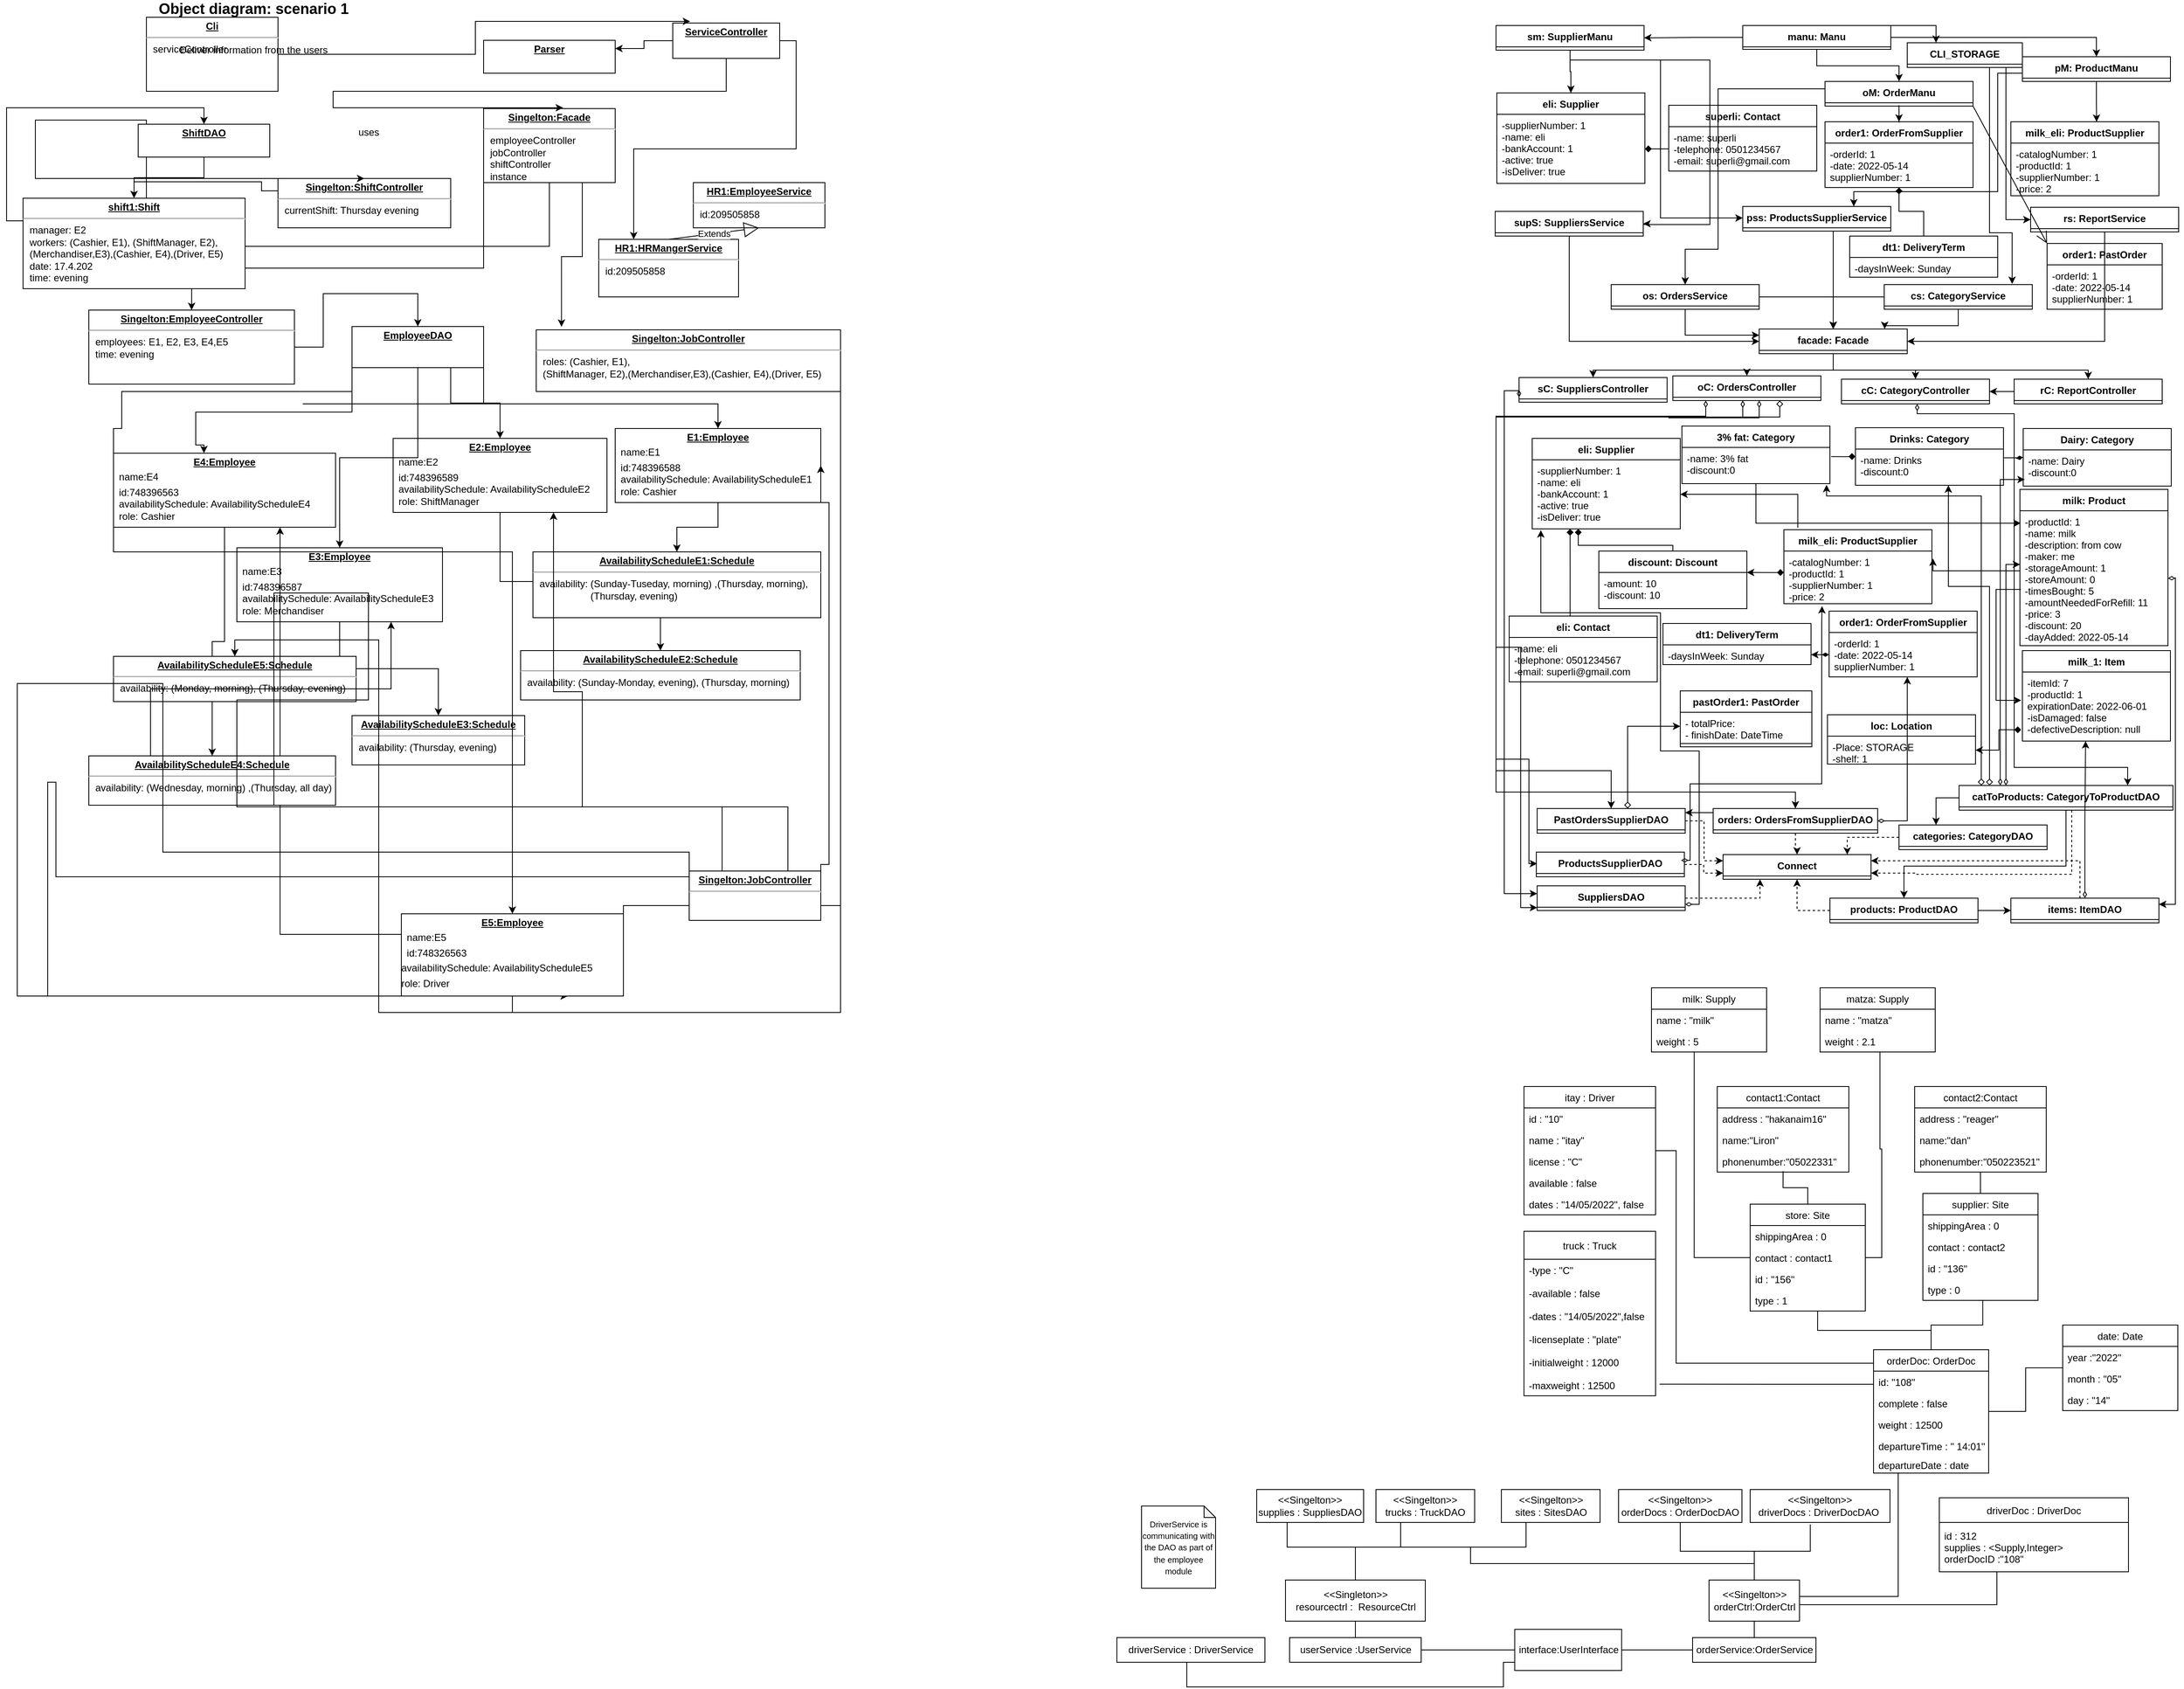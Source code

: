 <mxfile version="18.0.6" type="device" pages="2"><diagram id="cPBLE0KKitC4MTnRT4KW" name="‫עמוד-1‬"><mxGraphModel dx="5114" dy="2137" grid="1" gridSize="10" guides="1" tooltips="1" connect="1" arrows="1" fold="1" page="1" pageScale="1" pageWidth="1654" pageHeight="1169" math="0" shadow="0"><root><mxCell id="0"/><mxCell id="1" parent="0"/><mxCell id="RWsDqpvuHCFo2YTx2UCS-1" style="edgeStyle=orthogonalEdgeStyle;rounded=0;orthogonalLoop=1;jettySize=auto;html=1;startArrow=diamond;startFill=1;endArrow=none;endFill=0;" parent="1" source="RWsDqpvuHCFo2YTx2UCS-123" target="RWsDqpvuHCFo2YTx2UCS-119" edge="1"><mxGeometry relative="1" as="geometry"><mxPoint x="1281.053" y="216" as="sourcePoint"/><Array as="points"><mxPoint x="1281" y="266"/><mxPoint x="1311" y="266"/></Array></mxGeometry></mxCell><mxCell id="RWsDqpvuHCFo2YTx2UCS-2" style="edgeStyle=orthogonalEdgeStyle;rounded=0;orthogonalLoop=1;jettySize=auto;html=1;entryX=0.75;entryY=0;entryDx=0;entryDy=0;exitX=0;exitY=0.75;exitDx=0;exitDy=0;" parent="1" source="RWsDqpvuHCFo2YTx2UCS-4" target="RWsDqpvuHCFo2YTx2UCS-26" edge="1"><mxGeometry relative="1" as="geometry"><mxPoint x="1441" y="98.077" as="sourcePoint"/><mxPoint x="1271" y="277" as="targetPoint"/><Array as="points"><mxPoint x="1431" y="98"/><mxPoint x="1401" y="98"/><mxPoint x="1401" y="242"/><mxPoint x="1226" y="242"/></Array></mxGeometry></mxCell><mxCell id="RWsDqpvuHCFo2YTx2UCS-3" style="edgeStyle=orthogonalEdgeStyle;rounded=0;orthogonalLoop=1;jettySize=auto;html=1;entryX=0.579;entryY=0.002;entryDx=0;entryDy=0;entryPerimeter=0;startArrow=none;startFill=0;endArrow=classic;endFill=1;" parent="1" source="RWsDqpvuHCFo2YTx2UCS-4" target="RWsDqpvuHCFo2YTx2UCS-121" edge="1"><mxGeometry relative="1" as="geometry"><mxPoint x="1530" y="112" as="sourcePoint"/></mxGeometry></mxCell><mxCell id="RWsDqpvuHCFo2YTx2UCS-4" value="pM: ProductManu" style="swimlane;fontStyle=1;childLayout=stackLayout;horizontal=1;startSize=26;fillColor=none;horizontalStack=0;resizeParent=1;resizeParentMax=0;resizeLast=0;collapsible=1;marginBottom=0;" parent="1" vertex="1"><mxGeometry x="1431" y="78" width="180" height="30" as="geometry"/></mxCell><mxCell id="RWsDqpvuHCFo2YTx2UCS-5" style="edgeStyle=orthogonalEdgeStyle;rounded=0;orthogonalLoop=1;jettySize=auto;html=1;entryX=0.5;entryY=0;entryDx=0;entryDy=0;" parent="1" source="RWsDqpvuHCFo2YTx2UCS-7" target="RWsDqpvuHCFo2YTx2UCS-123" edge="1"><mxGeometry relative="1" as="geometry"><mxPoint x="1281" y="186" as="targetPoint"/></mxGeometry></mxCell><mxCell id="RWsDqpvuHCFo2YTx2UCS-6" style="edgeStyle=orthogonalEdgeStyle;rounded=0;orthogonalLoop=1;jettySize=auto;html=1;entryX=0.5;entryY=0;entryDx=0;entryDy=0;" parent="1" source="RWsDqpvuHCFo2YTx2UCS-7" target="RWsDqpvuHCFo2YTx2UCS-24" edge="1"><mxGeometry relative="1" as="geometry"><Array as="points"><mxPoint x="1061" y="117"/><mxPoint x="1061" y="312"/><mxPoint x="1021" y="312"/></Array></mxGeometry></mxCell><mxCell id="RWsDqpvuHCFo2YTx2UCS-7" value="oM: OrderManu" style="swimlane;fontStyle=1;childLayout=stackLayout;horizontal=1;startSize=26;fillColor=none;horizontalStack=0;resizeParent=1;resizeParentMax=0;resizeLast=0;collapsible=1;marginBottom=0;" parent="1" vertex="1"><mxGeometry x="1191" y="108" width="180" height="30" as="geometry"/></mxCell><mxCell id="RWsDqpvuHCFo2YTx2UCS-8" style="edgeStyle=orthogonalEdgeStyle;rounded=0;orthogonalLoop=1;jettySize=auto;html=1;entryX=0.5;entryY=0;entryDx=0;entryDy=0;" parent="1" source="RWsDqpvuHCFo2YTx2UCS-11" target="RWsDqpvuHCFo2YTx2UCS-96" edge="1"><mxGeometry relative="1" as="geometry"><mxPoint x="881.053" y="137" as="targetPoint"/></mxGeometry></mxCell><mxCell id="RWsDqpvuHCFo2YTx2UCS-9" style="edgeStyle=orthogonalEdgeStyle;rounded=0;orthogonalLoop=1;jettySize=auto;html=1;entryX=1;entryY=0.5;entryDx=0;entryDy=0;" parent="1" source="RWsDqpvuHCFo2YTx2UCS-11" target="RWsDqpvuHCFo2YTx2UCS-33" edge="1"><mxGeometry relative="1" as="geometry"><Array as="points"><mxPoint x="881" y="82"/><mxPoint x="1051" y="82"/><mxPoint x="1051" y="282"/><mxPoint x="971" y="282"/><mxPoint x="971" y="281"/></Array></mxGeometry></mxCell><mxCell id="RWsDqpvuHCFo2YTx2UCS-10" style="edgeStyle=orthogonalEdgeStyle;rounded=0;orthogonalLoop=1;jettySize=auto;html=1;entryX=0;entryY=0.5;entryDx=0;entryDy=0;exitX=0.5;exitY=1;exitDx=0;exitDy=0;" parent="1" source="RWsDqpvuHCFo2YTx2UCS-11" edge="1"><mxGeometry relative="1" as="geometry"><mxPoint x="971" y="95.077" as="sourcePoint"/><mxPoint x="1091" y="274" as="targetPoint"/><Array as="points"><mxPoint x="881" y="82"/><mxPoint x="991" y="82"/><mxPoint x="991" y="274"/></Array></mxGeometry></mxCell><mxCell id="RWsDqpvuHCFo2YTx2UCS-11" value="sm: SupplierManu" style="swimlane;fontStyle=1;childLayout=stackLayout;horizontal=1;startSize=26;fillColor=none;horizontalStack=0;resizeParent=1;resizeParentMax=0;resizeLast=0;collapsible=1;marginBottom=0;" parent="1" vertex="1"><mxGeometry x="791" y="40" width="180" height="30" as="geometry"/></mxCell><mxCell id="RWsDqpvuHCFo2YTx2UCS-12" style="edgeStyle=orthogonalEdgeStyle;rounded=0;orthogonalLoop=1;jettySize=auto;html=1;entryX=1;entryY=0.5;entryDx=0;entryDy=0;" parent="1" source="RWsDqpvuHCFo2YTx2UCS-16" target="RWsDqpvuHCFo2YTx2UCS-11" edge="1"><mxGeometry relative="1" as="geometry"/></mxCell><mxCell id="RWsDqpvuHCFo2YTx2UCS-13" style="edgeStyle=orthogonalEdgeStyle;rounded=0;orthogonalLoop=1;jettySize=auto;html=1;entryX=0.5;entryY=0;entryDx=0;entryDy=0;" parent="1" source="RWsDqpvuHCFo2YTx2UCS-16" target="RWsDqpvuHCFo2YTx2UCS-4" edge="1"><mxGeometry relative="1" as="geometry"/></mxCell><mxCell id="RWsDqpvuHCFo2YTx2UCS-14" style="edgeStyle=orthogonalEdgeStyle;rounded=0;orthogonalLoop=1;jettySize=auto;html=1;entryX=0.5;entryY=0;entryDx=0;entryDy=0;" parent="1" source="RWsDqpvuHCFo2YTx2UCS-16" target="RWsDqpvuHCFo2YTx2UCS-7" edge="1"><mxGeometry relative="1" as="geometry"/></mxCell><mxCell id="RWsDqpvuHCFo2YTx2UCS-15" style="edgeStyle=orthogonalEdgeStyle;rounded=0;orthogonalLoop=1;jettySize=auto;html=1;entryX=0.25;entryY=0;entryDx=0;entryDy=0;startArrow=none;startFill=0;endArrow=classic;endFill=1;exitX=1;exitY=0;exitDx=0;exitDy=0;" parent="1" source="RWsDqpvuHCFo2YTx2UCS-16" target="RWsDqpvuHCFo2YTx2UCS-127" edge="1"><mxGeometry relative="1" as="geometry"><Array as="points"><mxPoint x="1326" y="40"/></Array></mxGeometry></mxCell><mxCell id="RWsDqpvuHCFo2YTx2UCS-16" value="manu: Manu" style="swimlane;fontStyle=1;childLayout=stackLayout;horizontal=1;startSize=26;fillColor=none;horizontalStack=0;resizeParent=1;resizeParentMax=0;resizeLast=0;collapsible=1;marginBottom=0;" parent="1" vertex="1"><mxGeometry x="1091" y="40" width="180" height="29" as="geometry"/></mxCell><mxCell id="RWsDqpvuHCFo2YTx2UCS-17" style="edgeStyle=orthogonalEdgeStyle;rounded=0;orthogonalLoop=1;jettySize=auto;html=1;entryX=0.5;entryY=0;entryDx=0;entryDy=0;exitX=0.5;exitY=1;exitDx=0;exitDy=0;" parent="1" source="RWsDqpvuHCFo2YTx2UCS-21" target="RWsDqpvuHCFo2YTx2UCS-44" edge="1"><mxGeometry relative="1" as="geometry"><Array as="points"><mxPoint x="1201" y="459"/><mxPoint x="1511" y="459"/></Array></mxGeometry></mxCell><mxCell id="RWsDqpvuHCFo2YTx2UCS-18" style="edgeStyle=orthogonalEdgeStyle;rounded=0;orthogonalLoop=1;jettySize=auto;html=1;entryX=0.5;entryY=0;entryDx=0;entryDy=0;exitX=0.5;exitY=1;exitDx=0;exitDy=0;" parent="1" source="RWsDqpvuHCFo2YTx2UCS-21" target="RWsDqpvuHCFo2YTx2UCS-35" edge="1"><mxGeometry relative="1" as="geometry"><Array as="points"><mxPoint x="1201" y="459"/><mxPoint x="909" y="459"/></Array></mxGeometry></mxCell><mxCell id="RWsDqpvuHCFo2YTx2UCS-19" style="edgeStyle=orthogonalEdgeStyle;rounded=0;orthogonalLoop=1;jettySize=auto;html=1;entryX=0.5;entryY=0;entryDx=0;entryDy=0;endArrow=classic;endFill=1;" parent="1" source="RWsDqpvuHCFo2YTx2UCS-21" target="RWsDqpvuHCFo2YTx2UCS-42" edge="1"><mxGeometry relative="1" as="geometry"/></mxCell><mxCell id="RWsDqpvuHCFo2YTx2UCS-20" style="edgeStyle=orthogonalEdgeStyle;rounded=0;orthogonalLoop=1;jettySize=auto;html=1;entryX=0.5;entryY=0;entryDx=0;entryDy=0;endArrow=classic;endFill=1;" parent="1" source="RWsDqpvuHCFo2YTx2UCS-21" target="RWsDqpvuHCFo2YTx2UCS-40" edge="1"><mxGeometry relative="1" as="geometry"/></mxCell><mxCell id="RWsDqpvuHCFo2YTx2UCS-21" value="facade: Facade" style="swimlane;fontStyle=1;childLayout=stackLayout;horizontal=1;startSize=26;fillColor=none;horizontalStack=0;resizeParent=1;resizeParentMax=0;resizeLast=0;collapsible=1;marginBottom=0;" parent="1" vertex="1"><mxGeometry x="1111" y="409" width="180" height="30" as="geometry"/></mxCell><mxCell id="RWsDqpvuHCFo2YTx2UCS-22" style="edgeStyle=orthogonalEdgeStyle;rounded=0;orthogonalLoop=1;jettySize=auto;html=1;exitX=1;exitY=0.5;exitDx=0;exitDy=0;" parent="1" source="RWsDqpvuHCFo2YTx2UCS-24" target="RWsDqpvuHCFo2YTx2UCS-21" edge="1"><mxGeometry relative="1" as="geometry"/></mxCell><mxCell id="RWsDqpvuHCFo2YTx2UCS-23" style="edgeStyle=orthogonalEdgeStyle;rounded=0;orthogonalLoop=1;jettySize=auto;html=1;entryX=0;entryY=0.25;entryDx=0;entryDy=0;endArrow=classic;endFill=1;" parent="1" source="RWsDqpvuHCFo2YTx2UCS-24" target="RWsDqpvuHCFo2YTx2UCS-21" edge="1"><mxGeometry relative="1" as="geometry"/></mxCell><mxCell id="RWsDqpvuHCFo2YTx2UCS-24" value="os: OrdersService" style="swimlane;fontStyle=1;childLayout=stackLayout;horizontal=1;startSize=26;fillColor=none;horizontalStack=0;resizeParent=1;resizeParentMax=0;resizeLast=0;collapsible=1;marginBottom=0;" parent="1" vertex="1"><mxGeometry x="931" y="355" width="180" height="30" as="geometry"/></mxCell><mxCell id="RWsDqpvuHCFo2YTx2UCS-25" style="edgeStyle=orthogonalEdgeStyle;rounded=0;orthogonalLoop=1;jettySize=auto;html=1;entryX=0.5;entryY=0;entryDx=0;entryDy=0;" parent="1" target="RWsDqpvuHCFo2YTx2UCS-21" edge="1"><mxGeometry relative="1" as="geometry"><mxPoint x="1225" y="290" as="sourcePoint"/><mxPoint x="1190" y="404" as="targetPoint"/><Array as="points"><mxPoint x="1201" y="290"/></Array></mxGeometry></mxCell><mxCell id="RWsDqpvuHCFo2YTx2UCS-26" value="pss: ProductsSupplierService" style="swimlane;fontStyle=1;childLayout=stackLayout;horizontal=1;startSize=26;fillColor=none;horizontalStack=0;resizeParent=1;resizeParentMax=0;resizeLast=0;collapsible=1;marginBottom=0;" parent="1" vertex="1"><mxGeometry x="1091" y="260" width="180" height="30" as="geometry"/></mxCell><mxCell id="RWsDqpvuHCFo2YTx2UCS-27" style="edgeStyle=orthogonalEdgeStyle;rounded=0;orthogonalLoop=1;jettySize=auto;html=1;entryX=0.5;entryY=0;entryDx=0;entryDy=0;exitX=0;exitY=0.5;exitDx=0;exitDy=0;" parent="1" source="RWsDqpvuHCFo2YTx2UCS-29" target="RWsDqpvuHCFo2YTx2UCS-21" edge="1"><mxGeometry relative="1" as="geometry"/></mxCell><mxCell id="RWsDqpvuHCFo2YTx2UCS-28" style="edgeStyle=orthogonalEdgeStyle;rounded=0;orthogonalLoop=1;jettySize=auto;html=1;entryX=0.848;entryY=0;entryDx=0;entryDy=0;entryPerimeter=0;endArrow=classic;endFill=1;" parent="1" source="RWsDqpvuHCFo2YTx2UCS-29" target="RWsDqpvuHCFo2YTx2UCS-21" edge="1"><mxGeometry relative="1" as="geometry"/></mxCell><mxCell id="RWsDqpvuHCFo2YTx2UCS-29" value="cs: CategoryService" style="swimlane;fontStyle=1;childLayout=stackLayout;horizontal=1;startSize=26;fillColor=none;horizontalStack=0;resizeParent=1;resizeParentMax=0;resizeLast=0;collapsible=1;marginBottom=0;" parent="1" vertex="1"><mxGeometry x="1263" y="355" width="180" height="30" as="geometry"/></mxCell><mxCell id="RWsDqpvuHCFo2YTx2UCS-30" style="edgeStyle=orthogonalEdgeStyle;rounded=0;orthogonalLoop=1;jettySize=auto;html=1;entryX=1;entryY=0.5;entryDx=0;entryDy=0;exitX=0.5;exitY=1;exitDx=0;exitDy=0;" parent="1" source="RWsDqpvuHCFo2YTx2UCS-31" target="RWsDqpvuHCFo2YTx2UCS-21" edge="1"><mxGeometry relative="1" as="geometry"/></mxCell><mxCell id="RWsDqpvuHCFo2YTx2UCS-31" value="rs: ReportService" style="swimlane;fontStyle=1;childLayout=stackLayout;horizontal=1;startSize=26;fillColor=none;horizontalStack=0;resizeParent=1;resizeParentMax=0;resizeLast=0;collapsible=1;marginBottom=0;" parent="1" vertex="1"><mxGeometry x="1441" y="261" width="180" height="30" as="geometry"/></mxCell><mxCell id="RWsDqpvuHCFo2YTx2UCS-32" style="edgeStyle=orthogonalEdgeStyle;rounded=0;orthogonalLoop=1;jettySize=auto;html=1;entryX=0;entryY=0.5;entryDx=0;entryDy=0;exitX=0.5;exitY=1;exitDx=0;exitDy=0;" parent="1" source="RWsDqpvuHCFo2YTx2UCS-33" target="RWsDqpvuHCFo2YTx2UCS-21" edge="1"><mxGeometry relative="1" as="geometry"/></mxCell><mxCell id="RWsDqpvuHCFo2YTx2UCS-33" value="supS: SuppliersService" style="swimlane;fontStyle=1;childLayout=stackLayout;horizontal=1;startSize=26;fillColor=none;horizontalStack=0;resizeParent=1;resizeParentMax=0;resizeLast=0;collapsible=1;marginBottom=0;" parent="1" vertex="1"><mxGeometry x="790" y="266" width="180" height="30" as="geometry"/></mxCell><mxCell id="RWsDqpvuHCFo2YTx2UCS-34" style="edgeStyle=orthogonalEdgeStyle;rounded=0;orthogonalLoop=1;jettySize=auto;html=1;entryX=0;entryY=0.25;entryDx=0;entryDy=0;exitX=0;exitY=0.5;exitDx=0;exitDy=0;startArrow=diamondThin;startFill=0;" parent="1" source="RWsDqpvuHCFo2YTx2UCS-35" edge="1"><mxGeometry relative="1" as="geometry"><mxPoint x="792" y="485.947" as="sourcePoint"/><mxPoint x="841" y="1095.5" as="targetPoint"/><Array as="points"><mxPoint x="801" y="484"/><mxPoint x="801" y="1096"/></Array></mxGeometry></mxCell><mxCell id="RWsDqpvuHCFo2YTx2UCS-35" value="sC: SuppliersController" style="swimlane;fontStyle=1;childLayout=stackLayout;horizontal=1;startSize=26;fillColor=none;horizontalStack=0;resizeParent=1;resizeParentMax=0;resizeLast=0;collapsible=1;marginBottom=0;" parent="1" vertex="1"><mxGeometry x="819" y="468" width="180" height="30" as="geometry"/></mxCell><mxCell id="RWsDqpvuHCFo2YTx2UCS-36" style="edgeStyle=orthogonalEdgeStyle;rounded=0;orthogonalLoop=1;jettySize=auto;html=1;entryX=0.5;entryY=0;entryDx=0;entryDy=0;startArrow=diamondThin;startFill=0;" parent="1" source="RWsDqpvuHCFo2YTx2UCS-40" target="RWsDqpvuHCFo2YTx2UCS-80" edge="1"><mxGeometry relative="1" as="geometry"><mxPoint x="1091" y="504" as="sourcePoint"/><mxPoint x="931" y="998" as="targetPoint"/><Array as="points"><mxPoint x="1111" y="517"/><mxPoint x="1001" y="517"/><mxPoint x="791" y="516"/><mxPoint x="791" y="946"/><mxPoint x="931" y="946"/></Array></mxGeometry></mxCell><mxCell id="RWsDqpvuHCFo2YTx2UCS-37" style="edgeStyle=orthogonalEdgeStyle;rounded=0;orthogonalLoop=1;jettySize=auto;html=1;entryX=0;entryY=0.5;entryDx=0;entryDy=0;startArrow=diamond;startFill=0;" parent="1" source="RWsDqpvuHCFo2YTx2UCS-40" edge="1"><mxGeometry relative="1" as="geometry"><mxPoint x="1091.053" y="502" as="sourcePoint"/><mxPoint x="841" y="1059" as="targetPoint"/><Array as="points"><mxPoint x="1136" y="516"/><mxPoint x="791" y="516"/><mxPoint x="791" y="932"/><mxPoint x="831" y="932"/><mxPoint x="831" y="1059"/></Array></mxGeometry></mxCell><mxCell id="RWsDqpvuHCFo2YTx2UCS-38" style="edgeStyle=orthogonalEdgeStyle;rounded=0;orthogonalLoop=1;jettySize=auto;html=1;entryX=0;entryY=0.75;entryDx=0;entryDy=0;startArrow=diamondThin;startFill=0;endArrow=classic;endFill=1;" parent="1" source="RWsDqpvuHCFo2YTx2UCS-40" edge="1"><mxGeometry relative="1" as="geometry"><mxPoint x="1091" y="502" as="sourcePoint"/><mxPoint x="841" y="1112.5" as="targetPoint"/><Array as="points"><mxPoint x="1091" y="516"/><mxPoint x="791" y="516"/><mxPoint x="791" y="796"/><mxPoint x="821" y="796"/><mxPoint x="821" y="1112"/></Array></mxGeometry></mxCell><mxCell id="RWsDqpvuHCFo2YTx2UCS-39" style="edgeStyle=orthogonalEdgeStyle;rounded=0;orthogonalLoop=1;jettySize=auto;html=1;entryX=0.5;entryY=0;entryDx=0;entryDy=0;startArrow=diamondThin;startFill=0;endArrow=classic;endFill=1;" parent="1" target="RWsDqpvuHCFo2YTx2UCS-95" edge="1"><mxGeometry relative="1" as="geometry"><mxPoint x="1046" y="496" as="sourcePoint"/><mxPoint x="1155" y="995" as="targetPoint"/><Array as="points"><mxPoint x="1046" y="515"/><mxPoint x="791" y="515"/><mxPoint x="791" y="972"/><mxPoint x="1155" y="972"/></Array></mxGeometry></mxCell><mxCell id="RWsDqpvuHCFo2YTx2UCS-40" value="oC: OrdersController" style="swimlane;fontStyle=1;childLayout=stackLayout;horizontal=1;startSize=26;fillColor=none;horizontalStack=0;resizeParent=1;resizeParentMax=0;resizeLast=0;collapsible=1;marginBottom=0;" parent="1" vertex="1"><mxGeometry x="1006" y="466" width="180" height="30" as="geometry"/></mxCell><mxCell id="RWsDqpvuHCFo2YTx2UCS-41" style="edgeStyle=orthogonalEdgeStyle;rounded=0;orthogonalLoop=1;jettySize=auto;html=1;startArrow=diamondThin;startFill=0;" parent="1" target="RWsDqpvuHCFo2YTx2UCS-109" edge="1"><mxGeometry relative="1" as="geometry"><mxPoint x="1303.053" y="500" as="sourcePoint"/><mxPoint x="1558.92" y="961.43" as="targetPoint"/><Array as="points"><mxPoint x="1303" y="512"/><mxPoint x="1421" y="512"/><mxPoint x="1421" y="942"/><mxPoint x="1559" y="942"/></Array></mxGeometry></mxCell><mxCell id="RWsDqpvuHCFo2YTx2UCS-42" value="cC: CategoryController" style="swimlane;fontStyle=1;childLayout=stackLayout;horizontal=1;startSize=26;fillColor=none;horizontalStack=0;resizeParent=1;resizeParentMax=0;resizeLast=0;collapsible=1;marginBottom=0;" parent="1" vertex="1"><mxGeometry x="1211" y="470" width="180" height="30" as="geometry"/></mxCell><mxCell id="RWsDqpvuHCFo2YTx2UCS-43" style="edgeStyle=orthogonalEdgeStyle;rounded=0;orthogonalLoop=1;jettySize=auto;html=1;" parent="1" source="RWsDqpvuHCFo2YTx2UCS-44" target="RWsDqpvuHCFo2YTx2UCS-42" edge="1"><mxGeometry relative="1" as="geometry"/></mxCell><mxCell id="RWsDqpvuHCFo2YTx2UCS-44" value="rC: ReportController" style="swimlane;fontStyle=1;childLayout=stackLayout;horizontal=1;startSize=26;fillColor=none;horizontalStack=0;resizeParent=1;resizeParentMax=0;resizeLast=0;collapsible=1;marginBottom=0;" parent="1" vertex="1"><mxGeometry x="1421" y="470" width="180" height="30" as="geometry"/></mxCell><mxCell id="RWsDqpvuHCFo2YTx2UCS-45" value="Dairy: Category" style="swimlane;fontStyle=1;childLayout=stackLayout;horizontal=1;startSize=26;fillColor=none;horizontalStack=0;resizeParent=1;resizeParentMax=0;resizeLast=0;collapsible=1;marginBottom=0;" parent="1" vertex="1"><mxGeometry x="1432" y="530" width="180" height="70" as="geometry"/></mxCell><mxCell id="RWsDqpvuHCFo2YTx2UCS-46" value="-name: Dairy&#10;-discount:0" style="text;strokeColor=none;fillColor=none;align=left;verticalAlign=top;spacingLeft=4;spacingRight=4;overflow=hidden;rotatable=0;points=[[0,0.5],[1,0.5]];portConstraint=eastwest;" parent="RWsDqpvuHCFo2YTx2UCS-45" vertex="1"><mxGeometry y="26" width="180" height="44" as="geometry"/></mxCell><mxCell id="RWsDqpvuHCFo2YTx2UCS-47" value="milk_1: Item" style="swimlane;fontStyle=1;childLayout=stackLayout;horizontal=1;startSize=26;fillColor=none;horizontalStack=0;resizeParent=1;resizeParentMax=0;resizeLast=0;collapsible=1;marginBottom=0;" parent="1" vertex="1"><mxGeometry x="1431" y="800" width="180" height="110" as="geometry"/></mxCell><mxCell id="RWsDqpvuHCFo2YTx2UCS-48" value="-itemId: 7&#10;-productId: 1&#10;expirationDate: 2022-06-01&#10;-isDamaged: false&#10;-defectiveDescription: null" style="text;strokeColor=none;fillColor=none;align=left;verticalAlign=top;spacingLeft=4;spacingRight=4;overflow=hidden;rotatable=0;points=[[0,0.5],[1,0.5]];portConstraint=eastwest;" parent="RWsDqpvuHCFo2YTx2UCS-47" vertex="1"><mxGeometry y="26" width="180" height="84" as="geometry"/></mxCell><mxCell id="RWsDqpvuHCFo2YTx2UCS-49" style="edgeStyle=orthogonalEdgeStyle;rounded=0;orthogonalLoop=1;jettySize=auto;html=1;entryX=1;entryY=0.25;entryDx=0;entryDy=0;endArrow=classic;endFill=1;exitX=1;exitY=0.5;exitDx=0;exitDy=0;startArrow=diamondThin;startFill=0;" parent="1" source="RWsDqpvuHCFo2YTx2UCS-51" target="RWsDqpvuHCFo2YTx2UCS-77" edge="1"><mxGeometry relative="1" as="geometry"><mxPoint x="1617" y="788.0" as="sourcePoint"/><mxPoint x="1616" y="1108" as="targetPoint"/><Array as="points"><mxPoint x="1617" y="711"/><mxPoint x="1617" y="1108"/><mxPoint x="1610" y="1108"/></Array></mxGeometry></mxCell><mxCell id="RWsDqpvuHCFo2YTx2UCS-50" value="milk: Product" style="swimlane;fontStyle=1;childLayout=stackLayout;horizontal=1;startSize=26;fillColor=none;horizontalStack=0;resizeParent=1;resizeParentMax=0;resizeLast=0;collapsible=1;marginBottom=0;" parent="1" vertex="1"><mxGeometry x="1428" y="604" width="180" height="190" as="geometry"><mxRectangle x="1510" y="1676" width="110" height="26" as="alternateBounds"/></mxGeometry></mxCell><mxCell id="RWsDqpvuHCFo2YTx2UCS-51" value="-productId: 1&#10;-name: milk&#10;-description: from cow&#10;-maker: me&#10;-storageAmount: 1&#10;-storeAmount: 0&#10;-timesBought: 5&#10;-amountNeededForRefill: 11&#10;-price: 3&#10;-discount: 20&#10;-dayAdded: 2022-05-14&#10;&#10;&#10; " style="text;strokeColor=none;fillColor=none;align=left;verticalAlign=top;spacingLeft=4;spacingRight=4;overflow=hidden;rotatable=0;points=[[0,0.5],[1,0.5]];portConstraint=eastwest;" parent="RWsDqpvuHCFo2YTx2UCS-50" vertex="1"><mxGeometry y="26" width="180" height="164" as="geometry"/></mxCell><mxCell id="RWsDqpvuHCFo2YTx2UCS-52" style="edgeStyle=orthogonalEdgeStyle;rounded=0;orthogonalLoop=1;jettySize=auto;html=1;entryX=0.006;entryY=0.092;entryDx=0;entryDy=0;entryPerimeter=0;endArrow=classic;endFill=1;" parent="1" source="RWsDqpvuHCFo2YTx2UCS-53" target="RWsDqpvuHCFo2YTx2UCS-51" edge="1"><mxGeometry relative="1" as="geometry"/></mxCell><mxCell id="RWsDqpvuHCFo2YTx2UCS-53" value="3% fat: Category" style="swimlane;fontStyle=1;childLayout=stackLayout;horizontal=1;startSize=26;fillColor=none;horizontalStack=0;resizeParent=1;resizeParentMax=0;resizeLast=0;collapsible=1;marginBottom=0;" parent="1" vertex="1"><mxGeometry x="1017" y="527" width="180" height="70" as="geometry"/></mxCell><mxCell id="RWsDqpvuHCFo2YTx2UCS-54" value="-name: 3% fat&#10;-discount:0" style="text;strokeColor=none;fillColor=none;align=left;verticalAlign=top;spacingLeft=4;spacingRight=4;overflow=hidden;rotatable=0;points=[[0,0.5],[1,0.5]];portConstraint=eastwest;" parent="RWsDqpvuHCFo2YTx2UCS-53" vertex="1"><mxGeometry y="26" width="180" height="44" as="geometry"/></mxCell><mxCell id="RWsDqpvuHCFo2YTx2UCS-55" value="Drinks: Category" style="swimlane;fontStyle=1;childLayout=stackLayout;horizontal=1;startSize=26;fillColor=none;horizontalStack=0;resizeParent=1;resizeParentMax=0;resizeLast=0;collapsible=1;marginBottom=0;" parent="1" vertex="1"><mxGeometry x="1228" y="529" width="180" height="70" as="geometry"/></mxCell><mxCell id="RWsDqpvuHCFo2YTx2UCS-56" value="-name: Drinks&#10;-discount:0" style="text;strokeColor=none;fillColor=none;align=left;verticalAlign=top;spacingLeft=4;spacingRight=4;overflow=hidden;rotatable=0;points=[[0,0.5],[1,0.5]];portConstraint=eastwest;" parent="RWsDqpvuHCFo2YTx2UCS-55" vertex="1"><mxGeometry y="26" width="180" height="44" as="geometry"/></mxCell><mxCell id="RWsDqpvuHCFo2YTx2UCS-57" style="edgeStyle=orthogonalEdgeStyle;rounded=0;orthogonalLoop=1;jettySize=auto;html=1;endArrow=diamond;endFill=1;exitX=0.5;exitY=0;exitDx=0;exitDy=0;" parent="1" source="RWsDqpvuHCFo2YTx2UCS-61" target="RWsDqpvuHCFo2YTx2UCS-59" edge="1"><mxGeometry relative="1" as="geometry"><Array as="points"><mxPoint x="1006" y="672"/><mxPoint x="891" y="672"/></Array></mxGeometry></mxCell><mxCell id="RWsDqpvuHCFo2YTx2UCS-58" style="edgeStyle=orthogonalEdgeStyle;rounded=0;orthogonalLoop=1;jettySize=auto;html=1;endArrow=diamond;endFill=1;" parent="1" edge="1"><mxGeometry relative="1" as="geometry"><mxPoint x="881.053" y="758" as="sourcePoint"/><mxPoint x="881.053" y="652" as="targetPoint"/><Array as="points"><mxPoint x="881" y="702"/><mxPoint x="881" y="702"/></Array></mxGeometry></mxCell><mxCell id="RWsDqpvuHCFo2YTx2UCS-59" value="eli: Supplier" style="swimlane;fontStyle=1;childLayout=stackLayout;horizontal=1;startSize=26;fillColor=none;horizontalStack=0;resizeParent=1;resizeParentMax=0;resizeLast=0;collapsible=1;marginBottom=0;" parent="1" vertex="1"><mxGeometry x="835" y="542" width="180" height="110" as="geometry"/></mxCell><mxCell id="RWsDqpvuHCFo2YTx2UCS-60" value="-supplierNumber: 1&#10;-name: eli&#10;-bankAccount: 1&#10;-active: true&#10;-isDeliver: true" style="text;strokeColor=none;fillColor=none;align=left;verticalAlign=top;spacingLeft=4;spacingRight=4;overflow=hidden;rotatable=0;points=[[0,0.5],[1,0.5]];portConstraint=eastwest;" parent="RWsDqpvuHCFo2YTx2UCS-59" vertex="1"><mxGeometry y="26" width="180" height="84" as="geometry"/></mxCell><mxCell id="RWsDqpvuHCFo2YTx2UCS-61" value="discount: Discount" style="swimlane;fontStyle=1;childLayout=stackLayout;horizontal=1;startSize=26;fillColor=none;horizontalStack=0;resizeParent=1;resizeParentMax=0;resizeLast=0;collapsible=1;marginBottom=0;" parent="1" vertex="1"><mxGeometry x="916" y="679" width="180" height="70" as="geometry"/></mxCell><mxCell id="RWsDqpvuHCFo2YTx2UCS-62" value="-amount: 10&#10;-discount: 10" style="text;strokeColor=none;fillColor=none;align=left;verticalAlign=top;spacingLeft=4;spacingRight=4;overflow=hidden;rotatable=0;points=[[0,0.5],[1,0.5]];portConstraint=eastwest;" parent="RWsDqpvuHCFo2YTx2UCS-61" vertex="1"><mxGeometry y="26" width="180" height="44" as="geometry"/></mxCell><mxCell id="RWsDqpvuHCFo2YTx2UCS-63" value="order1: OrderFromSupplier" style="swimlane;fontStyle=1;childLayout=stackLayout;horizontal=1;startSize=26;fillColor=none;horizontalStack=0;resizeParent=1;resizeParentMax=0;resizeLast=0;collapsible=1;marginBottom=0;" parent="1" vertex="1"><mxGeometry x="1196" y="752" width="180" height="80" as="geometry"/></mxCell><mxCell id="RWsDqpvuHCFo2YTx2UCS-64" value="-orderId: 1&#10;-date: 2022-05-14&#10;supplierNumber: 1" style="text;strokeColor=none;fillColor=none;align=left;verticalAlign=top;spacingLeft=4;spacingRight=4;overflow=hidden;rotatable=0;points=[[0,0.5],[1,0.5]];portConstraint=eastwest;" parent="RWsDqpvuHCFo2YTx2UCS-63" vertex="1"><mxGeometry y="26" width="180" height="54" as="geometry"/></mxCell><mxCell id="RWsDqpvuHCFo2YTx2UCS-65" value="eli: Contact" style="swimlane;fontStyle=1;childLayout=stackLayout;horizontal=1;startSize=26;fillColor=none;horizontalStack=0;resizeParent=1;resizeParentMax=0;resizeLast=0;collapsible=1;marginBottom=0;" parent="1" vertex="1"><mxGeometry x="807" y="758" width="180" height="80" as="geometry"/></mxCell><mxCell id="RWsDqpvuHCFo2YTx2UCS-66" value="-name: eli&#10;-telephone: 0501234567&#10;-email: superli@gmail.com" style="text;strokeColor=none;fillColor=none;align=left;verticalAlign=top;spacingLeft=4;spacingRight=4;overflow=hidden;rotatable=0;points=[[0,0.5],[1,0.5]];portConstraint=eastwest;" parent="RWsDqpvuHCFo2YTx2UCS-65" vertex="1"><mxGeometry y="26" width="180" height="54" as="geometry"/></mxCell><mxCell id="RWsDqpvuHCFo2YTx2UCS-67" value="dt1: DeliveryTerm" style="swimlane;fontStyle=1;childLayout=stackLayout;horizontal=1;startSize=26;fillColor=none;horizontalStack=0;resizeParent=1;resizeParentMax=0;resizeLast=0;collapsible=1;marginBottom=0;" parent="1" vertex="1"><mxGeometry x="994" y="767" width="180" height="50" as="geometry"/></mxCell><mxCell id="RWsDqpvuHCFo2YTx2UCS-68" value="-daysInWeek: Sunday" style="text;strokeColor=none;fillColor=none;align=left;verticalAlign=top;spacingLeft=4;spacingRight=4;overflow=hidden;rotatable=0;points=[[0,0.5],[1,0.5]];portConstraint=eastwest;" parent="RWsDqpvuHCFo2YTx2UCS-67" vertex="1"><mxGeometry y="26" width="180" height="24" as="geometry"/></mxCell><mxCell id="RWsDqpvuHCFo2YTx2UCS-69" style="edgeStyle=orthogonalEdgeStyle;rounded=0;orthogonalLoop=1;jettySize=auto;html=1;entryX=1;entryY=0.5;entryDx=0;entryDy=0;startArrow=diamondThin;startFill=1;" parent="1" source="RWsDqpvuHCFo2YTx2UCS-64" target="RWsDqpvuHCFo2YTx2UCS-68" edge="1"><mxGeometry relative="1" as="geometry"/></mxCell><mxCell id="RWsDqpvuHCFo2YTx2UCS-70" style="edgeStyle=orthogonalEdgeStyle;rounded=0;orthogonalLoop=1;jettySize=auto;html=1;entryX=0.003;entryY=0.373;entryDx=0;entryDy=0;entryPerimeter=0;exitX=0.001;exitY=0.595;exitDx=0;exitDy=0;exitPerimeter=0;" parent="1" edge="1"><mxGeometry relative="1" as="geometry"><mxPoint x="1429.18" y="725.63" as="sourcePoint"/><mxPoint x="1429.54" y="860.522" as="targetPoint"/><Array as="points"><mxPoint x="1399" y="726"/><mxPoint x="1399" y="860"/></Array></mxGeometry></mxCell><mxCell id="RWsDqpvuHCFo2YTx2UCS-71" style="edgeStyle=orthogonalEdgeStyle;rounded=0;orthogonalLoop=1;jettySize=auto;html=1;entryX=1;entryY=0.5;entryDx=0;entryDy=0;exitX=0.094;exitY=-0.028;exitDx=0;exitDy=0;exitPerimeter=0;" parent="1" source="RWsDqpvuHCFo2YTx2UCS-72" target="RWsDqpvuHCFo2YTx2UCS-60" edge="1"><mxGeometry relative="1" as="geometry"/></mxCell><mxCell id="RWsDqpvuHCFo2YTx2UCS-72" value="milk_eli: ProductSupplier" style="swimlane;fontStyle=1;childLayout=stackLayout;horizontal=1;startSize=26;fillColor=none;horizontalStack=0;resizeParent=1;resizeParentMax=0;resizeLast=0;collapsible=1;marginBottom=0;" parent="1" vertex="1"><mxGeometry x="1141" y="653" width="180" height="90" as="geometry"/></mxCell><mxCell id="RWsDqpvuHCFo2YTx2UCS-73" value="-catalogNumber: 1&#10;-productId: 1&#10;-supplierNumber: 1&#10;-price: 2&#10;" style="text;strokeColor=none;fillColor=none;align=left;verticalAlign=top;spacingLeft=4;spacingRight=4;overflow=hidden;rotatable=0;points=[[0,0.5],[1,0.5]];portConstraint=eastwest;" parent="RWsDqpvuHCFo2YTx2UCS-72" vertex="1"><mxGeometry y="26" width="180" height="64" as="geometry"/></mxCell><mxCell id="RWsDqpvuHCFo2YTx2UCS-74" style="edgeStyle=orthogonalEdgeStyle;rounded=0;orthogonalLoop=1;jettySize=auto;html=1;entryX=1.007;entryY=0.141;entryDx=0;entryDy=0;entryPerimeter=0;" parent="1" source="RWsDqpvuHCFo2YTx2UCS-51" target="RWsDqpvuHCFo2YTx2UCS-73" edge="1"><mxGeometry relative="1" as="geometry"><Array as="points"><mxPoint x="1381" y="703"/><mxPoint x="1381" y="703"/></Array></mxGeometry></mxCell><mxCell id="RWsDqpvuHCFo2YTx2UCS-75" style="edgeStyle=orthogonalEdgeStyle;rounded=0;orthogonalLoop=1;jettySize=auto;html=1;entryX=0.427;entryY=1;entryDx=0;entryDy=0;entryPerimeter=0;endArrow=classic;endFill=1;startArrow=diamondThin;startFill=0;" parent="1" source="RWsDqpvuHCFo2YTx2UCS-77" target="RWsDqpvuHCFo2YTx2UCS-48" edge="1"><mxGeometry relative="1" as="geometry"/></mxCell><mxCell id="RWsDqpvuHCFo2YTx2UCS-76" style="edgeStyle=orthogonalEdgeStyle;rounded=0;orthogonalLoop=1;jettySize=auto;html=1;entryX=1;entryY=0.25;entryDx=0;entryDy=0;dashed=1;endArrow=classic;endFill=1;" parent="1" source="RWsDqpvuHCFo2YTx2UCS-77" target="RWsDqpvuHCFo2YTx2UCS-101" edge="1"><mxGeometry relative="1" as="geometry"><Array as="points"><mxPoint x="1501" y="1056"/></Array></mxGeometry></mxCell><mxCell id="RWsDqpvuHCFo2YTx2UCS-77" value="items: ItemDAO" style="swimlane;fontStyle=1;childLayout=stackLayout;horizontal=1;startSize=26;fillColor=none;horizontalStack=0;resizeParent=1;resizeParentMax=0;resizeLast=0;collapsible=1;marginBottom=0;" parent="1" vertex="1"><mxGeometry x="1417" y="1101" width="180" height="30" as="geometry"/></mxCell><mxCell id="RWsDqpvuHCFo2YTx2UCS-78" style="edgeStyle=orthogonalEdgeStyle;rounded=0;orthogonalLoop=1;jettySize=auto;html=1;entryX=0;entryY=0.25;entryDx=0;entryDy=0;dashed=1;endArrow=classic;endFill=1;" parent="1" source="RWsDqpvuHCFo2YTx2UCS-80" target="RWsDqpvuHCFo2YTx2UCS-101" edge="1"><mxGeometry relative="1" as="geometry"/></mxCell><mxCell id="RWsDqpvuHCFo2YTx2UCS-79" style="edgeStyle=orthogonalEdgeStyle;rounded=0;orthogonalLoop=1;jettySize=auto;html=1;entryX=0;entryY=0.5;entryDx=0;entryDy=0;startArrow=diamond;startFill=0;endArrow=classic;endFill=1;" parent="1" source="RWsDqpvuHCFo2YTx2UCS-80" target="RWsDqpvuHCFo2YTx2UCS-117" edge="1"><mxGeometry relative="1" as="geometry"><Array as="points"><mxPoint x="951" y="892"/></Array></mxGeometry></mxCell><mxCell id="RWsDqpvuHCFo2YTx2UCS-80" value="PastOrdersSupplierDAO" style="swimlane;fontStyle=1;childLayout=stackLayout;horizontal=1;startSize=26;fillColor=none;horizontalStack=0;resizeParent=1;resizeParentMax=0;resizeLast=0;collapsible=1;marginBottom=0;" parent="1" vertex="1"><mxGeometry x="841" y="992" width="180" height="30" as="geometry"/></mxCell><mxCell id="RWsDqpvuHCFo2YTx2UCS-81" style="edgeStyle=orthogonalEdgeStyle;rounded=0;orthogonalLoop=1;jettySize=auto;html=1;entryX=0.839;entryY=0.005;entryDx=0;entryDy=0;entryPerimeter=0;dashed=1;endArrow=classic;endFill=1;" parent="1" source="RWsDqpvuHCFo2YTx2UCS-82" target="RWsDqpvuHCFo2YTx2UCS-101" edge="1"><mxGeometry relative="1" as="geometry"/></mxCell><mxCell id="RWsDqpvuHCFo2YTx2UCS-82" value="categories: CategoryDAO" style="swimlane;fontStyle=1;childLayout=stackLayout;horizontal=1;startSize=26;fillColor=none;horizontalStack=0;resizeParent=1;resizeParentMax=0;resizeLast=0;collapsible=1;marginBottom=0;" parent="1" vertex="1"><mxGeometry x="1281" y="1012" width="180" height="30" as="geometry"/></mxCell><mxCell id="RWsDqpvuHCFo2YTx2UCS-83" style="edgeStyle=orthogonalEdgeStyle;rounded=0;orthogonalLoop=1;jettySize=auto;html=1;endArrow=classic;endFill=1;" parent="1" source="RWsDqpvuHCFo2YTx2UCS-85" target="RWsDqpvuHCFo2YTx2UCS-77" edge="1"><mxGeometry relative="1" as="geometry"/></mxCell><mxCell id="RWsDqpvuHCFo2YTx2UCS-84" style="edgeStyle=orthogonalEdgeStyle;rounded=0;orthogonalLoop=1;jettySize=auto;html=1;dashed=1;endArrow=classic;endFill=1;entryX=0.5;entryY=1;entryDx=0;entryDy=0;exitX=0;exitY=0.5;exitDx=0;exitDy=0;" parent="1" source="RWsDqpvuHCFo2YTx2UCS-85" target="RWsDqpvuHCFo2YTx2UCS-101" edge="1"><mxGeometry relative="1" as="geometry"><mxPoint x="1151" y="1072" as="targetPoint"/></mxGeometry></mxCell><mxCell id="RWsDqpvuHCFo2YTx2UCS-85" value="products: ProductDAO" style="swimlane;fontStyle=1;childLayout=stackLayout;horizontal=1;startSize=26;fillColor=none;horizontalStack=0;resizeParent=1;resizeParentMax=0;resizeLast=0;collapsible=1;marginBottom=0;" parent="1" vertex="1"><mxGeometry x="1197" y="1101" width="180" height="30" as="geometry"/></mxCell><mxCell id="RWsDqpvuHCFo2YTx2UCS-86" style="edgeStyle=orthogonalEdgeStyle;rounded=0;orthogonalLoop=1;jettySize=auto;html=1;endArrow=classic;endFill=1;entryX=0.075;entryY=1.019;entryDx=0;entryDy=0;entryPerimeter=0;exitX=1;exitY=0.75;exitDx=0;exitDy=0;startArrow=diamondThin;startFill=0;" parent="1" source="RWsDqpvuHCFo2YTx2UCS-88" edge="1"><mxGeometry relative="1" as="geometry"><mxPoint x="1018" y="1101" as="sourcePoint"/><mxPoint x="845.5" y="653.596" as="targetPoint"/><Array as="points"><mxPoint x="1038" y="1108"/><mxPoint x="1038" y="922"/><mxPoint x="991" y="922"/><mxPoint x="991" y="754"/><mxPoint x="845" y="754"/></Array></mxGeometry></mxCell><mxCell id="RWsDqpvuHCFo2YTx2UCS-87" style="edgeStyle=orthogonalEdgeStyle;rounded=0;orthogonalLoop=1;jettySize=auto;html=1;entryX=0.25;entryY=1;entryDx=0;entryDy=0;dashed=1;endArrow=classic;endFill=1;" parent="1" source="RWsDqpvuHCFo2YTx2UCS-88" target="RWsDqpvuHCFo2YTx2UCS-101" edge="1"><mxGeometry relative="1" as="geometry"/></mxCell><mxCell id="RWsDqpvuHCFo2YTx2UCS-88" value="SuppliersDAO" style="swimlane;fontStyle=1;childLayout=stackLayout;horizontal=1;startSize=26;fillColor=none;horizontalStack=0;resizeParent=1;resizeParentMax=0;resizeLast=0;collapsible=1;marginBottom=0;" parent="1" vertex="1"><mxGeometry x="841" y="1086" width="180" height="30" as="geometry"/></mxCell><mxCell id="RWsDqpvuHCFo2YTx2UCS-89" style="edgeStyle=orthogonalEdgeStyle;rounded=0;orthogonalLoop=1;jettySize=auto;html=1;entryX=0.28;entryY=1.045;entryDx=0;entryDy=0;entryPerimeter=0;endArrow=classic;endFill=1;startArrow=diamondThin;startFill=0;" parent="1" edge="1"><mxGeometry relative="1" as="geometry"><mxPoint x="1016" y="1055" as="sourcePoint"/><mxPoint x="1187.4" y="745.88" as="targetPoint"/><Array as="points"><mxPoint x="1027" y="1055"/><mxPoint x="1027" y="962"/><mxPoint x="1187" y="962"/><mxPoint x="1187" y="767"/></Array></mxGeometry></mxCell><mxCell id="RWsDqpvuHCFo2YTx2UCS-90" style="edgeStyle=orthogonalEdgeStyle;rounded=0;orthogonalLoop=1;jettySize=auto;html=1;entryX=0;entryY=0.75;entryDx=0;entryDy=0;dashed=1;endArrow=classic;endFill=1;" parent="1" source="RWsDqpvuHCFo2YTx2UCS-91" target="RWsDqpvuHCFo2YTx2UCS-101" edge="1"><mxGeometry relative="1" as="geometry"/></mxCell><mxCell id="RWsDqpvuHCFo2YTx2UCS-91" value="ProductsSupplierDAO" style="swimlane;fontStyle=1;childLayout=stackLayout;horizontal=1;startSize=26;fillColor=none;horizontalStack=0;resizeParent=1;resizeParentMax=0;resizeLast=0;collapsible=1;marginBottom=0;" parent="1" vertex="1"><mxGeometry x="840" y="1045" width="180" height="30" as="geometry"/></mxCell><mxCell id="RWsDqpvuHCFo2YTx2UCS-92" style="edgeStyle=orthogonalEdgeStyle;rounded=0;orthogonalLoop=1;jettySize=auto;html=1;entryX=0.528;entryY=1;entryDx=0;entryDy=0;entryPerimeter=0;endArrow=classic;endFill=1;exitX=1;exitY=0.5;exitDx=0;exitDy=0;startArrow=diamondThin;startFill=0;" parent="1" source="RWsDqpvuHCFo2YTx2UCS-95" target="RWsDqpvuHCFo2YTx2UCS-64" edge="1"><mxGeometry relative="1" as="geometry"/></mxCell><mxCell id="RWsDqpvuHCFo2YTx2UCS-93" style="edgeStyle=orthogonalEdgeStyle;rounded=0;orthogonalLoop=1;jettySize=auto;html=1;dashed=1;endArrow=classic;endFill=1;" parent="1" source="RWsDqpvuHCFo2YTx2UCS-95" target="RWsDqpvuHCFo2YTx2UCS-101" edge="1"><mxGeometry relative="1" as="geometry"/></mxCell><mxCell id="RWsDqpvuHCFo2YTx2UCS-94" style="edgeStyle=orthogonalEdgeStyle;rounded=0;orthogonalLoop=1;jettySize=auto;html=1;startArrow=none;startFill=0;endArrow=classic;endFill=1;" parent="1" edge="1"><mxGeometry relative="1" as="geometry"><mxPoint x="1055" y="997" as="sourcePoint"/><mxPoint x="1021" y="997" as="targetPoint"/></mxGeometry></mxCell><mxCell id="RWsDqpvuHCFo2YTx2UCS-95" value="orders: OrdersFromSupplierDAO" style="swimlane;fontStyle=1;childLayout=stackLayout;horizontal=1;startSize=26;fillColor=none;horizontalStack=0;resizeParent=1;resizeParentMax=0;resizeLast=0;collapsible=1;marginBottom=0;" parent="1" vertex="1"><mxGeometry x="1055" y="992" width="200" height="30" as="geometry"/></mxCell><mxCell id="RWsDqpvuHCFo2YTx2UCS-96" value="eli: Supplier" style="swimlane;fontStyle=1;childLayout=stackLayout;horizontal=1;startSize=26;fillColor=none;horizontalStack=0;resizeParent=1;resizeParentMax=0;resizeLast=0;collapsible=1;marginBottom=0;" parent="1" vertex="1"><mxGeometry x="792" y="122" width="180" height="110" as="geometry"/></mxCell><mxCell id="RWsDqpvuHCFo2YTx2UCS-97" value="-supplierNumber: 1&#10;-name: eli&#10;-bankAccount: 1&#10;-active: true&#10;-isDeliver: true" style="text;strokeColor=none;fillColor=none;align=left;verticalAlign=top;spacingLeft=4;spacingRight=4;overflow=hidden;rotatable=0;points=[[0,0.5],[1,0.5]];portConstraint=eastwest;" parent="RWsDqpvuHCFo2YTx2UCS-96" vertex="1"><mxGeometry y="26" width="180" height="84" as="geometry"/></mxCell><mxCell id="RWsDqpvuHCFo2YTx2UCS-98" style="edgeStyle=orthogonalEdgeStyle;rounded=0;orthogonalLoop=1;jettySize=auto;html=1;endArrow=diamond;endFill=1;exitX=0;exitY=0.5;exitDx=0;exitDy=0;" parent="1" source="RWsDqpvuHCFo2YTx2UCS-100" target="RWsDqpvuHCFo2YTx2UCS-97" edge="1"><mxGeometry relative="1" as="geometry"><mxPoint x="1001" y="190.5" as="sourcePoint"/></mxGeometry></mxCell><mxCell id="RWsDqpvuHCFo2YTx2UCS-99" value="superli: Contact" style="swimlane;fontStyle=1;childLayout=stackLayout;horizontal=1;startSize=26;fillColor=none;horizontalStack=0;resizeParent=1;resizeParentMax=0;resizeLast=0;collapsible=1;marginBottom=0;" parent="1" vertex="1"><mxGeometry x="1001" y="137" width="180" height="80" as="geometry"/></mxCell><mxCell id="RWsDqpvuHCFo2YTx2UCS-100" value="-name: superli&#10;-telephone: 0501234567&#10;-email: superli@gmail.com" style="text;strokeColor=none;fillColor=none;align=left;verticalAlign=top;spacingLeft=4;spacingRight=4;overflow=hidden;rotatable=0;points=[[0,0.5],[1,0.5]];portConstraint=eastwest;" parent="RWsDqpvuHCFo2YTx2UCS-99" vertex="1"><mxGeometry y="26" width="180" height="54" as="geometry"/></mxCell><mxCell id="RWsDqpvuHCFo2YTx2UCS-101" value="Connect" style="swimlane;fontStyle=1;childLayout=stackLayout;horizontal=1;startSize=26;fillColor=none;horizontalStack=0;resizeParent=1;resizeParentMax=0;resizeLast=0;collapsible=1;marginBottom=0;" parent="1" vertex="1"><mxGeometry x="1067" y="1048" width="180" height="30" as="geometry"/></mxCell><mxCell id="RWsDqpvuHCFo2YTx2UCS-102" style="edgeStyle=orthogonalEdgeStyle;rounded=0;orthogonalLoop=1;jettySize=auto;html=1;entryX=0.25;entryY=0;entryDx=0;entryDy=0;endArrow=classic;endFill=1;exitX=0;exitY=0.5;exitDx=0;exitDy=0;" parent="1" source="RWsDqpvuHCFo2YTx2UCS-109" target="RWsDqpvuHCFo2YTx2UCS-82" edge="1"><mxGeometry relative="1" as="geometry"/></mxCell><mxCell id="RWsDqpvuHCFo2YTx2UCS-103" style="edgeStyle=orthogonalEdgeStyle;rounded=0;orthogonalLoop=1;jettySize=auto;html=1;endArrow=classic;endFill=1;" parent="1" source="RWsDqpvuHCFo2YTx2UCS-109" target="RWsDqpvuHCFo2YTx2UCS-85" edge="1"><mxGeometry relative="1" as="geometry"><Array as="points"><mxPoint x="1484" y="1062"/><mxPoint x="1287" y="1062"/></Array></mxGeometry></mxCell><mxCell id="RWsDqpvuHCFo2YTx2UCS-104" style="edgeStyle=orthogonalEdgeStyle;rounded=0;orthogonalLoop=1;jettySize=auto;html=1;entryX=0.001;entryY=0.398;entryDx=0;entryDy=0;entryPerimeter=0;endArrow=classic;endFill=1;startArrow=diamondThin;startFill=0;" parent="1" source="RWsDqpvuHCFo2YTx2UCS-109" target="RWsDqpvuHCFo2YTx2UCS-51" edge="1"><mxGeometry relative="1" as="geometry"><Array as="points"><mxPoint x="1411" y="695"/></Array></mxGeometry></mxCell><mxCell id="RWsDqpvuHCFo2YTx2UCS-105" style="edgeStyle=orthogonalEdgeStyle;rounded=0;orthogonalLoop=1;jettySize=auto;html=1;entryX=-0.006;entryY=0.818;entryDx=0;entryDy=0;entryPerimeter=0;endArrow=classic;endFill=1;startArrow=diamondThin;startFill=0;" parent="1" edge="1"><mxGeometry relative="1" as="geometry"><mxPoint x="1404.053" y="964" as="sourcePoint"/><mxPoint x="1433.92" y="591.992" as="targetPoint"/><Array as="points"><mxPoint x="1404" y="592"/></Array></mxGeometry></mxCell><mxCell id="RWsDqpvuHCFo2YTx2UCS-106" style="edgeStyle=orthogonalEdgeStyle;rounded=0;orthogonalLoop=1;jettySize=auto;html=1;entryX=0.977;entryY=1.033;entryDx=0;entryDy=0;entryPerimeter=0;endArrow=classic;endFill=1;startArrow=diamond;startFill=0;" parent="1" source="RWsDqpvuHCFo2YTx2UCS-109" target="RWsDqpvuHCFo2YTx2UCS-54" edge="1"><mxGeometry relative="1" as="geometry"><Array as="points"><mxPoint x="1381" y="612"/><mxPoint x="1193" y="612"/></Array></mxGeometry></mxCell><mxCell id="RWsDqpvuHCFo2YTx2UCS-107" style="edgeStyle=orthogonalEdgeStyle;rounded=0;orthogonalLoop=1;jettySize=auto;html=1;entryX=1;entryY=0.75;entryDx=0;entryDy=0;dashed=1;endArrow=classic;endFill=1;" parent="1" source="RWsDqpvuHCFo2YTx2UCS-109" target="RWsDqpvuHCFo2YTx2UCS-101" edge="1"><mxGeometry relative="1" as="geometry"><Array as="points"><mxPoint x="1491" y="1072"/><mxPoint x="1301" y="1072"/><mxPoint x="1301" y="1070"/></Array></mxGeometry></mxCell><mxCell id="RWsDqpvuHCFo2YTx2UCS-108" style="edgeStyle=orthogonalEdgeStyle;rounded=0;orthogonalLoop=1;jettySize=auto;html=1;endArrow=classic;endFill=1;startArrow=diamond;startFill=0;" parent="1" source="RWsDqpvuHCFo2YTx2UCS-109" target="RWsDqpvuHCFo2YTx2UCS-56" edge="1"><mxGeometry relative="1" as="geometry"><mxPoint x="1302" y="602" as="targetPoint"/><Array as="points"><mxPoint x="1391" y="722"/><mxPoint x="1341" y="722"/></Array></mxGeometry></mxCell><mxCell id="RWsDqpvuHCFo2YTx2UCS-109" value="catToProducts: CategoryToProductDAO" style="swimlane;fontStyle=1;childLayout=stackLayout;horizontal=1;startSize=26;fillColor=none;horizontalStack=0;resizeParent=1;resizeParentMax=0;resizeLast=0;collapsible=1;marginBottom=0;" parent="1" vertex="1"><mxGeometry x="1354" y="964" width="260" height="30" as="geometry"/></mxCell><mxCell id="RWsDqpvuHCFo2YTx2UCS-110" style="edgeStyle=orthogonalEdgeStyle;rounded=0;orthogonalLoop=1;jettySize=auto;html=1;entryX=1;entryY=0.5;entryDx=0;entryDy=0;endArrow=classic;endFill=1;startArrow=diamond;startFill=1;" parent="1" edge="1"><mxGeometry relative="1" as="geometry"><mxPoint x="1141" y="705.053" as="sourcePoint"/><mxPoint x="1096" y="705" as="targetPoint"/><Array as="points"><mxPoint x="1119" y="705"/></Array></mxGeometry></mxCell><mxCell id="RWsDqpvuHCFo2YTx2UCS-111" style="edgeStyle=orthogonalEdgeStyle;rounded=0;orthogonalLoop=1;jettySize=auto;html=1;endArrow=diamondThin;endFill=1;exitX=1.004;exitY=0.242;exitDx=0;exitDy=0;exitPerimeter=0;" parent="1" source="RWsDqpvuHCFo2YTx2UCS-56" target="RWsDqpvuHCFo2YTx2UCS-45" edge="1"><mxGeometry relative="1" as="geometry"/></mxCell><mxCell id="RWsDqpvuHCFo2YTx2UCS-112" style="edgeStyle=orthogonalEdgeStyle;rounded=0;orthogonalLoop=1;jettySize=auto;html=1;endArrow=diamond;endFill=1;exitX=1.008;exitY=0.254;exitDx=0;exitDy=0;exitPerimeter=0;" parent="1" source="RWsDqpvuHCFo2YTx2UCS-54" target="RWsDqpvuHCFo2YTx2UCS-55" edge="1"><mxGeometry relative="1" as="geometry"/></mxCell><mxCell id="RWsDqpvuHCFo2YTx2UCS-113" value="loc: Location" style="swimlane;fontStyle=1;childLayout=stackLayout;horizontal=1;startSize=26;fillColor=none;horizontalStack=0;resizeParent=1;resizeParentMax=0;resizeLast=0;collapsible=1;marginBottom=0;" parent="1" vertex="1"><mxGeometry x="1194" y="878" width="180" height="60" as="geometry"/></mxCell><mxCell id="RWsDqpvuHCFo2YTx2UCS-114" value="-Place: STORAGE&#10;-shelf: 1" style="text;strokeColor=none;fillColor=none;align=left;verticalAlign=top;spacingLeft=4;spacingRight=4;overflow=hidden;rotatable=0;points=[[0,0.5],[1,0.5]];portConstraint=eastwest;" parent="RWsDqpvuHCFo2YTx2UCS-113" vertex="1"><mxGeometry y="26" width="180" height="34" as="geometry"/></mxCell><mxCell id="RWsDqpvuHCFo2YTx2UCS-115" style="edgeStyle=orthogonalEdgeStyle;rounded=0;orthogonalLoop=1;jettySize=auto;html=1;entryX=1;entryY=0.5;entryDx=0;entryDy=0;endArrow=classic;endFill=1;exitX=-0.008;exitY=0.837;exitDx=0;exitDy=0;exitPerimeter=0;startArrow=diamond;startFill=1;" parent="1" source="RWsDqpvuHCFo2YTx2UCS-48" target="RWsDqpvuHCFo2YTx2UCS-114" edge="1"><mxGeometry relative="1" as="geometry"/></mxCell><mxCell id="RWsDqpvuHCFo2YTx2UCS-116" value="pastOrder1: PastOrder" style="swimlane;fontStyle=1;align=center;verticalAlign=top;childLayout=stackLayout;horizontal=1;startSize=26;horizontalStack=0;resizeParent=1;resizeParentMax=0;resizeLast=0;collapsible=1;marginBottom=0;" parent="1" vertex="1"><mxGeometry x="1015" y="849" width="160" height="68" as="geometry"/></mxCell><mxCell id="RWsDqpvuHCFo2YTx2UCS-117" value="- totalPrice: &#10;- finishDate: DateTime" style="text;strokeColor=none;fillColor=none;align=left;verticalAlign=top;spacingLeft=4;spacingRight=4;overflow=hidden;rotatable=0;points=[[0,0.5],[1,0.5]];portConstraint=eastwest;" parent="RWsDqpvuHCFo2YTx2UCS-116" vertex="1"><mxGeometry y="26" width="160" height="34" as="geometry"/></mxCell><mxCell id="RWsDqpvuHCFo2YTx2UCS-118" value="" style="line;strokeWidth=1;fillColor=none;align=left;verticalAlign=middle;spacingTop=-1;spacingLeft=3;spacingRight=3;rotatable=0;labelPosition=right;points=[];portConstraint=eastwest;" parent="RWsDqpvuHCFo2YTx2UCS-116" vertex="1"><mxGeometry y="60" width="160" height="8" as="geometry"/></mxCell><mxCell id="RWsDqpvuHCFo2YTx2UCS-119" value="dt1: DeliveryTerm" style="swimlane;fontStyle=1;childLayout=stackLayout;horizontal=1;startSize=26;fillColor=none;horizontalStack=0;resizeParent=1;resizeParentMax=0;resizeLast=0;collapsible=1;marginBottom=0;" parent="1" vertex="1"><mxGeometry x="1221" y="296" width="180" height="50" as="geometry"/></mxCell><mxCell id="RWsDqpvuHCFo2YTx2UCS-120" value="-daysInWeek: Sunday" style="text;strokeColor=none;fillColor=none;align=left;verticalAlign=top;spacingLeft=4;spacingRight=4;overflow=hidden;rotatable=0;points=[[0,0.5],[1,0.5]];portConstraint=eastwest;" parent="RWsDqpvuHCFo2YTx2UCS-119" vertex="1"><mxGeometry y="26" width="180" height="24" as="geometry"/></mxCell><mxCell id="RWsDqpvuHCFo2YTx2UCS-121" value="milk_eli: ProductSupplier" style="swimlane;fontStyle=1;childLayout=stackLayout;horizontal=1;startSize=26;fillColor=none;horizontalStack=0;resizeParent=1;resizeParentMax=0;resizeLast=0;collapsible=1;marginBottom=0;" parent="1" vertex="1"><mxGeometry x="1417" y="157" width="180" height="90" as="geometry"/></mxCell><mxCell id="RWsDqpvuHCFo2YTx2UCS-122" value="-catalogNumber: 1&#10;-productId: 1&#10;-supplierNumber: 1&#10;-price: 2&#10;" style="text;strokeColor=none;fillColor=none;align=left;verticalAlign=top;spacingLeft=4;spacingRight=4;overflow=hidden;rotatable=0;points=[[0,0.5],[1,0.5]];portConstraint=eastwest;" parent="RWsDqpvuHCFo2YTx2UCS-121" vertex="1"><mxGeometry y="26" width="180" height="64" as="geometry"/></mxCell><mxCell id="RWsDqpvuHCFo2YTx2UCS-123" value="order1: OrderFromSupplier" style="swimlane;fontStyle=1;childLayout=stackLayout;horizontal=1;startSize=26;fillColor=none;horizontalStack=0;resizeParent=1;resizeParentMax=0;resizeLast=0;collapsible=1;marginBottom=0;" parent="1" vertex="1"><mxGeometry x="1191" y="157" width="180" height="80" as="geometry"/></mxCell><mxCell id="RWsDqpvuHCFo2YTx2UCS-124" value="-orderId: 1&#10;-date: 2022-05-14&#10;supplierNumber: 1" style="text;strokeColor=none;fillColor=none;align=left;verticalAlign=top;spacingLeft=4;spacingRight=4;overflow=hidden;rotatable=0;points=[[0,0.5],[1,0.5]];portConstraint=eastwest;" parent="RWsDqpvuHCFo2YTx2UCS-123" vertex="1"><mxGeometry y="26" width="180" height="54" as="geometry"/></mxCell><mxCell id="RWsDqpvuHCFo2YTx2UCS-125" style="edgeStyle=orthogonalEdgeStyle;rounded=0;orthogonalLoop=1;jettySize=auto;html=1;entryX=0;entryY=0.5;entryDx=0;entryDy=0;startArrow=none;startFill=0;endArrow=classic;endFill=1;" parent="1" source="RWsDqpvuHCFo2YTx2UCS-127" target="RWsDqpvuHCFo2YTx2UCS-31" edge="1"><mxGeometry relative="1" as="geometry"><Array as="points"><mxPoint x="1411" y="276"/></Array></mxGeometry></mxCell><mxCell id="RWsDqpvuHCFo2YTx2UCS-126" style="edgeStyle=orthogonalEdgeStyle;rounded=0;orthogonalLoop=1;jettySize=auto;html=1;entryX=0.864;entryY=-0.025;entryDx=0;entryDy=0;entryPerimeter=0;startArrow=none;startFill=0;endArrow=classic;endFill=1;" parent="1" source="RWsDqpvuHCFo2YTx2UCS-127" target="RWsDqpvuHCFo2YTx2UCS-29" edge="1"><mxGeometry relative="1" as="geometry"><Array as="points"><mxPoint x="1391" y="292"/><mxPoint x="1419" y="292"/></Array></mxGeometry></mxCell><mxCell id="RWsDqpvuHCFo2YTx2UCS-127" value="CLI_STORAGE" style="swimlane;fontStyle=1;childLayout=stackLayout;horizontal=1;startSize=26;fillColor=none;horizontalStack=0;resizeParent=1;resizeParentMax=0;resizeLast=0;collapsible=1;marginBottom=0;fontSize=12;" parent="1" vertex="1"><mxGeometry x="1291" y="61" width="140" height="30" as="geometry"/></mxCell><mxCell id="RWsDqpvuHCFo2YTx2UCS-128" value="order1: PastOrder" style="swimlane;fontStyle=1;childLayout=stackLayout;horizontal=1;startSize=26;fillColor=none;horizontalStack=0;resizeParent=1;resizeParentMax=0;resizeLast=0;collapsible=1;marginBottom=0;" parent="1" vertex="1"><mxGeometry x="1461" y="305" width="140" height="80" as="geometry"/></mxCell><mxCell id="RWsDqpvuHCFo2YTx2UCS-129" value="-orderId: 1&#10;-date: 2022-05-14&#10;supplierNumber: 1" style="text;strokeColor=none;fillColor=none;align=left;verticalAlign=top;spacingLeft=4;spacingRight=4;overflow=hidden;rotatable=0;points=[[0,0.5],[1,0.5]];portConstraint=eastwest;" parent="RWsDqpvuHCFo2YTx2UCS-128" vertex="1"><mxGeometry y="26" width="140" height="54" as="geometry"/></mxCell><mxCell id="RWsDqpvuHCFo2YTx2UCS-130" value="" style="endArrow=open;endFill=1;endSize=12;html=1;rounded=0;exitX=1;exitY=1;exitDx=0;exitDy=0;entryX=0;entryY=0;entryDx=0;entryDy=0;" parent="1" source="RWsDqpvuHCFo2YTx2UCS-7" target="RWsDqpvuHCFo2YTx2UCS-128" edge="1"><mxGeometry width="160" relative="1" as="geometry"><mxPoint x="1121" y="262" as="sourcePoint"/><mxPoint x="1281" y="262" as="targetPoint"/></mxGeometry></mxCell><mxCell id="RWsDqpvuHCFo2YTx2UCS-132" style="edgeStyle=orthogonalEdgeStyle;rounded=0;orthogonalLoop=1;jettySize=auto;html=1;exitX=0.5;exitY=1;exitDx=0;exitDy=0;entryX=0.5;entryY=0;entryDx=0;entryDy=0;" parent="1" source="RWsDqpvuHCFo2YTx2UCS-133" target="RWsDqpvuHCFo2YTx2UCS-135" edge="1"><mxGeometry relative="1" as="geometry"/></mxCell><mxCell id="RWsDqpvuHCFo2YTx2UCS-133" value="&lt;p style=&quot;margin: 0px ; margin-top: 4px ; text-align: center ; text-decoration: underline&quot;&gt;&lt;b&gt;E3:Employee&lt;/b&gt;&lt;/p&gt;&lt;p style=&quot;margin: 4px 0px 0px&quot;&gt;&amp;nbsp; name:E3&lt;/p&gt;&lt;p style=&quot;margin: 4px 0px 0px&quot;&gt;&amp;nbsp; id:748396587&lt;/p&gt;&amp;nbsp; availabilitySchedule: AvailabilityScheduleE3&lt;br&gt;&amp;nbsp; role: Merchandiser" style="verticalAlign=top;align=left;overflow=fill;fontSize=12;fontFamily=Helvetica;html=1;strokeColor=#000000;" parent="1" vertex="1"><mxGeometry x="-740" y="675" width="250" height="90" as="geometry"/></mxCell><mxCell id="RWsDqpvuHCFo2YTx2UCS-134" style="edgeStyle=orthogonalEdgeStyle;rounded=0;orthogonalLoop=1;jettySize=auto;html=1;exitX=0.75;exitY=1;exitDx=0;exitDy=0;entryX=0.75;entryY=1;entryDx=0;entryDy=0;entryPerimeter=0;" parent="1" source="RWsDqpvuHCFo2YTx2UCS-135" target="RWsDqpvuHCFo2YTx2UCS-135" edge="1"><mxGeometry relative="1" as="geometry"><mxPoint x="-383" y="720.143" as="targetPoint"/></mxGeometry></mxCell><mxCell id="RWsDqpvuHCFo2YTx2UCS-135" value="&lt;p style=&quot;margin: 0px ; margin-top: 4px ; text-align: center ; text-decoration: underline&quot;&gt;&lt;b&gt;AvailabilityScheduleE3:Schedule&lt;/b&gt;&lt;/p&gt;&lt;hr&gt;&lt;p style=&quot;margin: 0px ; margin-left: 8px&quot;&gt;availability: (Thursday, evening)&lt;/p&gt;" style="verticalAlign=top;align=left;overflow=fill;fontSize=12;fontFamily=Helvetica;html=1;strokeColor=#000000;" parent="1" vertex="1"><mxGeometry x="-600" y="879" width="210" height="60" as="geometry"/></mxCell><mxCell id="RWsDqpvuHCFo2YTx2UCS-136" value="&lt;p style=&quot;margin: 0px ; margin-top: 4px ; text-align: center ; text-decoration: underline&quot;&gt;&lt;b&gt;HR1:HRMangerService&lt;/b&gt;&lt;/p&gt;&lt;hr&gt;&lt;p style=&quot;margin: 0px ; margin-left: 8px&quot;&gt;id:209505858&lt;/p&gt;" style="verticalAlign=top;align=left;overflow=fill;fontSize=12;fontFamily=Helvetica;html=1;strokeColor=#000000;" parent="1" vertex="1"><mxGeometry x="-300" y="300" width="170" height="70" as="geometry"/></mxCell><mxCell id="RWsDqpvuHCFo2YTx2UCS-137" style="edgeStyle=orthogonalEdgeStyle;rounded=0;orthogonalLoop=1;jettySize=auto;html=1;exitX=1;exitY=0.5;exitDx=0;exitDy=0;entryX=0.5;entryY=0;entryDx=0;entryDy=0;" parent="1" source="RWsDqpvuHCFo2YTx2UCS-138" target="RWsDqpvuHCFo2YTx2UCS-177" edge="1"><mxGeometry relative="1" as="geometry"/></mxCell><mxCell id="RWsDqpvuHCFo2YTx2UCS-138" value="&lt;p style=&quot;margin: 0px ; margin-top: 4px ; text-align: center ; text-decoration: underline&quot;&gt;&lt;b&gt;Singelton:EmployeeController&lt;/b&gt;&lt;/p&gt;&lt;hr&gt;&lt;p style=&quot;margin: 0px ; margin-left: 8px&quot;&gt;employees: E1, E2, E3, E4,E5&lt;/p&gt;&lt;p style=&quot;margin: 0px ; margin-left: 8px&quot;&gt;time: evening&lt;/p&gt;" style="verticalAlign=top;align=left;overflow=fill;fontSize=12;fontFamily=Helvetica;html=1;strokeColor=#000000;" parent="1" vertex="1"><mxGeometry x="-920" y="386" width="250" height="90" as="geometry"/></mxCell><mxCell id="RWsDqpvuHCFo2YTx2UCS-139" value="&lt;b&gt;&lt;font style=&quot;font-size: 18px&quot;&gt;Object diagram: scenario 1&lt;/font&gt;&lt;/b&gt;" style="text;html=1;align=center;verticalAlign=middle;resizable=0;points=[];autosize=1;strokeColor=none;" parent="1" vertex="1"><mxGeometry x="-845" y="10" width="250" height="20" as="geometry"/></mxCell><mxCell id="RWsDqpvuHCFo2YTx2UCS-140" style="edgeStyle=orthogonalEdgeStyle;rounded=0;orthogonalLoop=1;jettySize=auto;html=1;exitX=1;exitY=1;exitDx=0;exitDy=0;entryX=0.5;entryY=1;entryDx=0;entryDy=0;startArrow=none;" parent="1" source="RWsDqpvuHCFo2YTx2UCS-156" target="RWsDqpvuHCFo2YTx2UCS-185" edge="1"><mxGeometry relative="1" as="geometry"><Array as="points"><mxPoint x="-6" y="1110"/><mxPoint x="-620" y="1110"/></Array></mxGeometry></mxCell><mxCell id="RWsDqpvuHCFo2YTx2UCS-141" value="&lt;p style=&quot;margin: 0px ; margin-top: 4px ; text-align: center ; text-decoration: underline&quot;&gt;&lt;b&gt;Singelton:JobController&lt;/b&gt;&lt;/p&gt;&lt;hr&gt;&lt;p style=&quot;margin: 0px ; margin-left: 8px&quot;&gt;roles: (Cashier, E1),&amp;nbsp;&lt;/p&gt;&lt;p style=&quot;margin: 0px ; margin-left: 8px&quot;&gt;(ShiftManager, E2),(Merchandiser,E3),(Cashier, E4),(Driver, E5)&lt;/p&gt;" style="verticalAlign=top;align=left;overflow=fill;fontSize=12;fontFamily=Helvetica;html=1;strokeColor=#000000;" parent="1" vertex="1"><mxGeometry x="-376" y="410" width="370" height="75" as="geometry"/></mxCell><mxCell id="RWsDqpvuHCFo2YTx2UCS-142" style="edgeStyle=orthogonalEdgeStyle;rounded=0;orthogonalLoop=1;jettySize=auto;html=1;exitX=0.5;exitY=1;exitDx=0;exitDy=0;entryX=0.5;entryY=0;entryDx=0;entryDy=0;" parent="1" source="RWsDqpvuHCFo2YTx2UCS-143" target="RWsDqpvuHCFo2YTx2UCS-147" edge="1"><mxGeometry relative="1" as="geometry"/></mxCell><mxCell id="RWsDqpvuHCFo2YTx2UCS-143" value="&lt;p style=&quot;margin: 0px ; margin-top: 4px ; text-align: center ; text-decoration: underline&quot;&gt;&lt;b&gt;E1:Employee&lt;/b&gt;&lt;/p&gt;&lt;p style=&quot;margin: 4px 0px 0px&quot;&gt;&amp;nbsp; name:E1&lt;/p&gt;&lt;p style=&quot;margin: 4px 0px 0px&quot;&gt;&amp;nbsp; id:748396588&lt;/p&gt;&amp;nbsp; availabilitySchedule: AvailabilityScheduleE1&lt;br&gt;&amp;nbsp; role: Cashier" style="verticalAlign=top;align=left;overflow=fill;fontSize=12;fontFamily=Helvetica;html=1;strokeColor=#000000;" parent="1" vertex="1"><mxGeometry x="-280" y="530" width="250" height="90" as="geometry"/></mxCell><mxCell id="RWsDqpvuHCFo2YTx2UCS-144" style="edgeStyle=orthogonalEdgeStyle;rounded=0;orthogonalLoop=1;jettySize=auto;html=1;exitX=0.5;exitY=1;exitDx=0;exitDy=0;entryX=0.5;entryY=0;entryDx=0;entryDy=0;" parent="1" source="RWsDqpvuHCFo2YTx2UCS-145" target="RWsDqpvuHCFo2YTx2UCS-146" edge="1"><mxGeometry relative="1" as="geometry"/></mxCell><mxCell id="RWsDqpvuHCFo2YTx2UCS-145" value="&lt;p style=&quot;margin: 0px ; margin-top: 4px ; text-align: center ; text-decoration: underline&quot;&gt;&lt;b&gt;E2:Employee&lt;/b&gt;&lt;/p&gt;&lt;p style=&quot;margin: 4px 0px 0px&quot;&gt;&amp;nbsp; name:E2&lt;/p&gt;&lt;p style=&quot;margin: 4px 0px 0px&quot;&gt;&amp;nbsp; id:748396589&lt;/p&gt;&amp;nbsp; availabilitySchedule: AvailabilityScheduleE2&lt;br&gt;&amp;nbsp; role: ShiftManager" style="verticalAlign=top;align=left;overflow=fill;fontSize=12;fontFamily=Helvetica;html=1;strokeColor=#000000;" parent="1" vertex="1"><mxGeometry x="-550" y="542" width="260" height="90" as="geometry"/></mxCell><mxCell id="RWsDqpvuHCFo2YTx2UCS-146" value="&lt;p style=&quot;margin: 0px ; margin-top: 4px ; text-align: center ; text-decoration: underline&quot;&gt;&lt;b&gt;AvailabilityScheduleE2:Schedule&lt;/b&gt;&lt;/p&gt;&lt;hr&gt;&lt;p style=&quot;margin: 0px ; margin-left: 8px&quot;&gt;availability: (Sunday-Monday, evening), (Thursday, morning)&lt;/p&gt;" style="verticalAlign=top;align=left;overflow=fill;fontSize=12;fontFamily=Helvetica;html=1;strokeColor=#000000;" parent="1" vertex="1"><mxGeometry x="-395" y="800" width="340" height="60" as="geometry"/></mxCell><mxCell id="RWsDqpvuHCFo2YTx2UCS-147" value="&lt;p style=&quot;margin: 0px ; margin-top: 4px ; text-align: center ; text-decoration: underline&quot;&gt;&lt;b&gt;AvailabilityScheduleE1:Schedule&lt;/b&gt;&lt;/p&gt;&lt;hr&gt;&lt;p style=&quot;margin: 0px ; margin-left: 8px&quot;&gt;availability: (Sunday-Tuseday, morning) ,(Thursday, morning),&amp;nbsp;&lt;/p&gt;&amp;nbsp; &amp;nbsp; &amp;nbsp; &amp;nbsp; &amp;nbsp; &amp;nbsp; &amp;nbsp; &amp;nbsp; &amp;nbsp; &amp;nbsp; &amp;nbsp;(Thursday, evening)" style="verticalAlign=top;align=left;overflow=fill;fontSize=12;fontFamily=Helvetica;html=1;strokeColor=#000000;" parent="1" vertex="1"><mxGeometry x="-380" y="680" width="350" height="80" as="geometry"/></mxCell><mxCell id="RWsDqpvuHCFo2YTx2UCS-148" style="edgeStyle=orthogonalEdgeStyle;rounded=0;orthogonalLoop=1;jettySize=auto;html=1;exitX=0;exitY=0.25;exitDx=0;exitDy=0;entryX=0.5;entryY=0;entryDx=0;entryDy=0;startArrow=none;" parent="1" source="RWsDqpvuHCFo2YTx2UCS-150" target="RWsDqpvuHCFo2YTx2UCS-179" edge="1"><mxGeometry relative="1" as="geometry"/></mxCell><mxCell id="RWsDqpvuHCFo2YTx2UCS-149" value="&lt;p style=&quot;margin: 0px ; margin-top: 4px ; text-align: center ; text-decoration: underline&quot;&gt;&lt;b&gt;Singelton:ShiftController&lt;/b&gt;&lt;/p&gt;&lt;hr&gt;&lt;p style=&quot;margin: 0px ; margin-left: 8px&quot;&gt;currentShift: Thursday evening&lt;/p&gt;" style="verticalAlign=top;align=left;overflow=fill;fontSize=12;fontFamily=Helvetica;html=1;strokeColor=#000000;" parent="1" vertex="1"><mxGeometry x="-690" y="226" width="210" height="60" as="geometry"/></mxCell><mxCell id="RWsDqpvuHCFo2YTx2UCS-151" style="edgeStyle=orthogonalEdgeStyle;rounded=0;orthogonalLoop=1;jettySize=auto;html=1;exitX=0.5;exitY=1;exitDx=0;exitDy=0;entryX=0.5;entryY=0;entryDx=0;entryDy=0;" parent="1" source="RWsDqpvuHCFo2YTx2UCS-152" target="RWsDqpvuHCFo2YTx2UCS-153" edge="1"><mxGeometry relative="1" as="geometry"/></mxCell><mxCell id="RWsDqpvuHCFo2YTx2UCS-152" value="&lt;p style=&quot;margin: 0px ; margin-top: 4px ; text-align: center ; text-decoration: underline&quot;&gt;&lt;b&gt;E4:Employee&lt;/b&gt;&lt;/p&gt;&lt;p style=&quot;margin: 4px 0px 0px&quot;&gt;&amp;nbsp; name:E4&lt;/p&gt;&lt;p style=&quot;margin: 4px 0px 0px&quot;&gt;&amp;nbsp; id:748396563&lt;/p&gt;&amp;nbsp; availabilitySchedule: AvailabilityScheduleE4&lt;br&gt;&amp;nbsp; role: Cashier" style="verticalAlign=top;align=left;overflow=fill;fontSize=12;fontFamily=Helvetica;html=1;strokeColor=#000000;" parent="1" vertex="1"><mxGeometry x="-890" y="560" width="270" height="90" as="geometry"/></mxCell><mxCell id="RWsDqpvuHCFo2YTx2UCS-154" value="&lt;p style=&quot;margin: 4px 0px 0px ; text-align: center&quot;&gt;&lt;b&gt;&lt;u&gt;AvailabilityScheduleE5:Schedule&lt;/u&gt;&lt;/b&gt;&lt;/p&gt;&lt;hr&gt;&lt;p style=&quot;margin: 0px 0px 0px 8px&quot;&gt;availability: (Monday, morning), (Thursday, evening)&lt;/p&gt;" style="verticalAlign=top;align=left;overflow=fill;fontSize=12;fontFamily=Helvetica;html=1;" parent="1" vertex="1"><mxGeometry x="-890" y="807" width="295" height="55" as="geometry"/></mxCell><mxCell id="RWsDqpvuHCFo2YTx2UCS-155" style="edgeStyle=orthogonalEdgeStyle;rounded=0;orthogonalLoop=1;jettySize=auto;html=1;exitX=0.5;exitY=1;exitDx=0;exitDy=0;entryX=0.5;entryY=0;entryDx=0;entryDy=0;" parent="1" source="RWsDqpvuHCFo2YTx2UCS-156" target="RWsDqpvuHCFo2YTx2UCS-154" edge="1"><mxGeometry relative="1" as="geometry"/></mxCell><mxCell id="RWsDqpvuHCFo2YTx2UCS-157" value="&lt;p style=&quot;margin: 0px ; margin-top: 4px ; text-align: center ; text-decoration: underline&quot;&gt;&lt;b&gt;HR1:EmployeeService&lt;/b&gt;&lt;/p&gt;&lt;hr&gt;&lt;p style=&quot;margin: 0px ; margin-left: 8px&quot;&gt;id:209505858&lt;/p&gt;" style="verticalAlign=top;align=left;overflow=fill;fontSize=12;fontFamily=Helvetica;html=1;" parent="1" vertex="1"><mxGeometry x="-185" y="231" width="160" height="55" as="geometry"/></mxCell><mxCell id="RWsDqpvuHCFo2YTx2UCS-158" style="edgeStyle=orthogonalEdgeStyle;rounded=0;orthogonalLoop=1;jettySize=auto;html=1;exitX=0.5;exitY=1;exitDx=0;exitDy=0;entryX=0.5;entryY=0;entryDx=0;entryDy=0;" parent="1" source="RWsDqpvuHCFo2YTx2UCS-161" target="RWsDqpvuHCFo2YTx2UCS-138" edge="1"><mxGeometry relative="1" as="geometry"/></mxCell><mxCell id="RWsDqpvuHCFo2YTx2UCS-159" style="edgeStyle=orthogonalEdgeStyle;rounded=0;orthogonalLoop=1;jettySize=auto;html=1;exitX=0.75;exitY=1;exitDx=0;exitDy=0;entryX=0.083;entryY=-0.049;entryDx=0;entryDy=0;entryPerimeter=0;" parent="1" source="RWsDqpvuHCFo2YTx2UCS-161" target="RWsDqpvuHCFo2YTx2UCS-141" edge="1"><mxGeometry relative="1" as="geometry"><Array as="points"><mxPoint x="-320" y="321"/><mxPoint x="-345" y="321"/></Array></mxGeometry></mxCell><mxCell id="RWsDqpvuHCFo2YTx2UCS-160" style="edgeStyle=orthogonalEdgeStyle;rounded=0;orthogonalLoop=1;jettySize=auto;html=1;exitX=0;exitY=0.5;exitDx=0;exitDy=0;entryX=0.5;entryY=0;entryDx=0;entryDy=0;" parent="1" source="RWsDqpvuHCFo2YTx2UCS-161" target="RWsDqpvuHCFo2YTx2UCS-149" edge="1"><mxGeometry relative="1" as="geometry"><Array as="points"><mxPoint x="-850" y="335"/><mxPoint x="-850" y="155"/><mxPoint x="-985" y="155"/></Array></mxGeometry></mxCell><mxCell id="RWsDqpvuHCFo2YTx2UCS-161" value="&lt;p style=&quot;margin: 0px ; margin-top: 4px ; text-align: center ; text-decoration: underline&quot;&gt;&lt;b&gt;Singelton:Facade&lt;/b&gt;&lt;/p&gt;&lt;hr&gt;&lt;p style=&quot;margin: 0px ; margin-left: 8px&quot;&gt;employeeController&lt;/p&gt;&lt;p style=&quot;margin: 0px ; margin-left: 8px&quot;&gt;jobController&lt;/p&gt;&lt;p style=&quot;margin: 0px ; margin-left: 8px&quot;&gt;shiftController&lt;/p&gt;&lt;p style=&quot;margin: 0px ; margin-left: 8px&quot;&gt;instance&lt;/p&gt;" style="verticalAlign=top;align=left;overflow=fill;fontSize=12;fontFamily=Helvetica;html=1;" parent="1" vertex="1"><mxGeometry x="-440" y="141" width="160" height="90" as="geometry"/></mxCell><mxCell id="RWsDqpvuHCFo2YTx2UCS-162" style="edgeStyle=orthogonalEdgeStyle;rounded=0;orthogonalLoop=1;jettySize=auto;html=1;exitX=0;exitY=0.5;exitDx=0;exitDy=0;entryX=1;entryY=0.25;entryDx=0;entryDy=0;" parent="1" source="RWsDqpvuHCFo2YTx2UCS-165" target="RWsDqpvuHCFo2YTx2UCS-166" edge="1"><mxGeometry relative="1" as="geometry"/></mxCell><mxCell id="RWsDqpvuHCFo2YTx2UCS-163" style="edgeStyle=orthogonalEdgeStyle;rounded=0;orthogonalLoop=1;jettySize=auto;html=1;exitX=1;exitY=0.5;exitDx=0;exitDy=0;entryX=0.25;entryY=0;entryDx=0;entryDy=0;" parent="1" source="RWsDqpvuHCFo2YTx2UCS-165" target="RWsDqpvuHCFo2YTx2UCS-136" edge="1"><mxGeometry relative="1" as="geometry"/></mxCell><mxCell id="RWsDqpvuHCFo2YTx2UCS-164" style="edgeStyle=orthogonalEdgeStyle;rounded=0;orthogonalLoop=1;jettySize=auto;html=1;exitX=0.5;exitY=1;exitDx=0;exitDy=0;entryX=0.604;entryY=-0.011;entryDx=0;entryDy=0;entryPerimeter=0;" parent="1" source="RWsDqpvuHCFo2YTx2UCS-165" target="RWsDqpvuHCFo2YTx2UCS-161" edge="1"><mxGeometry relative="1" as="geometry"><Array as="points"><mxPoint x="-145" y="120"/><mxPoint x="-623" y="120"/></Array></mxGeometry></mxCell><mxCell id="RWsDqpvuHCFo2YTx2UCS-165" value="&lt;p style=&quot;margin: 0px ; margin-top: 4px ; text-align: center ; text-decoration: underline&quot;&gt;&lt;b&gt;ServiceController&lt;/b&gt;&lt;/p&gt;&lt;p style=&quot;margin: 0px ; margin-left: 8px&quot;&gt;&lt;br&gt;&lt;/p&gt;" style="verticalAlign=top;align=left;overflow=fill;fontSize=12;fontFamily=Helvetica;html=1;" parent="1" vertex="1"><mxGeometry x="-210" y="37" width="130" height="43" as="geometry"/></mxCell><mxCell id="RWsDqpvuHCFo2YTx2UCS-166" value="&lt;p style=&quot;margin: 0px ; margin-top: 4px ; text-align: center ; text-decoration: underline&quot;&gt;&lt;b&gt;Parser&lt;/b&gt;&lt;/p&gt;" style="verticalAlign=top;align=left;overflow=fill;fontSize=12;fontFamily=Helvetica;html=1;" parent="1" vertex="1"><mxGeometry x="-440" y="58" width="160" height="40" as="geometry"/></mxCell><mxCell id="RWsDqpvuHCFo2YTx2UCS-167" style="edgeStyle=orthogonalEdgeStyle;rounded=0;orthogonalLoop=1;jettySize=auto;html=1;exitX=1;exitY=0.5;exitDx=0;exitDy=0;entryX=0.163;entryY=-0.047;entryDx=0;entryDy=0;entryPerimeter=0;" parent="1" source="RWsDqpvuHCFo2YTx2UCS-168" target="RWsDqpvuHCFo2YTx2UCS-165" edge="1"><mxGeometry relative="1" as="geometry"/></mxCell><mxCell id="RWsDqpvuHCFo2YTx2UCS-168" value="&lt;p style=&quot;margin: 0px ; margin-top: 4px ; text-align: center ; text-decoration: underline&quot;&gt;&lt;b&gt;Cli&lt;/b&gt;&lt;/p&gt;&lt;hr&gt;&lt;p style=&quot;margin: 0px ; margin-left: 8px&quot;&gt;serviceController&lt;/p&gt;" style="verticalAlign=top;align=left;overflow=fill;fontSize=12;fontFamily=Helvetica;html=1;" parent="1" vertex="1"><mxGeometry x="-850" y="30" width="160" height="90" as="geometry"/></mxCell><mxCell id="RWsDqpvuHCFo2YTx2UCS-169" value="Extends" style="endArrow=block;endSize=16;endFill=0;html=1;rounded=0;entryX=0.5;entryY=1;entryDx=0;entryDy=0;exitX=0.5;exitY=0;exitDx=0;exitDy=0;" parent="1" source="RWsDqpvuHCFo2YTx2UCS-136" target="RWsDqpvuHCFo2YTx2UCS-157" edge="1"><mxGeometry width="160" relative="1" as="geometry"><mxPoint x="-30" y="310" as="sourcePoint"/><mxPoint x="-60" y="350" as="targetPoint"/></mxGeometry></mxCell><mxCell id="RWsDqpvuHCFo2YTx2UCS-170" value="uses" style="text;html=1;align=center;verticalAlign=middle;resizable=0;points=[];autosize=1;strokeColor=none;fillColor=none;" parent="1" vertex="1"><mxGeometry x="-600" y="160" width="40" height="20" as="geometry"/></mxCell><mxCell id="RWsDqpvuHCFo2YTx2UCS-171" value="Deliver information from the users" style="text;html=1;align=center;verticalAlign=middle;resizable=0;points=[];autosize=1;strokeColor=none;fillColor=none;" parent="1" vertex="1"><mxGeometry x="-820" y="60" width="200" height="20" as="geometry"/></mxCell><mxCell id="RWsDqpvuHCFo2YTx2UCS-172" style="edgeStyle=orthogonalEdgeStyle;rounded=0;orthogonalLoop=1;jettySize=auto;html=1;exitX=1;exitY=0.5;exitDx=0;exitDy=0;entryX=0.5;entryY=0;entryDx=0;entryDy=0;" parent="1" source="RWsDqpvuHCFo2YTx2UCS-177" target="RWsDqpvuHCFo2YTx2UCS-143" edge="1"><mxGeometry relative="1" as="geometry"><Array as="points"><mxPoint x="-660" y="500"/><mxPoint x="-215" y="500"/></Array></mxGeometry></mxCell><mxCell id="RWsDqpvuHCFo2YTx2UCS-173" style="edgeStyle=orthogonalEdgeStyle;rounded=0;orthogonalLoop=1;jettySize=auto;html=1;exitX=0.75;exitY=1;exitDx=0;exitDy=0;entryX=0.5;entryY=0;entryDx=0;entryDy=0;" parent="1" source="RWsDqpvuHCFo2YTx2UCS-177" target="RWsDqpvuHCFo2YTx2UCS-145" edge="1"><mxGeometry relative="1" as="geometry"/></mxCell><mxCell id="RWsDqpvuHCFo2YTx2UCS-174" style="edgeStyle=orthogonalEdgeStyle;rounded=0;orthogonalLoop=1;jettySize=auto;html=1;exitX=0.5;exitY=1;exitDx=0;exitDy=0;entryX=0.5;entryY=0;entryDx=0;entryDy=0;" parent="1" source="RWsDqpvuHCFo2YTx2UCS-177" target="RWsDqpvuHCFo2YTx2UCS-133" edge="1"><mxGeometry relative="1" as="geometry"/></mxCell><mxCell id="RWsDqpvuHCFo2YTx2UCS-175" style="edgeStyle=orthogonalEdgeStyle;rounded=0;orthogonalLoop=1;jettySize=auto;html=1;exitX=0;exitY=1;exitDx=0;exitDy=0;" parent="1" source="RWsDqpvuHCFo2YTx2UCS-177" target="RWsDqpvuHCFo2YTx2UCS-152" edge="1"><mxGeometry relative="1" as="geometry"><Array as="points"><mxPoint x="-600" y="510"/><mxPoint x="-790" y="510"/><mxPoint x="-790" y="550"/><mxPoint x="-780" y="550"/></Array></mxGeometry></mxCell><mxCell id="RWsDqpvuHCFo2YTx2UCS-176" style="edgeStyle=orthogonalEdgeStyle;rounded=0;orthogonalLoop=1;jettySize=auto;html=1;exitX=0;exitY=0.5;exitDx=0;exitDy=0;entryX=0.5;entryY=0;entryDx=0;entryDy=0;" parent="1" source="RWsDqpvuHCFo2YTx2UCS-177" target="RWsDqpvuHCFo2YTx2UCS-156" edge="1"><mxGeometry relative="1" as="geometry"><Array as="points"><mxPoint x="-600" y="485"/><mxPoint x="-880" y="485"/><mxPoint x="-880" y="530"/><mxPoint x="-890" y="530"/><mxPoint x="-890" y="680"/></Array></mxGeometry></mxCell><mxCell id="RWsDqpvuHCFo2YTx2UCS-177" value="&lt;p style=&quot;margin:0px;margin-top:4px;text-align:center;text-decoration:underline;&quot;&gt;&lt;b&gt;EmployeeDAO&lt;/b&gt;&lt;/p&gt;" style="verticalAlign=top;align=left;overflow=fill;fontSize=12;fontFamily=Helvetica;html=1;" parent="1" vertex="1"><mxGeometry x="-600" y="406" width="160" height="50" as="geometry"/></mxCell><mxCell id="RWsDqpvuHCFo2YTx2UCS-178" style="edgeStyle=orthogonalEdgeStyle;rounded=0;orthogonalLoop=1;jettySize=auto;html=1;exitX=0.5;exitY=1;exitDx=0;exitDy=0;entryX=0.5;entryY=0;entryDx=0;entryDy=0;" parent="1" source="RWsDqpvuHCFo2YTx2UCS-179" target="RWsDqpvuHCFo2YTx2UCS-150" edge="1"><mxGeometry relative="1" as="geometry"/></mxCell><mxCell id="RWsDqpvuHCFo2YTx2UCS-179" value="&lt;p style=&quot;margin:0px;margin-top:4px;text-align:center;text-decoration:underline;&quot;&gt;&lt;b&gt;ShiftDAO&lt;/b&gt;&lt;/p&gt;" style="verticalAlign=top;align=left;overflow=fill;fontSize=12;fontFamily=Helvetica;html=1;" parent="1" vertex="1"><mxGeometry x="-860" y="160" width="160" height="40" as="geometry"/></mxCell><mxCell id="RWsDqpvuHCFo2YTx2UCS-180" style="edgeStyle=orthogonalEdgeStyle;rounded=0;orthogonalLoop=1;jettySize=auto;html=1;exitX=1;exitY=0.5;exitDx=0;exitDy=0;entryX=1;entryY=0.5;entryDx=0;entryDy=0;" parent="1" source="RWsDqpvuHCFo2YTx2UCS-185" target="RWsDqpvuHCFo2YTx2UCS-143" edge="1"><mxGeometry relative="1" as="geometry"><Array as="points"><mxPoint x="-20" y="1060"/><mxPoint x="-20" y="620"/></Array></mxGeometry></mxCell><mxCell id="RWsDqpvuHCFo2YTx2UCS-181" style="edgeStyle=orthogonalEdgeStyle;rounded=0;orthogonalLoop=1;jettySize=auto;html=1;exitX=0.75;exitY=0;exitDx=0;exitDy=0;entryX=0.75;entryY=1;entryDx=0;entryDy=0;" parent="1" source="RWsDqpvuHCFo2YTx2UCS-185" target="RWsDqpvuHCFo2YTx2UCS-145" edge="1"><mxGeometry relative="1" as="geometry"><Array as="points"><mxPoint x="-580" y="990"/><mxPoint x="-320" y="990"/><mxPoint x="-320" y="850"/><mxPoint x="-441" y="850"/></Array></mxGeometry></mxCell><mxCell id="RWsDqpvuHCFo2YTx2UCS-182" style="edgeStyle=orthogonalEdgeStyle;rounded=0;orthogonalLoop=1;jettySize=auto;html=1;exitX=0.25;exitY=0;exitDx=0;exitDy=0;entryX=0.75;entryY=1;entryDx=0;entryDy=0;startArrow=none;" parent="1" source="RWsDqpvuHCFo2YTx2UCS-153" target="RWsDqpvuHCFo2YTx2UCS-133" edge="1"><mxGeometry relative="1" as="geometry"><mxPoint x="-723" y="730" as="targetPoint"/><Array as="points"/></mxGeometry></mxCell><mxCell id="RWsDqpvuHCFo2YTx2UCS-183" style="edgeStyle=orthogonalEdgeStyle;rounded=0;orthogonalLoop=1;jettySize=auto;html=1;exitX=0;exitY=0.25;exitDx=0;exitDy=0;entryX=0.75;entryY=1;entryDx=0;entryDy=0;startArrow=none;" parent="1" source="RWsDqpvuHCFo2YTx2UCS-156" target="RWsDqpvuHCFo2YTx2UCS-152" edge="1"><mxGeometry relative="1" as="geometry"><Array as="points"/></mxGeometry></mxCell><mxCell id="RWsDqpvuHCFo2YTx2UCS-184" style="edgeStyle=orthogonalEdgeStyle;rounded=0;orthogonalLoop=1;jettySize=auto;html=1;exitX=0;exitY=0.75;exitDx=0;exitDy=0;entryX=0.75;entryY=1;entryDx=0;entryDy=0;" parent="1" source="RWsDqpvuHCFo2YTx2UCS-185" target="RWsDqpvuHCFo2YTx2UCS-156" edge="1"><mxGeometry relative="1" as="geometry"><Array as="points"><mxPoint x="-255" y="1075"/><mxPoint x="-960" y="1075"/><mxPoint x="-960" y="960"/><mxPoint x="-970" y="960"/><mxPoint x="-970" y="780"/></Array></mxGeometry></mxCell><mxCell id="RWsDqpvuHCFo2YTx2UCS-185" value="&lt;p style=&quot;margin:0px;margin-top:4px;text-align:center;text-decoration:underline;&quot;&gt;&lt;b&gt;Singelton:JobController&lt;/b&gt;&lt;/p&gt;&lt;hr&gt;&lt;p style=&quot;margin:0px;margin-left:8px;&quot;&gt;&lt;br&gt;&lt;/p&gt;" style="verticalAlign=top;align=left;overflow=fill;fontSize=12;fontFamily=Helvetica;html=1;" parent="1" vertex="1"><mxGeometry x="-190" y="1068" width="160" height="60" as="geometry"/></mxCell><mxCell id="thgPDg1dT9qx6Qn8wnfv-1" style="edgeStyle=orthogonalEdgeStyle;rounded=0;orthogonalLoop=1;jettySize=auto;html=1;entryX=0.305;entryY=0.991;entryDx=0;entryDy=0;entryPerimeter=0;endArrow=none;endFill=0;" parent="1" source="thgPDg1dT9qx6Qn8wnfv-4" target="thgPDg1dT9qx6Qn8wnfv-74" edge="1"><mxGeometry relative="1" as="geometry"><Array as="points"><mxPoint x="620" y="1890"/><mxPoint x="537" y="1890"/></Array></mxGeometry></mxCell><mxCell id="thgPDg1dT9qx6Qn8wnfv-2" style="edgeStyle=orthogonalEdgeStyle;rounded=0;orthogonalLoop=1;jettySize=auto;html=1;entryX=0.25;entryY=1;entryDx=0;entryDy=0;endArrow=none;endFill=0;" parent="1" source="thgPDg1dT9qx6Qn8wnfv-4" target="thgPDg1dT9qx6Qn8wnfv-72" edge="1"><mxGeometry relative="1" as="geometry"><Array as="points"><mxPoint x="620" y="1890"/><mxPoint x="675" y="1890"/></Array></mxGeometry></mxCell><mxCell id="thgPDg1dT9qx6Qn8wnfv-3" style="edgeStyle=orthogonalEdgeStyle;rounded=0;orthogonalLoop=1;jettySize=auto;html=1;entryX=0.25;entryY=1;entryDx=0;entryDy=0;endArrow=none;endFill=0;" parent="1" source="thgPDg1dT9qx6Qn8wnfv-4" target="thgPDg1dT9qx6Qn8wnfv-73" edge="1"><mxGeometry relative="1" as="geometry"><Array as="points"><mxPoint x="620" y="1890"/><mxPoint x="828" y="1890"/></Array></mxGeometry></mxCell><mxCell id="thgPDg1dT9qx6Qn8wnfv-4" value="&amp;lt;&amp;lt;Singleton&amp;gt;&amp;gt;&lt;br&gt;resourcectrl :&amp;nbsp; ResourceCtrl" style="html=1;fillColor=#FFFFFF;" parent="1" vertex="1"><mxGeometry x="535" y="1930" width="170" height="50" as="geometry"/></mxCell><mxCell id="thgPDg1dT9qx6Qn8wnfv-5" style="edgeStyle=orthogonalEdgeStyle;rounded=0;orthogonalLoop=1;jettySize=auto;html=1;entryX=0.75;entryY=1;entryDx=0;entryDy=0;endArrow=none;endFill=0;" parent="1" source="thgPDg1dT9qx6Qn8wnfv-6" target="thgPDg1dT9qx6Qn8wnfv-77" edge="1"><mxGeometry relative="1" as="geometry"><Array as="points"><mxPoint x="800" y="2030"/><mxPoint x="800" y="2060"/><mxPoint x="415" y="2060"/></Array></mxGeometry></mxCell><mxCell id="thgPDg1dT9qx6Qn8wnfv-6" value="interface:UserInterface" style="html=1;fillColor=#FFFFFF;" parent="1" vertex="1"><mxGeometry x="813.75" y="1990" width="130" height="50" as="geometry"/></mxCell><mxCell id="thgPDg1dT9qx6Qn8wnfv-7" style="edgeStyle=orthogonalEdgeStyle;rounded=0;orthogonalLoop=1;jettySize=auto;html=1;endArrow=none;endFill=0;" parent="1" source="thgPDg1dT9qx6Qn8wnfv-9" target="thgPDg1dT9qx6Qn8wnfv-4" edge="1"><mxGeometry relative="1" as="geometry"/></mxCell><mxCell id="thgPDg1dT9qx6Qn8wnfv-8" value="" style="edgeStyle=orthogonalEdgeStyle;rounded=0;orthogonalLoop=1;jettySize=auto;html=1;startArrow=none;startFill=0;endArrow=none;endFill=0;" parent="1" source="thgPDg1dT9qx6Qn8wnfv-9" target="thgPDg1dT9qx6Qn8wnfv-6" edge="1"><mxGeometry relative="1" as="geometry"><Array as="points"><mxPoint x="790" y="2015"/><mxPoint x="790" y="2015"/></Array></mxGeometry></mxCell><mxCell id="thgPDg1dT9qx6Qn8wnfv-9" value="userService :UserService" style="html=1;fillColor=#FFFFFF;" parent="1" vertex="1"><mxGeometry x="540" y="2000" width="160" height="30" as="geometry"/></mxCell><mxCell id="thgPDg1dT9qx6Qn8wnfv-10" style="edgeStyle=orthogonalEdgeStyle;rounded=0;orthogonalLoop=1;jettySize=auto;html=1;entryX=0.5;entryY=1;entryDx=0;entryDy=0;startArrow=none;startFill=0;endArrow=none;endFill=0;" parent="1" source="thgPDg1dT9qx6Qn8wnfv-12" target="thgPDg1dT9qx6Qn8wnfv-18" edge="1"><mxGeometry relative="1" as="geometry"/></mxCell><mxCell id="thgPDg1dT9qx6Qn8wnfv-11" value="" style="edgeStyle=orthogonalEdgeStyle;rounded=0;orthogonalLoop=1;jettySize=auto;html=1;startArrow=none;startFill=0;endArrow=none;endFill=0;" parent="1" source="thgPDg1dT9qx6Qn8wnfv-12" target="thgPDg1dT9qx6Qn8wnfv-6" edge="1"><mxGeometry relative="1" as="geometry"/></mxCell><mxCell id="thgPDg1dT9qx6Qn8wnfv-12" value="orderService:OrderService" style="html=1;fillColor=#FFFFFF;" parent="1" vertex="1"><mxGeometry x="1030" y="2000" width="150" height="30" as="geometry"/></mxCell><mxCell id="thgPDg1dT9qx6Qn8wnfv-13" style="edgeStyle=orthogonalEdgeStyle;rounded=0;orthogonalLoop=1;jettySize=auto;html=1;endArrow=none;endFill=0;" parent="1" source="thgPDg1dT9qx6Qn8wnfv-18" edge="1"><mxGeometry relative="1" as="geometry"><mxPoint x="760" y="1890" as="targetPoint"/><Array as="points"><mxPoint x="1105" y="1910"/><mxPoint x="760" y="1910"/></Array></mxGeometry></mxCell><mxCell id="thgPDg1dT9qx6Qn8wnfv-14" style="edgeStyle=orthogonalEdgeStyle;rounded=0;orthogonalLoop=1;jettySize=auto;html=1;endArrow=none;endFill=0;" parent="1" source="thgPDg1dT9qx6Qn8wnfv-18" target="thgPDg1dT9qx6Qn8wnfv-76" edge="1"><mxGeometry relative="1" as="geometry"/></mxCell><mxCell id="thgPDg1dT9qx6Qn8wnfv-15" style="edgeStyle=orthogonalEdgeStyle;rounded=0;orthogonalLoop=1;jettySize=auto;html=1;entryX=0.43;entryY=1.064;entryDx=0;entryDy=0;entryPerimeter=0;endArrow=none;endFill=0;" parent="1" source="thgPDg1dT9qx6Qn8wnfv-18" target="thgPDg1dT9qx6Qn8wnfv-75" edge="1"><mxGeometry relative="1" as="geometry"/></mxCell><mxCell id="thgPDg1dT9qx6Qn8wnfv-16" style="edgeStyle=orthogonalEdgeStyle;rounded=0;orthogonalLoop=1;jettySize=auto;html=1;endArrow=none;endFill=0;" parent="1" source="thgPDg1dT9qx6Qn8wnfv-18" edge="1"><mxGeometry relative="1" as="geometry"><mxPoint x="1280" y="1800" as="targetPoint"/><Array as="points"><mxPoint x="1280" y="1950"/><mxPoint x="1280" y="1800"/><mxPoint x="1279" y="1800"/></Array></mxGeometry></mxCell><mxCell id="thgPDg1dT9qx6Qn8wnfv-17" style="edgeStyle=orthogonalEdgeStyle;rounded=0;orthogonalLoop=1;jettySize=auto;html=1;endArrow=none;endFill=0;" parent="1" source="thgPDg1dT9qx6Qn8wnfv-18" edge="1"><mxGeometry relative="1" as="geometry"><mxPoint x="1400" y="1920" as="targetPoint"/><Array as="points"><mxPoint x="1400" y="1960"/></Array></mxGeometry></mxCell><mxCell id="thgPDg1dT9qx6Qn8wnfv-18" value="&amp;lt;&amp;lt;Singelton&amp;gt;&amp;gt;&lt;br&gt;orderCtrl:OrderCtrl" style="html=1;fillColor=#FFFFFF;" parent="1" vertex="1"><mxGeometry x="1050" y="1930" width="110" height="50" as="geometry"/></mxCell><mxCell id="thgPDg1dT9qx6Qn8wnfv-19" value="milk: Supply" style="swimlane;fontStyle=0;childLayout=stackLayout;horizontal=1;startSize=26;fillColor=none;horizontalStack=0;resizeParent=1;resizeParentMax=0;resizeLast=0;collapsible=1;marginBottom=0;" parent="1" vertex="1"><mxGeometry x="980" y="1210" width="140" height="78" as="geometry"/></mxCell><mxCell id="thgPDg1dT9qx6Qn8wnfv-20" value="name : &quot;milk&quot;" style="text;strokeColor=none;fillColor=none;align=left;verticalAlign=top;spacingLeft=4;spacingRight=4;overflow=hidden;rotatable=0;points=[[0,0.5],[1,0.5]];portConstraint=eastwest;" parent="thgPDg1dT9qx6Qn8wnfv-19" vertex="1"><mxGeometry y="26" width="140" height="26" as="geometry"/></mxCell><mxCell id="thgPDg1dT9qx6Qn8wnfv-21" value="weight : 5" style="text;strokeColor=none;fillColor=none;align=left;verticalAlign=top;spacingLeft=4;spacingRight=4;overflow=hidden;rotatable=0;points=[[0,0.5],[1,0.5]];portConstraint=eastwest;" parent="thgPDg1dT9qx6Qn8wnfv-19" vertex="1"><mxGeometry y="52" width="140" height="26" as="geometry"/></mxCell><mxCell id="thgPDg1dT9qx6Qn8wnfv-22" value="matza: Supply" style="swimlane;fontStyle=0;childLayout=stackLayout;horizontal=1;startSize=26;fillColor=none;horizontalStack=0;resizeParent=1;resizeParentMax=0;resizeLast=0;collapsible=1;marginBottom=0;" parent="1" vertex="1"><mxGeometry x="1185" y="1210" width="140" height="78" as="geometry"/></mxCell><mxCell id="thgPDg1dT9qx6Qn8wnfv-23" value="name : &quot;matza&quot;" style="text;strokeColor=none;fillColor=none;align=left;verticalAlign=top;spacingLeft=4;spacingRight=4;overflow=hidden;rotatable=0;points=[[0,0.5],[1,0.5]];portConstraint=eastwest;" parent="thgPDg1dT9qx6Qn8wnfv-22" vertex="1"><mxGeometry y="26" width="140" height="26" as="geometry"/></mxCell><mxCell id="thgPDg1dT9qx6Qn8wnfv-24" value="weight : 2.1" style="text;strokeColor=none;fillColor=none;align=left;verticalAlign=top;spacingLeft=4;spacingRight=4;overflow=hidden;rotatable=0;points=[[0,0.5],[1,0.5]];portConstraint=eastwest;" parent="thgPDg1dT9qx6Qn8wnfv-22" vertex="1"><mxGeometry y="52" width="140" height="26" as="geometry"/></mxCell><mxCell id="thgPDg1dT9qx6Qn8wnfv-25" style="edgeStyle=orthogonalEdgeStyle;rounded=0;orthogonalLoop=1;jettySize=auto;html=1;entryX=0.52;entryY=0.987;entryDx=0;entryDy=0;entryPerimeter=0;startArrow=none;startFill=0;endArrow=none;endFill=0;exitX=1;exitY=0.5;exitDx=0;exitDy=0;" parent="1" source="thgPDg1dT9qx6Qn8wnfv-44" target="thgPDg1dT9qx6Qn8wnfv-24" edge="1"><mxGeometry relative="1" as="geometry"><Array as="points"><mxPoint x="1260" y="1538"/><mxPoint x="1260" y="1406"/><mxPoint x="1258" y="1406"/></Array></mxGeometry></mxCell><mxCell id="thgPDg1dT9qx6Qn8wnfv-26" style="edgeStyle=orthogonalEdgeStyle;rounded=0;orthogonalLoop=1;jettySize=auto;html=1;entryX=0.371;entryY=0.987;entryDx=0;entryDy=0;entryPerimeter=0;startArrow=none;startFill=0;endArrow=none;endFill=0;exitX=0;exitY=0.5;exitDx=0;exitDy=0;" parent="1" source="thgPDg1dT9qx6Qn8wnfv-44" target="thgPDg1dT9qx6Qn8wnfv-21" edge="1"><mxGeometry relative="1" as="geometry"/></mxCell><mxCell id="thgPDg1dT9qx6Qn8wnfv-27" value="contact1:Contact" style="swimlane;fontStyle=0;childLayout=stackLayout;horizontal=1;startSize=26;fillColor=none;horizontalStack=0;resizeParent=1;resizeParentMax=0;resizeLast=0;collapsible=1;marginBottom=0;" parent="1" vertex="1"><mxGeometry x="1060" y="1330" width="160" height="104" as="geometry"/></mxCell><mxCell id="thgPDg1dT9qx6Qn8wnfv-28" value="address : &quot;hakanaim16&quot;" style="text;strokeColor=none;fillColor=none;align=left;verticalAlign=top;spacingLeft=4;spacingRight=4;overflow=hidden;rotatable=0;points=[[0,0.5],[1,0.5]];portConstraint=eastwest;" parent="thgPDg1dT9qx6Qn8wnfv-27" vertex="1"><mxGeometry y="26" width="160" height="26" as="geometry"/></mxCell><mxCell id="thgPDg1dT9qx6Qn8wnfv-29" value="name:&quot;Liron&quot;&#10;" style="text;strokeColor=none;fillColor=none;align=left;verticalAlign=top;spacingLeft=4;spacingRight=4;overflow=hidden;rotatable=0;points=[[0,0.5],[1,0.5]];portConstraint=eastwest;" parent="thgPDg1dT9qx6Qn8wnfv-27" vertex="1"><mxGeometry y="52" width="160" height="26" as="geometry"/></mxCell><mxCell id="thgPDg1dT9qx6Qn8wnfv-30" value="phonenumber:&quot;05022331&quot;" style="text;strokeColor=none;fillColor=none;align=left;verticalAlign=top;spacingLeft=4;spacingRight=4;overflow=hidden;rotatable=0;points=[[0,0.5],[1,0.5]];portConstraint=eastwest;" parent="thgPDg1dT9qx6Qn8wnfv-27" vertex="1"><mxGeometry y="78" width="160" height="26" as="geometry"/></mxCell><mxCell id="thgPDg1dT9qx6Qn8wnfv-31" value="contact2:Contact" style="swimlane;fontStyle=0;childLayout=stackLayout;horizontal=1;startSize=26;fillColor=none;horizontalStack=0;resizeParent=1;resizeParentMax=0;resizeLast=0;collapsible=1;marginBottom=0;" parent="1" vertex="1"><mxGeometry x="1300" y="1330" width="160" height="104" as="geometry"/></mxCell><mxCell id="thgPDg1dT9qx6Qn8wnfv-32" value="address : &quot;reager&quot;" style="text;strokeColor=none;fillColor=none;align=left;verticalAlign=top;spacingLeft=4;spacingRight=4;overflow=hidden;rotatable=0;points=[[0,0.5],[1,0.5]];portConstraint=eastwest;" parent="thgPDg1dT9qx6Qn8wnfv-31" vertex="1"><mxGeometry y="26" width="160" height="26" as="geometry"/></mxCell><mxCell id="thgPDg1dT9qx6Qn8wnfv-33" value="name:&quot;dan&quot;&#10;" style="text;strokeColor=none;fillColor=none;align=left;verticalAlign=top;spacingLeft=4;spacingRight=4;overflow=hidden;rotatable=0;points=[[0,0.5],[1,0.5]];portConstraint=eastwest;" parent="thgPDg1dT9qx6Qn8wnfv-31" vertex="1"><mxGeometry y="52" width="160" height="26" as="geometry"/></mxCell><mxCell id="thgPDg1dT9qx6Qn8wnfv-34" value="phonenumber:&quot;050223521&quot;" style="text;strokeColor=none;fillColor=none;align=left;verticalAlign=top;spacingLeft=4;spacingRight=4;overflow=hidden;rotatable=0;points=[[0,0.5],[1,0.5]];portConstraint=eastwest;" parent="thgPDg1dT9qx6Qn8wnfv-31" vertex="1"><mxGeometry y="78" width="160" height="26" as="geometry"/></mxCell><mxCell id="thgPDg1dT9qx6Qn8wnfv-35" value="truck : Truck" style="swimlane;fontStyle=0;childLayout=stackLayout;horizontal=1;startSize=34;fillColor=none;horizontalStack=0;resizeParent=1;resizeParentMax=0;resizeLast=0;collapsible=1;marginBottom=0;" parent="1" vertex="1"><mxGeometry x="825" y="1506" width="160" height="200" as="geometry"/></mxCell><mxCell id="thgPDg1dT9qx6Qn8wnfv-36" value="-type : &quot;C&quot;&#10;&#10;-available : false&#10;&#10;-dates : &quot;14/05/2022&quot;,false&#10;&#10;-licenseplate : &quot;plate&quot;&#10;&#10;-initialweight : 12000&#10;&#10;-maxweight : 12500" style="text;strokeColor=none;fillColor=none;align=left;verticalAlign=top;spacingLeft=4;spacingRight=4;overflow=hidden;rotatable=0;points=[[0,0.5],[1,0.5]];portConstraint=eastwest;" parent="thgPDg1dT9qx6Qn8wnfv-35" vertex="1"><mxGeometry y="34" width="160" height="166" as="geometry"/></mxCell><mxCell id="thgPDg1dT9qx6Qn8wnfv-37" value="date: Date" style="swimlane;fontStyle=0;childLayout=stackLayout;horizontal=1;startSize=26;fillColor=none;horizontalStack=0;resizeParent=1;resizeParentMax=0;resizeLast=0;collapsible=1;marginBottom=0;" parent="1" vertex="1"><mxGeometry x="1480" y="1620" width="140" height="104" as="geometry"/></mxCell><mxCell id="thgPDg1dT9qx6Qn8wnfv-38" value="year :&quot;2022&quot;" style="text;strokeColor=none;fillColor=none;align=left;verticalAlign=top;spacingLeft=4;spacingRight=4;overflow=hidden;rotatable=0;points=[[0,0.5],[1,0.5]];portConstraint=eastwest;" parent="thgPDg1dT9qx6Qn8wnfv-37" vertex="1"><mxGeometry y="26" width="140" height="26" as="geometry"/></mxCell><mxCell id="thgPDg1dT9qx6Qn8wnfv-39" value="month : &quot;05&quot;" style="text;strokeColor=none;fillColor=none;align=left;verticalAlign=top;spacingLeft=4;spacingRight=4;overflow=hidden;rotatable=0;points=[[0,0.5],[1,0.5]];portConstraint=eastwest;" parent="thgPDg1dT9qx6Qn8wnfv-37" vertex="1"><mxGeometry y="52" width="140" height="26" as="geometry"/></mxCell><mxCell id="thgPDg1dT9qx6Qn8wnfv-40" value="day : &quot;14&quot;" style="text;strokeColor=none;fillColor=none;align=left;verticalAlign=top;spacingLeft=4;spacingRight=4;overflow=hidden;rotatable=0;points=[[0,0.5],[1,0.5]];portConstraint=eastwest;" parent="thgPDg1dT9qx6Qn8wnfv-37" vertex="1"><mxGeometry y="78" width="140" height="26" as="geometry"/></mxCell><mxCell id="thgPDg1dT9qx6Qn8wnfv-41" style="edgeStyle=orthogonalEdgeStyle;rounded=0;orthogonalLoop=1;jettySize=auto;html=1;entryX=0.5;entryY=0.962;entryDx=0;entryDy=0;entryPerimeter=0;startArrow=none;startFill=0;endArrow=none;endFill=0;" parent="1" source="thgPDg1dT9qx6Qn8wnfv-42" target="thgPDg1dT9qx6Qn8wnfv-30" edge="1"><mxGeometry relative="1" as="geometry"/></mxCell><mxCell id="thgPDg1dT9qx6Qn8wnfv-42" value="store: Site" style="swimlane;fontStyle=0;childLayout=stackLayout;horizontal=1;startSize=26;fillColor=none;horizontalStack=0;resizeParent=1;resizeParentMax=0;resizeLast=0;collapsible=1;marginBottom=0;" parent="1" vertex="1"><mxGeometry x="1100" y="1473" width="140" height="130" as="geometry"/></mxCell><mxCell id="thgPDg1dT9qx6Qn8wnfv-43" value="shippingArea : 0" style="text;strokeColor=none;fillColor=none;align=left;verticalAlign=top;spacingLeft=4;spacingRight=4;overflow=hidden;rotatable=0;points=[[0,0.5],[1,0.5]];portConstraint=eastwest;" parent="thgPDg1dT9qx6Qn8wnfv-42" vertex="1"><mxGeometry y="26" width="140" height="26" as="geometry"/></mxCell><mxCell id="thgPDg1dT9qx6Qn8wnfv-44" value="contact : contact1" style="text;strokeColor=none;fillColor=none;align=left;verticalAlign=top;spacingLeft=4;spacingRight=4;overflow=hidden;rotatable=0;points=[[0,0.5],[1,0.5]];portConstraint=eastwest;" parent="thgPDg1dT9qx6Qn8wnfv-42" vertex="1"><mxGeometry y="52" width="140" height="26" as="geometry"/></mxCell><mxCell id="thgPDg1dT9qx6Qn8wnfv-45" value="id : &quot;156&quot;" style="text;strokeColor=none;fillColor=none;align=left;verticalAlign=top;spacingLeft=4;spacingRight=4;overflow=hidden;rotatable=0;points=[[0,0.5],[1,0.5]];portConstraint=eastwest;" parent="thgPDg1dT9qx6Qn8wnfv-42" vertex="1"><mxGeometry y="78" width="140" height="26" as="geometry"/></mxCell><mxCell id="thgPDg1dT9qx6Qn8wnfv-46" value="type : 1" style="text;strokeColor=none;fillColor=none;align=left;verticalAlign=top;spacingLeft=4;spacingRight=4;overflow=hidden;rotatable=0;points=[[0,0.5],[1,0.5]];portConstraint=eastwest;" parent="thgPDg1dT9qx6Qn8wnfv-42" vertex="1"><mxGeometry y="104" width="140" height="26" as="geometry"/></mxCell><mxCell id="thgPDg1dT9qx6Qn8wnfv-47" style="edgeStyle=orthogonalEdgeStyle;rounded=0;orthogonalLoop=1;jettySize=auto;html=1;entryX=0.5;entryY=1;entryDx=0;entryDy=0;startArrow=none;startFill=0;endArrow=none;endFill=0;" parent="1" source="thgPDg1dT9qx6Qn8wnfv-48" target="thgPDg1dT9qx6Qn8wnfv-31" edge="1"><mxGeometry relative="1" as="geometry"/></mxCell><mxCell id="thgPDg1dT9qx6Qn8wnfv-48" value="supplier: Site" style="swimlane;fontStyle=0;childLayout=stackLayout;horizontal=1;startSize=26;fillColor=none;horizontalStack=0;resizeParent=1;resizeParentMax=0;resizeLast=0;collapsible=1;marginBottom=0;" parent="1" vertex="1"><mxGeometry x="1310" y="1460" width="140" height="130" as="geometry"/></mxCell><mxCell id="thgPDg1dT9qx6Qn8wnfv-49" value="shippingArea : 0" style="text;strokeColor=none;fillColor=none;align=left;verticalAlign=top;spacingLeft=4;spacingRight=4;overflow=hidden;rotatable=0;points=[[0,0.5],[1,0.5]];portConstraint=eastwest;" parent="thgPDg1dT9qx6Qn8wnfv-48" vertex="1"><mxGeometry y="26" width="140" height="26" as="geometry"/></mxCell><mxCell id="thgPDg1dT9qx6Qn8wnfv-50" value="contact : contact2" style="text;strokeColor=none;fillColor=none;align=left;verticalAlign=top;spacingLeft=4;spacingRight=4;overflow=hidden;rotatable=0;points=[[0,0.5],[1,0.5]];portConstraint=eastwest;" parent="thgPDg1dT9qx6Qn8wnfv-48" vertex="1"><mxGeometry y="52" width="140" height="26" as="geometry"/></mxCell><mxCell id="thgPDg1dT9qx6Qn8wnfv-51" value="id : &quot;136&quot;" style="text;strokeColor=none;fillColor=none;align=left;verticalAlign=top;spacingLeft=4;spacingRight=4;overflow=hidden;rotatable=0;points=[[0,0.5],[1,0.5]];portConstraint=eastwest;" parent="thgPDg1dT9qx6Qn8wnfv-48" vertex="1"><mxGeometry y="78" width="140" height="26" as="geometry"/></mxCell><mxCell id="thgPDg1dT9qx6Qn8wnfv-52" value="type : 0" style="text;strokeColor=none;fillColor=none;align=left;verticalAlign=top;spacingLeft=4;spacingRight=4;overflow=hidden;rotatable=0;points=[[0,0.5],[1,0.5]];portConstraint=eastwest;" parent="thgPDg1dT9qx6Qn8wnfv-48" vertex="1"><mxGeometry y="104" width="140" height="26" as="geometry"/></mxCell><mxCell id="thgPDg1dT9qx6Qn8wnfv-53" style="edgeStyle=orthogonalEdgeStyle;rounded=0;orthogonalLoop=1;jettySize=auto;html=1;entryX=0.002;entryY=0.109;entryDx=0;entryDy=0;entryPerimeter=0;endArrow=none;endFill=0;" parent="1" source="thgPDg1dT9qx6Qn8wnfv-54" target="thgPDg1dT9qx6Qn8wnfv-65" edge="1"><mxGeometry relative="1" as="geometry"><Array as="points"><mxPoint x="1010" y="1408"/><mxPoint x="1010" y="1666"/></Array></mxGeometry></mxCell><mxCell id="thgPDg1dT9qx6Qn8wnfv-54" value="itay : Driver" style="swimlane;fontStyle=0;childLayout=stackLayout;horizontal=1;startSize=26;fillColor=none;horizontalStack=0;resizeParent=1;resizeParentMax=0;resizeLast=0;collapsible=1;marginBottom=0;" parent="1" vertex="1"><mxGeometry x="825" y="1330" width="160" height="156" as="geometry"/></mxCell><mxCell id="thgPDg1dT9qx6Qn8wnfv-55" value="id : &quot;10&quot;" style="text;strokeColor=none;fillColor=none;align=left;verticalAlign=top;spacingLeft=4;spacingRight=4;overflow=hidden;rotatable=0;points=[[0,0.5],[1,0.5]];portConstraint=eastwest;" parent="thgPDg1dT9qx6Qn8wnfv-54" vertex="1"><mxGeometry y="26" width="160" height="26" as="geometry"/></mxCell><mxCell id="thgPDg1dT9qx6Qn8wnfv-56" value="name : &quot;itay&quot;" style="text;strokeColor=none;fillColor=none;align=left;verticalAlign=top;spacingLeft=4;spacingRight=4;overflow=hidden;rotatable=0;points=[[0,0.5],[1,0.5]];portConstraint=eastwest;" parent="thgPDg1dT9qx6Qn8wnfv-54" vertex="1"><mxGeometry y="52" width="160" height="26" as="geometry"/></mxCell><mxCell id="thgPDg1dT9qx6Qn8wnfv-57" value="license : &quot;C&quot;" style="text;strokeColor=none;fillColor=none;align=left;verticalAlign=top;spacingLeft=4;spacingRight=4;overflow=hidden;rotatable=0;points=[[0,0.5],[1,0.5]];portConstraint=eastwest;" parent="thgPDg1dT9qx6Qn8wnfv-54" vertex="1"><mxGeometry y="78" width="160" height="26" as="geometry"/></mxCell><mxCell id="thgPDg1dT9qx6Qn8wnfv-58" value="available : false" style="text;strokeColor=none;fillColor=none;align=left;verticalAlign=top;spacingLeft=4;spacingRight=4;overflow=hidden;rotatable=0;points=[[0,0.5],[1,0.5]];portConstraint=eastwest;" parent="thgPDg1dT9qx6Qn8wnfv-54" vertex="1"><mxGeometry y="104" width="160" height="26" as="geometry"/></mxCell><mxCell id="thgPDg1dT9qx6Qn8wnfv-59" value="dates : &quot;14/05/2022&quot;, false" style="text;strokeColor=none;fillColor=none;align=left;verticalAlign=top;spacingLeft=4;spacingRight=4;overflow=hidden;rotatable=0;points=[[0,0.5],[1,0.5]];portConstraint=eastwest;" parent="thgPDg1dT9qx6Qn8wnfv-54" vertex="1"><mxGeometry y="130" width="160" height="26" as="geometry"/></mxCell><mxCell id="thgPDg1dT9qx6Qn8wnfv-60" value="driverDoc : DriverDoc" style="swimlane;fontStyle=0;childLayout=stackLayout;horizontal=1;startSize=30;horizontalStack=0;resizeParent=1;resizeParentMax=0;resizeLast=0;collapsible=1;marginBottom=0;fillColor=#FFFFFF;" parent="1" vertex="1"><mxGeometry x="1330" y="1830" width="230" height="90" as="geometry"/></mxCell><mxCell id="thgPDg1dT9qx6Qn8wnfv-61" value="id : 312&#10;supplies : &lt;Supply,Integer&gt;&#10;orderDocID :&quot;108&quot;" style="text;strokeColor=none;fillColor=none;align=left;verticalAlign=middle;spacingLeft=4;spacingRight=4;overflow=hidden;points=[[0,0.5],[1,0.5]];portConstraint=eastwest;rotatable=0;" parent="thgPDg1dT9qx6Qn8wnfv-60" vertex="1"><mxGeometry y="30" width="230" height="60" as="geometry"/></mxCell><mxCell id="thgPDg1dT9qx6Qn8wnfv-62" style="edgeStyle=orthogonalEdgeStyle;rounded=0;orthogonalLoop=1;jettySize=auto;html=1;entryX=0.52;entryY=0.974;entryDx=0;entryDy=0;entryPerimeter=0;startArrow=none;startFill=0;endArrow=none;endFill=0;" parent="1" source="thgPDg1dT9qx6Qn8wnfv-65" target="thgPDg1dT9qx6Qn8wnfv-52" edge="1"><mxGeometry relative="1" as="geometry"/></mxCell><mxCell id="thgPDg1dT9qx6Qn8wnfv-63" style="edgeStyle=orthogonalEdgeStyle;rounded=0;orthogonalLoop=1;jettySize=auto;html=1;entryX=0.586;entryY=0.987;entryDx=0;entryDy=0;entryPerimeter=0;startArrow=none;startFill=0;endArrow=none;endFill=0;" parent="1" source="thgPDg1dT9qx6Qn8wnfv-65" target="thgPDg1dT9qx6Qn8wnfv-46" edge="1"><mxGeometry relative="1" as="geometry"/></mxCell><mxCell id="thgPDg1dT9qx6Qn8wnfv-64" style="edgeStyle=orthogonalEdgeStyle;rounded=0;orthogonalLoop=1;jettySize=auto;html=1;endArrow=none;endFill=0;" parent="1" source="thgPDg1dT9qx6Qn8wnfv-65" target="thgPDg1dT9qx6Qn8wnfv-37" edge="1"><mxGeometry relative="1" as="geometry"/></mxCell><mxCell id="thgPDg1dT9qx6Qn8wnfv-65" value="orderDoc: OrderDoc" style="swimlane;fontStyle=0;childLayout=stackLayout;horizontal=1;startSize=26;fillColor=none;horizontalStack=0;resizeParent=1;resizeParentMax=0;resizeLast=0;collapsible=1;marginBottom=0;" parent="1" vertex="1"><mxGeometry x="1250" y="1650" width="140" height="150" as="geometry"/></mxCell><mxCell id="thgPDg1dT9qx6Qn8wnfv-66" value="id: &quot;108&quot;" style="text;strokeColor=none;fillColor=none;align=left;verticalAlign=top;spacingLeft=4;spacingRight=4;overflow=hidden;rotatable=0;points=[[0,0.5],[1,0.5]];portConstraint=eastwest;" parent="thgPDg1dT9qx6Qn8wnfv-65" vertex="1"><mxGeometry y="26" width="140" height="26" as="geometry"/></mxCell><mxCell id="thgPDg1dT9qx6Qn8wnfv-67" value="complete : false" style="text;strokeColor=none;fillColor=none;align=left;verticalAlign=top;spacingLeft=4;spacingRight=4;overflow=hidden;rotatable=0;points=[[0,0.5],[1,0.5]];portConstraint=eastwest;" parent="thgPDg1dT9qx6Qn8wnfv-65" vertex="1"><mxGeometry y="52" width="140" height="26" as="geometry"/></mxCell><mxCell id="thgPDg1dT9qx6Qn8wnfv-68" value="weight : 12500" style="text;strokeColor=none;fillColor=none;align=left;verticalAlign=top;spacingLeft=4;spacingRight=4;overflow=hidden;rotatable=0;points=[[0,0.5],[1,0.5]];portConstraint=eastwest;" parent="thgPDg1dT9qx6Qn8wnfv-65" vertex="1"><mxGeometry y="78" width="140" height="26" as="geometry"/></mxCell><mxCell id="thgPDg1dT9qx6Qn8wnfv-69" value="departureTime : &quot; 14:01&quot;" style="text;strokeColor=none;fillColor=none;align=left;verticalAlign=top;spacingLeft=4;spacingRight=4;overflow=hidden;rotatable=0;points=[[0,0.5],[1,0.5]];portConstraint=eastwest;" parent="thgPDg1dT9qx6Qn8wnfv-65" vertex="1"><mxGeometry y="104" width="140" height="26" as="geometry"/></mxCell><mxCell id="thgPDg1dT9qx6Qn8wnfv-70" value="departureDate : date" style="text;html=1;align=left;verticalAlign=bottom;resizable=0;points=[];autosize=1;strokeColor=none;fillColor=none;spacingLeft=4;spacingRight=4;" parent="thgPDg1dT9qx6Qn8wnfv-65" vertex="1"><mxGeometry y="130" width="140" height="20" as="geometry"/></mxCell><mxCell id="thgPDg1dT9qx6Qn8wnfv-71" style="edgeStyle=orthogonalEdgeStyle;rounded=0;orthogonalLoop=1;jettySize=auto;html=1;startArrow=none;startFill=0;endArrow=none;endFill=0;entryX=1.03;entryY=0.915;entryDx=0;entryDy=0;entryPerimeter=0;" parent="1" source="thgPDg1dT9qx6Qn8wnfv-66" target="thgPDg1dT9qx6Qn8wnfv-36" edge="1"><mxGeometry relative="1" as="geometry"><mxPoint x="1040" y="1670" as="targetPoint"/><Array as="points"><mxPoint x="1130" y="1692"/><mxPoint x="1130" y="1692"/></Array></mxGeometry></mxCell><mxCell id="thgPDg1dT9qx6Qn8wnfv-72" value="&amp;lt;&amp;lt;Singelton&amp;gt;&amp;gt;&lt;br&gt;trucks : TruckDAO" style="rounded=0;whiteSpace=wrap;html=1;" parent="1" vertex="1"><mxGeometry x="645" y="1820" width="120" height="40" as="geometry"/></mxCell><mxCell id="thgPDg1dT9qx6Qn8wnfv-73" value="&amp;lt;&amp;lt;Singelton&amp;gt;&amp;gt;&lt;br&gt;sites : SitesDAO" style="rounded=0;whiteSpace=wrap;html=1;" parent="1" vertex="1"><mxGeometry x="797.5" y="1820" width="120" height="40" as="geometry"/></mxCell><mxCell id="thgPDg1dT9qx6Qn8wnfv-74" value="&amp;lt;&amp;lt;Singelton&amp;gt;&amp;gt;&lt;br&gt;supplies : SuppliesDAO" style="whiteSpace=wrap;html=1;" parent="1" vertex="1"><mxGeometry x="500" y="1820" width="130" height="40" as="geometry"/></mxCell><mxCell id="thgPDg1dT9qx6Qn8wnfv-75" value="&amp;lt;&amp;lt;Singelton&amp;gt;&amp;gt;&lt;br&gt;driverDocs : DriverDocDAO&amp;nbsp;" style="whiteSpace=wrap;html=1;" parent="1" vertex="1"><mxGeometry x="1100" y="1820" width="170" height="40" as="geometry"/></mxCell><mxCell id="thgPDg1dT9qx6Qn8wnfv-76" value="&amp;lt;&amp;lt;Singelton&amp;gt;&amp;gt;&lt;br&gt;orderDocs : OrderDocDAO" style="whiteSpace=wrap;html=1;" parent="1" vertex="1"><mxGeometry x="940" y="1820" width="150" height="40" as="geometry"/></mxCell><mxCell id="thgPDg1dT9qx6Qn8wnfv-77" value="driverService : DriverService" style="whiteSpace=wrap;html=1;" parent="1" vertex="1"><mxGeometry x="330" y="2000" width="180" height="30" as="geometry"/></mxCell><mxCell id="thgPDg1dT9qx6Qn8wnfv-78" value="&lt;font style=&quot;font-size: 10px;&quot;&gt;DriverService is communicating with the DAO as part of the employee module&lt;/font&gt;" style="shape=note;whiteSpace=wrap;html=1;backgroundOutline=1;darkOpacity=0.05;size=14;" parent="1" vertex="1"><mxGeometry x="360" y="1840" width="90" height="100" as="geometry"/></mxCell><mxCell id="RWsDqpvuHCFo2YTx2UCS-150" value="&lt;p style=&quot;margin: 0px ; margin-top: 4px ; text-align: center ; text-decoration: underline&quot;&gt;&lt;b&gt;shift1:Shift&lt;/b&gt;&lt;/p&gt;&lt;hr&gt;&lt;p style=&quot;margin: 0px ; margin-left: 8px&quot;&gt;manager: E2&lt;/p&gt;&lt;p style=&quot;margin: 0px ; margin-left: 8px&quot;&gt;workers:&amp;nbsp;&lt;span&gt;(Cashier, E1),&amp;nbsp;&lt;/span&gt;&lt;span style=&quot;background-color: initial;&quot;&gt;(ShiftManager, E2),&lt;/span&gt;&lt;/p&gt;&lt;p style=&quot;margin: 0px ; margin-left: 8px&quot;&gt;&lt;span style=&quot;background-color: initial;&quot;&gt;(Merchandiser,E3),(Cashier, E4),(Driver, E5)&lt;/span&gt;&lt;/p&gt;&lt;p style=&quot;margin: 0px 0px 0px 8px&quot;&gt;date: 17.4.202&lt;/p&gt;&lt;p style=&quot;margin: 0px 0px 0px 8px&quot;&gt;time: evening&lt;/p&gt;" style="verticalAlign=top;align=left;overflow=fill;fontSize=12;fontFamily=Helvetica;html=1;strokeColor=#000000;" parent="1" vertex="1"><mxGeometry x="-1000" y="250" width="270" height="110" as="geometry"/></mxCell><mxCell id="VquvF3IcnaRd7bowSb9a-1" value="" style="edgeStyle=orthogonalEdgeStyle;rounded=0;orthogonalLoop=1;jettySize=auto;html=1;exitX=0;exitY=0.25;exitDx=0;exitDy=0;entryX=0.5;entryY=0;entryDx=0;entryDy=0;endArrow=none;" edge="1" parent="1" source="RWsDqpvuHCFo2YTx2UCS-149" target="RWsDqpvuHCFo2YTx2UCS-150"><mxGeometry relative="1" as="geometry"><mxPoint x="-690" y="241" as="sourcePoint"/><mxPoint x="-1345" y="120" as="targetPoint"/></mxGeometry></mxCell><mxCell id="RWsDqpvuHCFo2YTx2UCS-153" value="&lt;p style=&quot;margin: 0px ; margin-top: 4px ; text-align: center ; text-decoration: underline&quot;&gt;&lt;b&gt;AvailabilityScheduleE4:Schedule&lt;/b&gt;&lt;/p&gt;&lt;hr&gt;&lt;p style=&quot;margin: 0px ; margin-left: 8px&quot;&gt;availability: (W&lt;span&gt;ednesday&lt;/span&gt;&lt;span&gt;, morning) ,(Thursday, all day)&lt;/span&gt;&lt;/p&gt;" style="verticalAlign=top;align=left;overflow=fill;fontSize=12;fontFamily=Helvetica;html=1;strokeColor=#000000;" parent="1" vertex="1"><mxGeometry x="-920" y="928" width="300" height="60" as="geometry"/></mxCell><mxCell id="VquvF3IcnaRd7bowSb9a-3" value="" style="edgeStyle=orthogonalEdgeStyle;rounded=0;orthogonalLoop=1;jettySize=auto;html=1;exitX=0.25;exitY=0;exitDx=0;exitDy=0;entryX=0.75;entryY=1;entryDx=0;entryDy=0;endArrow=none;" edge="1" parent="1" source="RWsDqpvuHCFo2YTx2UCS-185" target="RWsDqpvuHCFo2YTx2UCS-153"><mxGeometry relative="1" as="geometry"><mxPoint x="-552.5" y="765" as="targetPoint"/><Array as="points"><mxPoint x="-660" y="990"/><mxPoint x="-740" y="990"/><mxPoint x="-740" y="860"/><mxPoint x="-580" y="860"/><mxPoint x="-580" y="730"/><mxPoint x="-723" y="730"/></Array><mxPoint x="-215.0" y="939" as="sourcePoint"/></mxGeometry></mxCell><mxCell id="VquvF3IcnaRd7bowSb9a-4" value="" style="edgeStyle=orthogonalEdgeStyle;rounded=0;orthogonalLoop=1;jettySize=auto;html=1;exitX=0;exitY=0.25;exitDx=0;exitDy=0;entryX=0.75;entryY=1;entryDx=0;entryDy=0;endArrow=none;" edge="1" parent="1" source="RWsDqpvuHCFo2YTx2UCS-185" target="RWsDqpvuHCFo2YTx2UCS-156"><mxGeometry relative="1" as="geometry"><Array as="points"><mxPoint x="-830" y="1045"/><mxPoint x="-830" y="840"/><mxPoint x="-1007" y="840"/></Array><mxPoint x="-255" y="954.0" as="sourcePoint"/><mxPoint x="-687.5" y="650" as="targetPoint"/></mxGeometry></mxCell><mxCell id="RWsDqpvuHCFo2YTx2UCS-156" value="&lt;p style=&quot;margin: 4px 0px 0px ; text-align: center&quot;&gt;&lt;b&gt;&lt;u&gt;E5:Employee&lt;/u&gt;&lt;/b&gt;&lt;/p&gt;&lt;p style=&quot;margin: 4px 0px 0px&quot;&gt;&amp;nbsp; name:E5&lt;/p&gt;&lt;p style=&quot;margin: 4px 0px 0px&quot;&gt;&amp;nbsp; id:748326563&lt;/p&gt;&lt;p style=&quot;margin: 4px 0px 0px&quot;&gt;&lt;span&gt;availabilitySchedule: AvailabilityScheduleE5&amp;nbsp;&lt;/span&gt;&lt;/p&gt;&lt;p style=&quot;margin: 4px 0px 0px&quot;&gt;&lt;span&gt;role: Driver&lt;/span&gt;&lt;br&gt;&lt;/p&gt;" style="verticalAlign=top;align=left;overflow=fill;fontSize=12;fontFamily=Helvetica;html=1;" parent="1" vertex="1"><mxGeometry x="-540" y="1120" width="270" height="100" as="geometry"/></mxCell><mxCell id="VquvF3IcnaRd7bowSb9a-6" value="" style="edgeStyle=orthogonalEdgeStyle;rounded=0;orthogonalLoop=1;jettySize=auto;html=1;exitX=1;exitY=1;exitDx=0;exitDy=0;entryX=0.5;entryY=1;entryDx=0;entryDy=0;endArrow=none;" edge="1" parent="1" source="RWsDqpvuHCFo2YTx2UCS-141" target="RWsDqpvuHCFo2YTx2UCS-156"><mxGeometry relative="1" as="geometry"><Array as="points"/><mxPoint x="-6" y="485" as="sourcePoint"/><mxPoint x="-110" y="1128" as="targetPoint"/></mxGeometry></mxCell></root></mxGraphModel></diagram><diagram id="p-RTJEKaz9L9FvMHicIm" name="‫עמוד-2‬"><mxGraphModel dx="2076" dy="1282" grid="1" gridSize="10" guides="1" tooltips="1" connect="1" arrows="1" fold="1" page="1" pageScale="1" pageWidth="1654" pageHeight="1169" math="0" shadow="0"><root><mxCell id="0"/><mxCell id="1" parent="0"/><mxCell id="A4cEzqSq5365x1ZcbGZP-1" style="edgeStyle=orthogonalEdgeStyle;rounded=0;orthogonalLoop=1;jettySize=auto;html=1;entryX=0.5;entryY=1;entryDx=0;entryDy=0;endArrow=none;endFill=0;" parent="1" source="A4cEzqSq5365x1ZcbGZP-2" target="A4cEzqSq5365x1ZcbGZP-4" edge="1"><mxGeometry relative="1" as="geometry"/></mxCell><mxCell id="A4cEzqSq5365x1ZcbGZP-2" value="resourcectrl :&amp;nbsp; ResourceCtrl" style="html=1;fillColor=#FFFFFF;" parent="1" vertex="1"><mxGeometry x="630" y="370" width="170" height="50" as="geometry"/></mxCell><mxCell id="A4cEzqSq5365x1ZcbGZP-3" value="" style="edgeStyle=orthogonalEdgeStyle;rounded=0;orthogonalLoop=1;jettySize=auto;html=1;startArrow=none;startFill=0;endArrow=none;endFill=0;" parent="1" source="A4cEzqSq5365x1ZcbGZP-4" target="A4cEzqSq5365x1ZcbGZP-14" edge="1"><mxGeometry relative="1" as="geometry"/></mxCell><mxCell id="A4cEzqSq5365x1ZcbGZP-4" value="TrucksDAO" style="html=1;fillColor=#FFFFFF;" parent="1" vertex="1"><mxGeometry x="733" y="290" width="110" height="50" as="geometry"/></mxCell><mxCell id="A4cEzqSq5365x1ZcbGZP-5" style="edgeStyle=orthogonalEdgeStyle;rounded=0;orthogonalLoop=1;jettySize=auto;html=1;endArrow=none;endFill=0;" parent="1" source="A4cEzqSq5365x1ZcbGZP-7" target="A4cEzqSq5365x1ZcbGZP-9" edge="1"><mxGeometry relative="1" as="geometry"><Array as="points"><mxPoint x="525" y="260"/><mxPoint x="610" y="260"/></Array></mxGeometry></mxCell><mxCell id="A4cEzqSq5365x1ZcbGZP-6" style="edgeStyle=orthogonalEdgeStyle;rounded=0;orthogonalLoop=1;jettySize=auto;html=1;entryX=0.5;entryY=0;entryDx=0;entryDy=0;startArrow=none;startFill=0;endArrow=none;endFill=0;" parent="1" source="A4cEzqSq5365x1ZcbGZP-7" target="A4cEzqSq5365x1ZcbGZP-11" edge="1"><mxGeometry relative="1" as="geometry"/></mxCell><mxCell id="A4cEzqSq5365x1ZcbGZP-7" value="interface:UserInterface" style="html=1;fillColor=#FFFFFF;" parent="1" vertex="1"><mxGeometry x="460" y="68" width="130" height="50" as="geometry"/></mxCell><mxCell id="A4cEzqSq5365x1ZcbGZP-8" style="edgeStyle=orthogonalEdgeStyle;rounded=0;orthogonalLoop=1;jettySize=auto;html=1;endArrow=none;endFill=0;" parent="1" source="A4cEzqSq5365x1ZcbGZP-9" target="A4cEzqSq5365x1ZcbGZP-2" edge="1"><mxGeometry relative="1" as="geometry"><Array as="points"><mxPoint x="690" y="320"/></Array></mxGeometry></mxCell><mxCell id="A4cEzqSq5365x1ZcbGZP-9" value="userService :UserService" style="html=1;fillColor=#FFFFFF;" parent="1" vertex="1"><mxGeometry x="550" y="280" width="160" height="40" as="geometry"/></mxCell><mxCell id="A4cEzqSq5365x1ZcbGZP-10" style="edgeStyle=orthogonalEdgeStyle;rounded=0;orthogonalLoop=1;jettySize=auto;html=1;entryX=0.5;entryY=1;entryDx=0;entryDy=0;startArrow=none;startFill=0;endArrow=none;endFill=0;" parent="1" source="A4cEzqSq5365x1ZcbGZP-11" target="A4cEzqSq5365x1ZcbGZP-12" edge="1"><mxGeometry relative="1" as="geometry"/></mxCell><mxCell id="A4cEzqSq5365x1ZcbGZP-11" value="orderService:OrderService" style="html=1;fillColor=#FFFFFF;" parent="1" vertex="1"><mxGeometry x="300" y="138" width="150" height="40" as="geometry"/></mxCell><mxCell id="A4cEzqSq5365x1ZcbGZP-12" value="orderCtrl:OrderCtrl" style="html=1;fillColor=#FFFFFF;" parent="1" vertex="1"><mxGeometry x="400" y="200" width="110" height="50" as="geometry"/></mxCell><mxCell id="A4cEzqSq5365x1ZcbGZP-13" value="newTruck : Truck" style="swimlane;fontStyle=0;childLayout=stackLayout;horizontal=1;startSize=34;fillColor=none;horizontalStack=0;resizeParent=1;resizeParentMax=0;resizeLast=0;collapsible=1;marginBottom=0;" parent="1" vertex="1"><mxGeometry x="610" y="50" width="160" height="200" as="geometry"/></mxCell><mxCell id="A4cEzqSq5365x1ZcbGZP-14" value="-type : &quot;C&quot;&#10;&#10;-available : true&#10;&#10;-dates : empty&#10;&#10;-licenseplate : &quot;plate&quot;&#10;&#10;-initialweight : 12000&#10;&#10;-maxweight : 12500" style="text;strokeColor=none;fillColor=none;align=left;verticalAlign=top;spacingLeft=4;spacingRight=4;overflow=hidden;rotatable=0;points=[[0,0.5],[1,0.5]];portConstraint=eastwest;" parent="A4cEzqSq5365x1ZcbGZP-13" vertex="1"><mxGeometry y="34" width="160" height="166" as="geometry"/></mxCell><mxCell id="A4cEzqSq5365x1ZcbGZP-15" value="&lt;p style=&quot;margin: 0px ; margin-top: 4px ; text-align: center ; text-decoration: underline&quot;&gt;&lt;b&gt;E1:EmployeeService&lt;/b&gt;&lt;/p&gt;&lt;hr&gt;&lt;p style=&quot;margin: 0px ; margin-left: 8px&quot;&gt;&lt;span&gt;id: 123456789&lt;/span&gt;&lt;br&gt;&lt;/p&gt;" style="verticalAlign=top;align=left;overflow=fill;fontSize=12;fontFamily=Helvetica;html=1;strokeColor=#000000;" parent="1" vertex="1"><mxGeometry x="610" y="500" width="160" height="70" as="geometry"/></mxCell><mxCell id="A4cEzqSq5365x1ZcbGZP-16" value="&lt;p style=&quot;margin: 0px ; margin-top: 4px ; text-align: center ; text-decoration: underline&quot;&gt;&lt;b&gt;employeeController:EmployeeController (singleton)&lt;/b&gt;&lt;/p&gt;&lt;hr&gt;&lt;p style=&quot;margin: 0px ; margin-left: 8px&quot;&gt;employees: E1&lt;/p&gt;" style="verticalAlign=top;align=left;overflow=fill;fontSize=12;fontFamily=Helvetica;html=1;strokeColor=#000000;" parent="1" vertex="1"><mxGeometry x="440" y="587" width="350" height="60" as="geometry"/></mxCell><mxCell id="A4cEzqSq5365x1ZcbGZP-17" style="edgeStyle=orthogonalEdgeStyle;rounded=0;orthogonalLoop=1;jettySize=auto;html=1;entryX=0.097;entryY=0.006;entryDx=0;entryDy=0;entryPerimeter=0;startArrow=none;" parent="1" source="A4cEzqSq5365x1ZcbGZP-25" target="A4cEzqSq5365x1ZcbGZP-19" edge="1"><mxGeometry relative="1" as="geometry"><Array as="points"><mxPoint x="310" y="1066"/><mxPoint x="380" y="1066"/></Array></mxGeometry></mxCell><mxCell id="A4cEzqSq5365x1ZcbGZP-18" value="&lt;p style=&quot;margin: 0px ; margin-top: 4px ; text-align: center ; text-decoration: underline&quot;&gt;&lt;b&gt;E1:Employee&lt;/b&gt;&lt;/p&gt;&lt;hr&gt;&lt;p style=&quot;margin: 0px ; margin-left: 8px&quot;&gt;name: antonio margariti&lt;/p&gt;&lt;p style=&quot;margin: 0px ; margin-left: 8px&quot;&gt;id: 123456789&lt;/p&gt;&lt;p style=&quot;margin: 0px ; margin-left: 8px&quot;&gt;availabilitySchedule: AvailabilityScheduleE1&lt;br&gt;&lt;/p&gt;&lt;p style=&quot;margin: 0px ; margin-left: 8px&quot;&gt;role: Merchandiser&amp;nbsp;&lt;/p&gt;&lt;p style=&quot;margin: 0px 0px 0px 8px&quot;&gt;&lt;br&gt;&lt;/p&gt;&lt;p style=&quot;margin: 0px 0px 0px 8px&quot;&gt;&lt;br&gt;&lt;/p&gt;&lt;p style=&quot;margin: 0px ; margin-left: 8px&quot;&gt;&amp;nbsp;&lt;/p&gt;&lt;p style=&quot;margin: 0px ; margin-left: 8px&quot;&gt;&lt;br&gt;&lt;/p&gt;" style="verticalAlign=top;align=left;overflow=fill;fontSize=12;fontFamily=Helvetica;html=1;strokeColor=#000000;" parent="1" vertex="1"><mxGeometry x="440" y="954" width="280" height="100" as="geometry"/></mxCell><mxCell id="A4cEzqSq5365x1ZcbGZP-19" value="&lt;div style=&quot;text-align: center&quot;&gt;&lt;u&gt;&lt;b&gt;AvailabilityScheduleE1&lt;span style=&quot;text-align: center&quot;&gt;:Schedule&lt;/span&gt;&lt;/b&gt;&lt;/u&gt;&lt;/div&gt;&lt;hr&gt;&lt;p style=&quot;margin: 0px ; margin-left: 8px&quot;&gt;availability: &amp;lt;(sunday, morning),(tuesday, morning)&amp;gt;&lt;/p&gt;" style="verticalAlign=top;align=left;overflow=fill;fontSize=12;fontFamily=Helvetica;html=1;strokeColor=#000000;" parent="1" vertex="1"><mxGeometry x="350" y="1100" width="310" height="60" as="geometry"/></mxCell><mxCell id="A4cEzqSq5365x1ZcbGZP-20" style="edgeStyle=orthogonalEdgeStyle;rounded=0;orthogonalLoop=1;jettySize=auto;html=1;entryX=0.5;entryY=0;entryDx=0;entryDy=0;startArrow=none;exitX=0.75;exitY=1;exitDx=0;exitDy=0;" parent="1" source="A4cEzqSq5365x1ZcbGZP-22" target="A4cEzqSq5365x1ZcbGZP-15" edge="1"><mxGeometry relative="1" as="geometry"><mxPoint x="580.059" y="520.0" as="sourcePoint"/></mxGeometry></mxCell><mxCell id="A4cEzqSq5365x1ZcbGZP-21" style="edgeStyle=orthogonalEdgeStyle;rounded=0;orthogonalLoop=1;jettySize=auto;html=1;exitX=0.5;exitY=1;exitDx=0;exitDy=0;entryX=0.75;entryY=0;entryDx=0;entryDy=0;" parent="1" source="A4cEzqSq5365x1ZcbGZP-22" target="A4cEzqSq5365x1ZcbGZP-24" edge="1"><mxGeometry relative="1" as="geometry"/></mxCell><mxCell id="A4cEzqSq5365x1ZcbGZP-22" value="&lt;p style=&quot;margin: 0px ; margin-top: 4px ; text-align: center ; text-decoration: underline&quot;&gt;&lt;b&gt;serviceController:ServiceController&lt;/b&gt;&lt;/p&gt;&lt;hr&gt;&lt;p style=&quot;margin: 0px ; margin-left: 8px&quot;&gt;instance&lt;/p&gt;&lt;p style=&quot;margin: 0px ; margin-left: 8px&quot;&gt;facade&lt;/p&gt;&lt;p style=&quot;margin: 0px ; margin-left: 8px&quot;&gt;parser&lt;/p&gt;&lt;p style=&quot;margin: 0px ; margin-left: 8px&quot;&gt;E1&lt;/p&gt;" style="verticalAlign=top;align=left;overflow=fill;fontSize=12;fontFamily=Helvetica;html=1;" parent="1" vertex="1"><mxGeometry x="250" y="290" width="285" height="90" as="geometry"/></mxCell><mxCell id="A4cEzqSq5365x1ZcbGZP-23" value="" style="edgeStyle=orthogonalEdgeStyle;rounded=0;orthogonalLoop=1;jettySize=auto;html=1;startArrow=none;" parent="1" source="A4cEzqSq5365x1ZcbGZP-30" target="A4cEzqSq5365x1ZcbGZP-16" edge="1"><mxGeometry relative="1" as="geometry"/></mxCell><mxCell id="A4cEzqSq5365x1ZcbGZP-24" value="&lt;p style=&quot;margin: 0px ; margin-top: 4px ; text-align: center ; text-decoration: underline&quot;&gt;&lt;b&gt;&amp;nbsp;facade:Facade (singleton)&lt;/b&gt;&lt;/p&gt;&lt;hr&gt;&lt;p style=&quot;margin: 0px ; margin-left: 8px&quot;&gt;employeeController&lt;/p&gt;&lt;p style=&quot;margin: 0px ; margin-left: 8px&quot;&gt;shiftController&lt;/p&gt;&lt;p style=&quot;margin: 0px ; margin-left: 8px&quot;&gt;jobController&lt;/p&gt;" style="verticalAlign=top;align=left;overflow=fill;fontSize=12;fontFamily=Helvetica;html=1;strokeColor=#000000;" parent="1" vertex="1"><mxGeometry x="210" y="530" width="210" height="90" as="geometry"/></mxCell><mxCell id="A4cEzqSq5365x1ZcbGZP-25" value="updates the schedule to include the selected time frame" style="text;html=1;strokeColor=none;fillColor=none;align=center;verticalAlign=middle;whiteSpace=wrap;rounded=0;" parent="1" vertex="1"><mxGeometry x="210" y="1001" width="140" height="30" as="geometry"/></mxCell><mxCell id="A4cEzqSq5365x1ZcbGZP-26" value="" style="edgeStyle=orthogonalEdgeStyle;rounded=0;orthogonalLoop=1;jettySize=auto;html=1;entryX=0.403;entryY=-0.137;entryDx=0;entryDy=0;entryPerimeter=0;endArrow=none;exitX=0;exitY=0.25;exitDx=0;exitDy=0;" parent="1" source="A4cEzqSq5365x1ZcbGZP-18" target="A4cEzqSq5365x1ZcbGZP-25" edge="1"><mxGeometry relative="1" as="geometry"><mxPoint x="530" y="1100" as="sourcePoint"/><mxPoint x="204.93" y="1141.78" as="targetPoint"/></mxGeometry></mxCell><mxCell id="A4cEzqSq5365x1ZcbGZP-27" style="edgeStyle=orthogonalEdgeStyle;rounded=0;orthogonalLoop=1;jettySize=auto;html=1;exitX=0.5;exitY=1;exitDx=0;exitDy=0;entryX=0.5;entryY=0;entryDx=0;entryDy=0;" parent="1" source="A4cEzqSq5365x1ZcbGZP-28" target="A4cEzqSq5365x1ZcbGZP-37" edge="1"><mxGeometry relative="1" as="geometry"/></mxCell><mxCell id="A4cEzqSq5365x1ZcbGZP-28" value="sends the time frame the user inputted" style="text;html=1;strokeColor=none;fillColor=none;align=center;verticalAlign=middle;whiteSpace=wrap;rounded=0;" parent="1" vertex="1"><mxGeometry x="430" y="810" width="130" height="30" as="geometry"/></mxCell><mxCell id="A4cEzqSq5365x1ZcbGZP-29" value="" style="edgeStyle=orthogonalEdgeStyle;rounded=0;orthogonalLoop=1;jettySize=auto;html=1;entryX=0.554;entryY=-0.022;entryDx=0;entryDy=0;entryPerimeter=0;endArrow=none;" parent="1" source="A4cEzqSq5365x1ZcbGZP-16" target="A4cEzqSq5365x1ZcbGZP-28" edge="1"><mxGeometry relative="1" as="geometry"><mxPoint x="350" y="930" as="sourcePoint"/><mxPoint x="545.12" y="997.8" as="targetPoint"/></mxGeometry></mxCell><mxCell id="A4cEzqSq5365x1ZcbGZP-30" value="sends the time frame the user inputted, along with the user's id" style="text;html=1;strokeColor=none;fillColor=none;align=center;verticalAlign=middle;whiteSpace=wrap;rounded=0;" parent="1" vertex="1"><mxGeometry x="245" y="720" width="130" height="30" as="geometry"/></mxCell><mxCell id="A4cEzqSq5365x1ZcbGZP-31" value="" style="edgeStyle=orthogonalEdgeStyle;rounded=0;orthogonalLoop=1;jettySize=auto;html=1;endArrow=none;" parent="1" source="A4cEzqSq5365x1ZcbGZP-24" target="A4cEzqSq5365x1ZcbGZP-30" edge="1"><mxGeometry relative="1" as="geometry"><mxPoint x="360" y="790" as="sourcePoint"/><mxPoint x="350" y="870" as="targetPoint"/></mxGeometry></mxCell><mxCell id="A4cEzqSq5365x1ZcbGZP-32" value="sends the time frame the user inputted, along with the user's id" style="text;html=1;strokeColor=none;fillColor=none;align=center;verticalAlign=middle;whiteSpace=wrap;rounded=0;" parent="1" vertex="1"><mxGeometry x="250" y="460" width="130" height="30" as="geometry"/></mxCell><mxCell id="A4cEzqSq5365x1ZcbGZP-35" style="edgeStyle=orthogonalEdgeStyle;rounded=0;orthogonalLoop=1;jettySize=auto;html=1;exitX=0.5;exitY=1;exitDx=0;exitDy=0;entryX=0.5;entryY=0;entryDx=0;entryDy=0;" parent="1" source="A4cEzqSq5365x1ZcbGZP-37" target="A4cEzqSq5365x1ZcbGZP-18" edge="1"><mxGeometry relative="1" as="geometry"><mxPoint x="260" y="950" as="targetPoint"/><Array as="points"><mxPoint x="580" y="885"/></Array></mxGeometry></mxCell><mxCell id="A4cEzqSq5365x1ZcbGZP-36" value="&lt;span style=&quot;font-size: 12px; background-color: rgb(248, 249, 250);&quot;&gt;sends the time frame the user inputted&lt;/span&gt;" style="edgeLabel;html=1;align=center;verticalAlign=middle;resizable=0;points=[];" parent="A4cEzqSq5365x1ZcbGZP-35" vertex="1" connectable="0"><mxGeometry x="-0.052" y="-1" relative="1" as="geometry"><mxPoint x="8" y="36" as="offset"/></mxGeometry></mxCell><mxCell id="A4cEzqSq5365x1ZcbGZP-37" value="&lt;p style=&quot;margin:0px;margin-top:4px;text-align:center;text-decoration:underline;&quot;&gt;&lt;b&gt;employeeDao:EmployeeDAO&lt;/b&gt;&lt;/p&gt;&lt;hr&gt;&lt;p style=&quot;margin:0px;margin-left:8px;&quot;&gt;&lt;br&gt;&lt;/p&gt;" style="verticalAlign=top;align=left;overflow=fill;fontSize=12;fontFamily=Helvetica;html=1;" parent="1" vertex="1"><mxGeometry x="570" y="835" width="200" height="50" as="geometry"/></mxCell><mxCell id="A4cEzqSq5365x1ZcbGZP-38" style="edgeStyle=orthogonalEdgeStyle;rounded=0;orthogonalLoop=1;jettySize=auto;html=1;entryX=0.75;entryY=0;entryDx=0;entryDy=0;exitX=0;exitY=0.75;exitDx=0;exitDy=0;" parent="1" source="A4cEzqSq5365x1ZcbGZP-40" target="A4cEzqSq5365x1ZcbGZP-55" edge="1"><mxGeometry relative="1" as="geometry"><mxPoint x="1450" y="88.077" as="sourcePoint"/><mxPoint x="1280" y="267" as="targetPoint"/><Array as="points"><mxPoint x="1440" y="88"/><mxPoint x="1410" y="88"/><mxPoint x="1410" y="232"/><mxPoint x="1235" y="232"/></Array></mxGeometry></mxCell><mxCell id="A4cEzqSq5365x1ZcbGZP-39" style="edgeStyle=orthogonalEdgeStyle;rounded=0;orthogonalLoop=1;jettySize=auto;html=1;entryX=0.579;entryY=0.002;entryDx=0;entryDy=0;entryPerimeter=0;startArrow=none;startFill=0;endArrow=classic;endFill=1;" parent="1" source="A4cEzqSq5365x1ZcbGZP-40" target="A4cEzqSq5365x1ZcbGZP-126" edge="1"><mxGeometry relative="1" as="geometry"><mxPoint x="1539" y="102" as="sourcePoint"/></mxGeometry></mxCell><mxCell id="A4cEzqSq5365x1ZcbGZP-40" value="pM: ProductManu" style="swimlane;fontStyle=1;childLayout=stackLayout;horizontal=1;startSize=26;fillColor=none;horizontalStack=0;resizeParent=1;resizeParentMax=0;resizeLast=0;collapsible=1;marginBottom=0;" parent="1" vertex="1"><mxGeometry x="1440" y="68" width="180" height="30" as="geometry"/></mxCell><mxCell id="A4cEzqSq5365x1ZcbGZP-41" style="edgeStyle=orthogonalEdgeStyle;rounded=0;orthogonalLoop=1;jettySize=auto;html=1;entryX=0.5;entryY=0;entryDx=0;entryDy=0;" parent="1" source="A4cEzqSq5365x1ZcbGZP-43" target="A4cEzqSq5365x1ZcbGZP-128" edge="1"><mxGeometry relative="1" as="geometry"><mxPoint x="1290" y="176" as="targetPoint"/></mxGeometry></mxCell><mxCell id="A4cEzqSq5365x1ZcbGZP-42" style="edgeStyle=orthogonalEdgeStyle;rounded=0;orthogonalLoop=1;jettySize=auto;html=1;entryX=0;entryY=0.5;entryDx=0;entryDy=0;" parent="1" source="A4cEzqSq5365x1ZcbGZP-43" target="A4cEzqSq5365x1ZcbGZP-53" edge="1"><mxGeometry relative="1" as="geometry"><Array as="points"><mxPoint x="850" y="360"/></Array></mxGeometry></mxCell><mxCell id="A4cEzqSq5365x1ZcbGZP-43" value="oM: OrderManu" style="swimlane;fontStyle=1;childLayout=stackLayout;horizontal=1;startSize=26;fillColor=none;horizontalStack=0;resizeParent=1;resizeParentMax=0;resizeLast=0;collapsible=1;marginBottom=0;" parent="1" vertex="1"><mxGeometry x="828" y="81" width="180" height="30" as="geometry"/></mxCell><mxCell id="A4cEzqSq5365x1ZcbGZP-44" style="edgeStyle=orthogonalEdgeStyle;rounded=0;orthogonalLoop=1;jettySize=auto;html=1;entryX=0.5;entryY=0;entryDx=0;entryDy=0;" parent="1" source="A4cEzqSq5365x1ZcbGZP-47" target="A4cEzqSq5365x1ZcbGZP-40" edge="1"><mxGeometry relative="1" as="geometry"/></mxCell><mxCell id="A4cEzqSq5365x1ZcbGZP-45" style="edgeStyle=orthogonalEdgeStyle;rounded=0;orthogonalLoop=1;jettySize=auto;html=1;entryX=0.5;entryY=0;entryDx=0;entryDy=0;" parent="1" source="A4cEzqSq5365x1ZcbGZP-47" target="A4cEzqSq5365x1ZcbGZP-43" edge="1"><mxGeometry relative="1" as="geometry"/></mxCell><mxCell id="A4cEzqSq5365x1ZcbGZP-46" style="edgeStyle=orthogonalEdgeStyle;rounded=0;orthogonalLoop=1;jettySize=auto;html=1;startArrow=none;startFill=0;endArrow=classic;endFill=1;" parent="1" source="A4cEzqSq5365x1ZcbGZP-47" target="A4cEzqSq5365x1ZcbGZP-131" edge="1"><mxGeometry relative="1" as="geometry"/></mxCell><mxCell id="A4cEzqSq5365x1ZcbGZP-47" value="manu: Manu" style="swimlane;fontStyle=1;childLayout=stackLayout;horizontal=1;startSize=26;fillColor=none;horizontalStack=0;resizeParent=1;resizeParentMax=0;resizeLast=0;collapsible=1;marginBottom=0;" parent="1" vertex="1"><mxGeometry x="1100" y="30" width="180" height="29" as="geometry"/></mxCell><mxCell id="A4cEzqSq5365x1ZcbGZP-48" style="edgeStyle=orthogonalEdgeStyle;rounded=0;orthogonalLoop=1;jettySize=auto;html=1;entryX=0.5;entryY=0;entryDx=0;entryDy=0;endArrow=classic;endFill=1;" parent="1" source="A4cEzqSq5365x1ZcbGZP-50" target="A4cEzqSq5365x1ZcbGZP-64" edge="1"><mxGeometry relative="1" as="geometry"/></mxCell><mxCell id="A4cEzqSq5365x1ZcbGZP-49" style="edgeStyle=orthogonalEdgeStyle;rounded=0;orthogonalLoop=1;jettySize=auto;html=1;entryX=0.5;entryY=0;entryDx=0;entryDy=0;endArrow=classic;endFill=1;" parent="1" source="A4cEzqSq5365x1ZcbGZP-50" target="A4cEzqSq5365x1ZcbGZP-62" edge="1"><mxGeometry relative="1" as="geometry"/></mxCell><mxCell id="A4cEzqSq5365x1ZcbGZP-50" value="facade: Facade" style="swimlane;fontStyle=1;childLayout=stackLayout;horizontal=1;startSize=26;fillColor=none;horizontalStack=0;resizeParent=1;resizeParentMax=0;resizeLast=0;collapsible=1;marginBottom=0;" parent="1" vertex="1"><mxGeometry x="1120" y="399" width="180" height="30" as="geometry"/></mxCell><mxCell id="A4cEzqSq5365x1ZcbGZP-51" style="edgeStyle=orthogonalEdgeStyle;rounded=0;orthogonalLoop=1;jettySize=auto;html=1;exitX=1;exitY=0.5;exitDx=0;exitDy=0;" parent="1" source="A4cEzqSq5365x1ZcbGZP-53" target="A4cEzqSq5365x1ZcbGZP-50" edge="1"><mxGeometry relative="1" as="geometry"/></mxCell><mxCell id="A4cEzqSq5365x1ZcbGZP-52" style="edgeStyle=orthogonalEdgeStyle;rounded=0;orthogonalLoop=1;jettySize=auto;html=1;entryX=0;entryY=0.25;entryDx=0;entryDy=0;endArrow=classic;endFill=1;" parent="1" source="A4cEzqSq5365x1ZcbGZP-53" target="A4cEzqSq5365x1ZcbGZP-50" edge="1"><mxGeometry relative="1" as="geometry"/></mxCell><mxCell id="A4cEzqSq5365x1ZcbGZP-53" value="os: OrdersService" style="swimlane;fontStyle=1;childLayout=stackLayout;horizontal=1;startSize=26;fillColor=none;horizontalStack=0;resizeParent=1;resizeParentMax=0;resizeLast=0;collapsible=1;marginBottom=0;" parent="1" vertex="1"><mxGeometry x="940" y="345" width="180" height="30" as="geometry"/></mxCell><mxCell id="A4cEzqSq5365x1ZcbGZP-54" style="edgeStyle=orthogonalEdgeStyle;rounded=0;orthogonalLoop=1;jettySize=auto;html=1;entryX=0.5;entryY=0;entryDx=0;entryDy=0;" parent="1" target="A4cEzqSq5365x1ZcbGZP-50" edge="1"><mxGeometry relative="1" as="geometry"><mxPoint x="1234" y="280" as="sourcePoint"/><mxPoint x="1199" y="394" as="targetPoint"/><Array as="points"><mxPoint x="1210" y="280"/></Array></mxGeometry></mxCell><mxCell id="A4cEzqSq5365x1ZcbGZP-55" value="pss: ProductsSupplierService" style="swimlane;fontStyle=1;childLayout=stackLayout;horizontal=1;startSize=26;fillColor=none;horizontalStack=0;resizeParent=1;resizeParentMax=0;resizeLast=0;collapsible=1;marginBottom=0;" parent="1" vertex="1"><mxGeometry x="1100" y="250" width="180" height="30" as="geometry"/></mxCell><mxCell id="A4cEzqSq5365x1ZcbGZP-56" style="edgeStyle=orthogonalEdgeStyle;rounded=0;orthogonalLoop=1;jettySize=auto;html=1;entryX=0.5;entryY=0;entryDx=0;entryDy=0;exitX=0;exitY=0.5;exitDx=0;exitDy=0;" parent="1" source="A4cEzqSq5365x1ZcbGZP-58" target="A4cEzqSq5365x1ZcbGZP-50" edge="1"><mxGeometry relative="1" as="geometry"/></mxCell><mxCell id="A4cEzqSq5365x1ZcbGZP-57" style="edgeStyle=orthogonalEdgeStyle;rounded=0;orthogonalLoop=1;jettySize=auto;html=1;entryX=0.848;entryY=0;entryDx=0;entryDy=0;entryPerimeter=0;endArrow=classic;endFill=1;" parent="1" source="A4cEzqSq5365x1ZcbGZP-58" target="A4cEzqSq5365x1ZcbGZP-50" edge="1"><mxGeometry relative="1" as="geometry"/></mxCell><mxCell id="A4cEzqSq5365x1ZcbGZP-58" value="cs: CategoryService" style="swimlane;fontStyle=1;childLayout=stackLayout;horizontal=1;startSize=26;fillColor=none;horizontalStack=0;resizeParent=1;resizeParentMax=0;resizeLast=0;collapsible=1;marginBottom=0;" parent="1" vertex="1"><mxGeometry x="1272" y="345" width="180" height="30" as="geometry"/></mxCell><mxCell id="A4cEzqSq5365x1ZcbGZP-59" style="edgeStyle=orthogonalEdgeStyle;rounded=0;orthogonalLoop=1;jettySize=auto;html=1;entryX=0;entryY=0.5;entryDx=0;entryDy=0;startArrow=diamond;startFill=0;" parent="1" target="A4cEzqSq5365x1ZcbGZP-105" edge="1"><mxGeometry relative="1" as="geometry"><mxPoint x="850" y="472" as="sourcePoint"/><mxPoint x="850" y="1049" as="targetPoint"/><Array as="points"><mxPoint x="850" y="506"/><mxPoint x="800" y="506"/><mxPoint x="800" y="922"/><mxPoint x="820" y="922"/><mxPoint x="820" y="1002"/></Array></mxGeometry></mxCell><mxCell id="A4cEzqSq5365x1ZcbGZP-60" style="edgeStyle=orthogonalEdgeStyle;rounded=0;orthogonalLoop=1;jettySize=auto;html=1;entryX=0;entryY=0.75;entryDx=0;entryDy=0;startArrow=diamondThin;startFill=0;endArrow=classic;endFill=1;" parent="1" edge="1"><mxGeometry relative="1" as="geometry"><mxPoint x="910" y="472" as="sourcePoint"/><mxPoint x="850" y="1102.5" as="targetPoint"/><Array as="points"><mxPoint x="910" y="506"/><mxPoint x="800" y="506"/><mxPoint x="800" y="786"/><mxPoint x="830" y="786"/><mxPoint x="830" y="1103"/></Array></mxGeometry></mxCell><mxCell id="A4cEzqSq5365x1ZcbGZP-61" style="edgeStyle=orthogonalEdgeStyle;rounded=0;orthogonalLoop=1;jettySize=auto;html=1;entryX=0.5;entryY=0;entryDx=0;entryDy=0;startArrow=diamondThin;startFill=0;endArrow=classic;endFill=1;exitX=0.5;exitY=1;exitDx=0;exitDy=0;" parent="1" source="A4cEzqSq5365x1ZcbGZP-62" target="A4cEzqSq5365x1ZcbGZP-109" edge="1"><mxGeometry relative="1" as="geometry"><mxPoint x="1055" y="486" as="sourcePoint"/><mxPoint x="1164" y="985" as="targetPoint"/><Array as="points"><mxPoint x="880" y="505"/><mxPoint x="800" y="505"/><mxPoint x="800" y="962"/><mxPoint x="1164" y="962"/></Array></mxGeometry></mxCell><mxCell id="A4cEzqSq5365x1ZcbGZP-62" value="oC: OrdersController" style="swimlane;fontStyle=1;childLayout=stackLayout;horizontal=1;startSize=26;fillColor=none;horizontalStack=0;resizeParent=1;resizeParentMax=0;resizeLast=0;collapsible=1;marginBottom=0;" parent="1" vertex="1"><mxGeometry x="790" y="442" width="180" height="30" as="geometry"/></mxCell><mxCell id="A4cEzqSq5365x1ZcbGZP-63" style="edgeStyle=orthogonalEdgeStyle;rounded=0;orthogonalLoop=1;jettySize=auto;html=1;startArrow=diamondThin;startFill=0;exitX=0;exitY=0.5;exitDx=0;exitDy=0;" parent="1" source="A4cEzqSq5365x1ZcbGZP-64" target="A4cEzqSq5365x1ZcbGZP-118" edge="1"><mxGeometry relative="1" as="geometry"><mxPoint x="1312.053" y="490" as="sourcePoint"/><mxPoint x="1567.92" y="951.43" as="targetPoint"/><Array as="points"><mxPoint x="1430" y="457"/><mxPoint x="1430" y="932"/><mxPoint x="1568" y="932"/></Array></mxGeometry></mxCell><mxCell id="A4cEzqSq5365x1ZcbGZP-64" value="cC: CategoryController" style="swimlane;fontStyle=1;childLayout=stackLayout;horizontal=1;startSize=26;fillColor=none;horizontalStack=0;resizeParent=1;resizeParentMax=0;resizeLast=0;collapsible=1;marginBottom=0;" parent="1" vertex="1"><mxGeometry x="1452" y="442" width="180" height="30" as="geometry"/></mxCell><mxCell id="A4cEzqSq5365x1ZcbGZP-65" value="Baking Products: Category" style="swimlane;fontStyle=1;childLayout=stackLayout;horizontal=1;startSize=26;fillColor=none;horizontalStack=0;resizeParent=1;resizeParentMax=0;resizeLast=0;collapsible=1;marginBottom=0;" parent="1" vertex="1"><mxGeometry x="1441" y="517" width="180" height="70" as="geometry"/></mxCell><mxCell id="A4cEzqSq5365x1ZcbGZP-66" value="-name:Baking Products&#10;-discount:0" style="text;strokeColor=none;fillColor=none;align=left;verticalAlign=top;spacingLeft=4;spacingRight=4;overflow=hidden;rotatable=0;points=[[0,0.5],[1,0.5]];portConstraint=eastwest;" parent="A4cEzqSq5365x1ZcbGZP-65" vertex="1"><mxGeometry y="26" width="180" height="44" as="geometry"/></mxCell><mxCell id="A4cEzqSq5365x1ZcbGZP-67" value="bread_1: Item" style="swimlane;fontStyle=1;childLayout=stackLayout;horizontal=1;startSize=26;fillColor=none;horizontalStack=0;resizeParent=1;resizeParentMax=0;resizeLast=0;collapsible=1;marginBottom=0;" parent="1" vertex="1"><mxGeometry x="1440" y="790" width="180" height="110" as="geometry"/></mxCell><mxCell id="A4cEzqSq5365x1ZcbGZP-68" value="-itemId: 4&#10;-productId: 1&#10;expirationDate: 2022-06-01&#10;-isDamaged: false&#10;-defectiveDescription: null" style="text;strokeColor=none;fillColor=none;align=left;verticalAlign=top;spacingLeft=4;spacingRight=4;overflow=hidden;rotatable=0;points=[[0,0.5],[1,0.5]];portConstraint=eastwest;" parent="A4cEzqSq5365x1ZcbGZP-67" vertex="1"><mxGeometry y="26" width="180" height="84" as="geometry"/></mxCell><mxCell id="A4cEzqSq5365x1ZcbGZP-69" style="edgeStyle=orthogonalEdgeStyle;rounded=0;orthogonalLoop=1;jettySize=auto;html=1;entryX=1;entryY=0.25;entryDx=0;entryDy=0;endArrow=classic;endFill=1;exitX=1;exitY=0.5;exitDx=0;exitDy=0;startArrow=diamondThin;startFill=0;" parent="1" source="A4cEzqSq5365x1ZcbGZP-71" target="A4cEzqSq5365x1ZcbGZP-94" edge="1"><mxGeometry relative="1" as="geometry"><mxPoint x="1626" y="778.0" as="sourcePoint"/><mxPoint x="1625" y="1098" as="targetPoint"/><Array as="points"><mxPoint x="1626" y="701"/><mxPoint x="1626" y="1098"/><mxPoint x="1619" y="1098"/></Array></mxGeometry></mxCell><mxCell id="A4cEzqSq5365x1ZcbGZP-70" value="bread: Product" style="swimlane;fontStyle=1;childLayout=stackLayout;horizontal=1;startSize=26;fillColor=none;horizontalStack=0;resizeParent=1;resizeParentMax=0;resizeLast=0;collapsible=1;marginBottom=0;" parent="1" vertex="1"><mxGeometry x="1437" y="594" width="180" height="190" as="geometry"><mxRectangle x="1510" y="1676" width="110" height="26" as="alternateBounds"/></mxGeometry></mxCell><mxCell id="A4cEzqSq5365x1ZcbGZP-71" value="-productId: 1&#10;-name: bread&#10;-description: from wheat&#10;-maker: me&#10;-storageAmount: 1&#10;-storeAmount: 0&#10;-timesBought: 3&#10;-amountNeededForRefill: 5&#10;-price: 3&#10;-discount: 0&#10;-dayAdded: 2022-05-14&#10;&#10;&#10; " style="text;strokeColor=none;fillColor=none;align=left;verticalAlign=top;spacingLeft=4;spacingRight=4;overflow=hidden;rotatable=0;points=[[0,0.5],[1,0.5]];portConstraint=eastwest;" parent="A4cEzqSq5365x1ZcbGZP-70" vertex="1"><mxGeometry y="26" width="180" height="164" as="geometry"/></mxCell><mxCell id="A4cEzqSq5365x1ZcbGZP-72" style="edgeStyle=orthogonalEdgeStyle;rounded=0;orthogonalLoop=1;jettySize=auto;html=1;entryX=0.006;entryY=0.092;entryDx=0;entryDy=0;entryPerimeter=0;endArrow=classic;endFill=1;" parent="1" source="A4cEzqSq5365x1ZcbGZP-73" target="A4cEzqSq5365x1ZcbGZP-71" edge="1"><mxGeometry relative="1" as="geometry"/></mxCell><mxCell id="A4cEzqSq5365x1ZcbGZP-73" value="low calory: Category" style="swimlane;fontStyle=1;childLayout=stackLayout;horizontal=1;startSize=26;fillColor=none;horizontalStack=0;resizeParent=1;resizeParentMax=0;resizeLast=0;collapsible=1;marginBottom=0;" parent="1" vertex="1"><mxGeometry x="1026" y="514" width="180" height="70" as="geometry"/></mxCell><mxCell id="A4cEzqSq5365x1ZcbGZP-74" value="-name: low calory&#10;-discount:0" style="text;strokeColor=none;fillColor=none;align=left;verticalAlign=top;spacingLeft=4;spacingRight=4;overflow=hidden;rotatable=0;points=[[0,0.5],[1,0.5]];portConstraint=eastwest;" parent="A4cEzqSq5365x1ZcbGZP-73" vertex="1"><mxGeometry y="26" width="180" height="44" as="geometry"/></mxCell><mxCell id="A4cEzqSq5365x1ZcbGZP-75" value="Breads: Category" style="swimlane;fontStyle=1;childLayout=stackLayout;horizontal=1;startSize=26;fillColor=none;horizontalStack=0;resizeParent=1;resizeParentMax=0;resizeLast=0;collapsible=1;marginBottom=0;" parent="1" vertex="1"><mxGeometry x="1237" y="516" width="180" height="70" as="geometry"/></mxCell><mxCell id="A4cEzqSq5365x1ZcbGZP-76" value="-name: Breads&#10;-discount:0" style="text;strokeColor=none;fillColor=none;align=left;verticalAlign=top;spacingLeft=4;spacingRight=4;overflow=hidden;rotatable=0;points=[[0,0.5],[1,0.5]];portConstraint=eastwest;" parent="A4cEzqSq5365x1ZcbGZP-75" vertex="1"><mxGeometry y="26" width="180" height="44" as="geometry"/></mxCell><mxCell id="A4cEzqSq5365x1ZcbGZP-77" style="edgeStyle=orthogonalEdgeStyle;rounded=0;orthogonalLoop=1;jettySize=auto;html=1;endArrow=diamond;endFill=1;exitX=0.339;exitY=-0.009;exitDx=0;exitDy=0;exitPerimeter=0;" parent="1" source="A4cEzqSq5365x1ZcbGZP-82" edge="1"><mxGeometry relative="1" as="geometry"><mxPoint x="890.053" y="748" as="sourcePoint"/><mxPoint x="890.053" y="642" as="targetPoint"/><Array as="points"><mxPoint x="890" y="692"/></Array></mxGeometry></mxCell><mxCell id="A4cEzqSq5365x1ZcbGZP-78" value="Osem: Supplier" style="swimlane;fontStyle=1;childLayout=stackLayout;horizontal=1;startSize=26;fillColor=none;horizontalStack=0;resizeParent=1;resizeParentMax=0;resizeLast=0;collapsible=1;marginBottom=0;" parent="1" vertex="1"><mxGeometry x="843" y="532" width="180" height="110" as="geometry"/></mxCell><mxCell id="A4cEzqSq5365x1ZcbGZP-79" value="-supplierNumber: 1&#10;-name: Osem&#10;-bankAccount: 1&#10;-active: true&#10;-isDeliver: true" style="text;strokeColor=none;fillColor=none;align=left;verticalAlign=top;spacingLeft=4;spacingRight=4;overflow=hidden;rotatable=0;points=[[0,0.5],[1,0.5]];portConstraint=eastwest;" parent="A4cEzqSq5365x1ZcbGZP-78" vertex="1"><mxGeometry y="26" width="180" height="84" as="geometry"/></mxCell><mxCell id="A4cEzqSq5365x1ZcbGZP-80" value="order1: OrderFromSupplier" style="swimlane;fontStyle=1;childLayout=stackLayout;horizontal=1;startSize=26;fillColor=none;horizontalStack=0;resizeParent=1;resizeParentMax=0;resizeLast=0;collapsible=1;marginBottom=0;" parent="1" vertex="1"><mxGeometry x="1150" y="742" width="180" height="80" as="geometry"/></mxCell><mxCell id="A4cEzqSq5365x1ZcbGZP-81" value="-orderId: 1&#10;-date: 2022-05-14&#10;supplierNumber: 1" style="text;strokeColor=none;fillColor=none;align=left;verticalAlign=top;spacingLeft=4;spacingRight=4;overflow=hidden;rotatable=0;points=[[0,0.5],[1,0.5]];portConstraint=eastwest;" parent="A4cEzqSq5365x1ZcbGZP-80" vertex="1"><mxGeometry y="26" width="180" height="54" as="geometry"/></mxCell><mxCell id="A4cEzqSq5365x1ZcbGZP-82" value="ziv: Contact" style="swimlane;fontStyle=1;childLayout=stackLayout;horizontal=1;startSize=26;fillColor=none;horizontalStack=0;resizeParent=1;resizeParentMax=0;resizeLast=0;collapsible=1;marginBottom=0;" parent="1" vertex="1"><mxGeometry x="829" y="820" width="180" height="80" as="geometry"/></mxCell><mxCell id="A4cEzqSq5365x1ZcbGZP-83" value="-name: ziv&#10;-telephone: 0501234567&#10;-email: superli@gmail.com" style="text;strokeColor=none;fillColor=none;align=left;verticalAlign=top;spacingLeft=4;spacingRight=4;overflow=hidden;rotatable=0;points=[[0,0.5],[1,0.5]];portConstraint=eastwest;" parent="A4cEzqSq5365x1ZcbGZP-82" vertex="1"><mxGeometry y="26" width="180" height="54" as="geometry"/></mxCell><mxCell id="A4cEzqSq5365x1ZcbGZP-84" value="dt1: DeliveryTerm" style="swimlane;fontStyle=1;childLayout=stackLayout;horizontal=1;startSize=26;fillColor=none;horizontalStack=0;resizeParent=1;resizeParentMax=0;resizeLast=0;collapsible=1;marginBottom=0;" parent="1" vertex="1"><mxGeometry x="930" y="682" width="180" height="50" as="geometry"/></mxCell><mxCell id="A4cEzqSq5365x1ZcbGZP-85" value="-daysInWeek: Sunday" style="text;strokeColor=none;fillColor=none;align=left;verticalAlign=top;spacingLeft=4;spacingRight=4;overflow=hidden;rotatable=0;points=[[0,0.5],[1,0.5]];portConstraint=eastwest;" parent="A4cEzqSq5365x1ZcbGZP-84" vertex="1"><mxGeometry y="26" width="180" height="24" as="geometry"/></mxCell><mxCell id="A4cEzqSq5365x1ZcbGZP-86" style="edgeStyle=orthogonalEdgeStyle;rounded=0;orthogonalLoop=1;jettySize=auto;html=1;entryX=1;entryY=0.5;entryDx=0;entryDy=0;startArrow=diamondThin;startFill=1;" parent="1" source="A4cEzqSq5365x1ZcbGZP-81" target="A4cEzqSq5365x1ZcbGZP-85" edge="1"><mxGeometry relative="1" as="geometry"/></mxCell><mxCell id="A4cEzqSq5365x1ZcbGZP-87" style="edgeStyle=orthogonalEdgeStyle;rounded=0;orthogonalLoop=1;jettySize=auto;html=1;entryX=0.003;entryY=0.373;entryDx=0;entryDy=0;entryPerimeter=0;" parent="1" source="A4cEzqSq5365x1ZcbGZP-71" edge="1"><mxGeometry relative="1" as="geometry"><mxPoint x="1439" y="712" as="sourcePoint"/><mxPoint x="1438.54" y="850.522" as="targetPoint"/><Array as="points"><mxPoint x="1370" y="732"/><mxPoint x="1370" y="850"/></Array></mxGeometry></mxCell><mxCell id="A4cEzqSq5365x1ZcbGZP-88" style="edgeStyle=orthogonalEdgeStyle;rounded=0;orthogonalLoop=1;jettySize=auto;html=1;entryX=1;entryY=0.5;entryDx=0;entryDy=0;exitX=0.094;exitY=-0.028;exitDx=0;exitDy=0;exitPerimeter=0;" parent="1" source="A4cEzqSq5365x1ZcbGZP-89" target="A4cEzqSq5365x1ZcbGZP-79" edge="1"><mxGeometry relative="1" as="geometry"/></mxCell><mxCell id="A4cEzqSq5365x1ZcbGZP-89" value="bread_Osem: ProductSupplier" style="swimlane;fontStyle=1;childLayout=stackLayout;horizontal=1;startSize=26;fillColor=none;horizontalStack=0;resizeParent=1;resizeParentMax=0;resizeLast=0;collapsible=1;marginBottom=0;" parent="1" vertex="1"><mxGeometry x="1146" y="649" width="180" height="90" as="geometry"/></mxCell><mxCell id="A4cEzqSq5365x1ZcbGZP-90" value="-catalogNumber: 1&#10;-productId: 1&#10;-supplierNumber: 1&#10;-price: 2&#10;" style="text;strokeColor=none;fillColor=none;align=left;verticalAlign=top;spacingLeft=4;spacingRight=4;overflow=hidden;rotatable=0;points=[[0,0.5],[1,0.5]];portConstraint=eastwest;" parent="A4cEzqSq5365x1ZcbGZP-89" vertex="1"><mxGeometry y="26" width="180" height="64" as="geometry"/></mxCell><mxCell id="A4cEzqSq5365x1ZcbGZP-91" style="edgeStyle=orthogonalEdgeStyle;rounded=0;orthogonalLoop=1;jettySize=auto;html=1;" parent="1" source="A4cEzqSq5365x1ZcbGZP-71" target="A4cEzqSq5365x1ZcbGZP-90" edge="1"><mxGeometry relative="1" as="geometry"><Array as="points"><mxPoint x="1400" y="692"/><mxPoint x="1400" y="692"/></Array></mxGeometry></mxCell><mxCell id="A4cEzqSq5365x1ZcbGZP-92" style="edgeStyle=orthogonalEdgeStyle;rounded=0;orthogonalLoop=1;jettySize=auto;html=1;entryX=0.427;entryY=1;entryDx=0;entryDy=0;entryPerimeter=0;endArrow=classic;endFill=1;startArrow=diamondThin;startFill=0;" parent="1" source="A4cEzqSq5365x1ZcbGZP-94" target="A4cEzqSq5365x1ZcbGZP-68" edge="1"><mxGeometry relative="1" as="geometry"/></mxCell><mxCell id="A4cEzqSq5365x1ZcbGZP-93" style="edgeStyle=orthogonalEdgeStyle;rounded=0;orthogonalLoop=1;jettySize=auto;html=1;entryX=1;entryY=0.25;entryDx=0;entryDy=0;dashed=1;endArrow=classic;endFill=1;" parent="1" source="A4cEzqSq5365x1ZcbGZP-94" target="A4cEzqSq5365x1ZcbGZP-110" edge="1"><mxGeometry relative="1" as="geometry"><Array as="points"><mxPoint x="1510" y="1046"/></Array></mxGeometry></mxCell><mxCell id="A4cEzqSq5365x1ZcbGZP-94" value="items: ItemDAO" style="swimlane;fontStyle=1;childLayout=stackLayout;horizontal=1;startSize=26;fillColor=none;horizontalStack=0;resizeParent=1;resizeParentMax=0;resizeLast=0;collapsible=1;marginBottom=0;" parent="1" vertex="1"><mxGeometry x="1426" y="1091" width="180" height="30" as="geometry"/></mxCell><mxCell id="A4cEzqSq5365x1ZcbGZP-95" style="edgeStyle=orthogonalEdgeStyle;rounded=0;orthogonalLoop=1;jettySize=auto;html=1;entryX=0.839;entryY=0.005;entryDx=0;entryDy=0;entryPerimeter=0;dashed=1;endArrow=classic;endFill=1;" parent="1" source="A4cEzqSq5365x1ZcbGZP-96" target="A4cEzqSq5365x1ZcbGZP-110" edge="1"><mxGeometry relative="1" as="geometry"><Array as="points"><mxPoint x="1227" y="1017"/></Array></mxGeometry></mxCell><mxCell id="A4cEzqSq5365x1ZcbGZP-96" value="categories: CategoryDAO" style="swimlane;fontStyle=1;childLayout=stackLayout;horizontal=1;startSize=26;fillColor=none;horizontalStack=0;resizeParent=1;resizeParentMax=0;resizeLast=0;collapsible=1;marginBottom=0;" parent="1" vertex="1"><mxGeometry x="1290" y="1002" width="180" height="30" as="geometry"/></mxCell><mxCell id="A4cEzqSq5365x1ZcbGZP-97" style="edgeStyle=orthogonalEdgeStyle;rounded=0;orthogonalLoop=1;jettySize=auto;html=1;endArrow=classic;endFill=1;" parent="1" source="A4cEzqSq5365x1ZcbGZP-99" target="A4cEzqSq5365x1ZcbGZP-94" edge="1"><mxGeometry relative="1" as="geometry"/></mxCell><mxCell id="A4cEzqSq5365x1ZcbGZP-98" style="edgeStyle=orthogonalEdgeStyle;rounded=0;orthogonalLoop=1;jettySize=auto;html=1;dashed=1;endArrow=classic;endFill=1;entryX=0.5;entryY=1;entryDx=0;entryDy=0;exitX=0;exitY=0.5;exitDx=0;exitDy=0;" parent="1" source="A4cEzqSq5365x1ZcbGZP-99" target="A4cEzqSq5365x1ZcbGZP-110" edge="1"><mxGeometry relative="1" as="geometry"><mxPoint x="1160" y="1062" as="targetPoint"/></mxGeometry></mxCell><mxCell id="A4cEzqSq5365x1ZcbGZP-99" value="products: ProductDAO" style="swimlane;fontStyle=1;childLayout=stackLayout;horizontal=1;startSize=26;fillColor=none;horizontalStack=0;resizeParent=1;resizeParentMax=0;resizeLast=0;collapsible=1;marginBottom=0;" parent="1" vertex="1"><mxGeometry x="1206" y="1091" width="180" height="30" as="geometry"/></mxCell><mxCell id="A4cEzqSq5365x1ZcbGZP-100" style="edgeStyle=orthogonalEdgeStyle;rounded=0;orthogonalLoop=1;jettySize=auto;html=1;endArrow=classic;endFill=1;entryX=0.075;entryY=1.019;entryDx=0;entryDy=0;entryPerimeter=0;exitX=1;exitY=0.75;exitDx=0;exitDy=0;startArrow=diamondThin;startFill=0;" parent="1" source="A4cEzqSq5365x1ZcbGZP-102" edge="1"><mxGeometry relative="1" as="geometry"><mxPoint x="1027" y="1091" as="sourcePoint"/><mxPoint x="854.5" y="643.596" as="targetPoint"/><Array as="points"><mxPoint x="1047" y="1099"/><mxPoint x="1047" y="744"/><mxPoint x="855" y="744"/></Array></mxGeometry></mxCell><mxCell id="A4cEzqSq5365x1ZcbGZP-101" style="edgeStyle=orthogonalEdgeStyle;rounded=0;orthogonalLoop=1;jettySize=auto;html=1;entryX=0.25;entryY=1;entryDx=0;entryDy=0;dashed=1;endArrow=classic;endFill=1;" parent="1" source="A4cEzqSq5365x1ZcbGZP-102" target="A4cEzqSq5365x1ZcbGZP-110" edge="1"><mxGeometry relative="1" as="geometry"/></mxCell><mxCell id="A4cEzqSq5365x1ZcbGZP-102" value="SuppliersDAO" style="swimlane;fontStyle=1;childLayout=stackLayout;horizontal=1;startSize=26;fillColor=none;horizontalStack=0;resizeParent=1;resizeParentMax=0;resizeLast=0;collapsible=1;marginBottom=0;" parent="1" vertex="1"><mxGeometry x="850" y="1076" width="180" height="30" as="geometry"/></mxCell><mxCell id="A4cEzqSq5365x1ZcbGZP-103" style="edgeStyle=orthogonalEdgeStyle;rounded=0;orthogonalLoop=1;jettySize=auto;html=1;entryX=0.28;entryY=1.045;entryDx=0;entryDy=0;entryPerimeter=0;endArrow=classic;endFill=1;startArrow=diamondThin;startFill=0;" parent="1" source="A4cEzqSq5365x1ZcbGZP-105" edge="1"><mxGeometry relative="1" as="geometry"><mxPoint x="1025" y="1045" as="sourcePoint"/><mxPoint x="1196.4" y="735.88" as="targetPoint"/><Array as="points"><mxPoint x="1000" y="952"/><mxPoint x="1196" y="952"/></Array></mxGeometry></mxCell><mxCell id="A4cEzqSq5365x1ZcbGZP-104" style="edgeStyle=orthogonalEdgeStyle;rounded=0;orthogonalLoop=1;jettySize=auto;html=1;entryX=0;entryY=0.75;entryDx=0;entryDy=0;dashed=1;endArrow=classic;endFill=1;" parent="1" source="A4cEzqSq5365x1ZcbGZP-105" target="A4cEzqSq5365x1ZcbGZP-110" edge="1"><mxGeometry relative="1" as="geometry"/></mxCell><mxCell id="A4cEzqSq5365x1ZcbGZP-105" value="ProductsSupplierDAO" style="swimlane;fontStyle=1;childLayout=stackLayout;horizontal=1;startSize=26;fillColor=none;horizontalStack=0;resizeParent=1;resizeParentMax=0;resizeLast=0;collapsible=1;marginBottom=0;" parent="1" vertex="1"><mxGeometry x="849" y="987" width="180" height="30" as="geometry"/></mxCell><mxCell id="A4cEzqSq5365x1ZcbGZP-106" style="edgeStyle=orthogonalEdgeStyle;rounded=0;orthogonalLoop=1;jettySize=auto;html=1;entryX=0.528;entryY=1;entryDx=0;entryDy=0;entryPerimeter=0;endArrow=classic;endFill=1;exitX=1;exitY=0.5;exitDx=0;exitDy=0;startArrow=diamondThin;startFill=0;" parent="1" source="A4cEzqSq5365x1ZcbGZP-109" target="A4cEzqSq5365x1ZcbGZP-81" edge="1"><mxGeometry relative="1" as="geometry"><Array as="points"><mxPoint x="1300" y="995"/><mxPoint x="1300" y="852"/><mxPoint x="1245" y="852"/></Array></mxGeometry></mxCell><mxCell id="A4cEzqSq5365x1ZcbGZP-107" style="edgeStyle=orthogonalEdgeStyle;rounded=0;orthogonalLoop=1;jettySize=auto;html=1;dashed=1;endArrow=classic;endFill=1;" parent="1" source="A4cEzqSq5365x1ZcbGZP-109" target="A4cEzqSq5365x1ZcbGZP-110" edge="1"><mxGeometry relative="1" as="geometry"/></mxCell><mxCell id="A4cEzqSq5365x1ZcbGZP-108" style="edgeStyle=orthogonalEdgeStyle;rounded=0;orthogonalLoop=1;jettySize=auto;html=1;entryX=1;entryY=0.25;entryDx=0;entryDy=0;startArrow=none;startFill=0;endArrow=classic;endFill=1;" parent="1" source="A4cEzqSq5365x1ZcbGZP-109" target="A4cEzqSq5365x1ZcbGZP-105" edge="1"><mxGeometry relative="1" as="geometry"/></mxCell><mxCell id="A4cEzqSq5365x1ZcbGZP-109" value="orders: OrdersFromSupplierDAO" style="swimlane;fontStyle=1;childLayout=stackLayout;horizontal=1;startSize=26;fillColor=none;horizontalStack=0;resizeParent=1;resizeParentMax=0;resizeLast=0;collapsible=1;marginBottom=0;" parent="1" vertex="1"><mxGeometry x="1064" y="980" width="200" height="30" as="geometry"/></mxCell><mxCell id="A4cEzqSq5365x1ZcbGZP-110" value="Connect" style="swimlane;fontStyle=1;childLayout=stackLayout;horizontal=1;startSize=26;fillColor=none;horizontalStack=0;resizeParent=1;resizeParentMax=0;resizeLast=0;collapsible=1;marginBottom=0;" parent="1" vertex="1"><mxGeometry x="1076" y="1031" width="180" height="30" as="geometry"/></mxCell><mxCell id="A4cEzqSq5365x1ZcbGZP-111" style="edgeStyle=orthogonalEdgeStyle;rounded=0;orthogonalLoop=1;jettySize=auto;html=1;entryX=0.25;entryY=0;entryDx=0;entryDy=0;endArrow=classic;endFill=1;exitX=0;exitY=0.5;exitDx=0;exitDy=0;" parent="1" source="A4cEzqSq5365x1ZcbGZP-118" target="A4cEzqSq5365x1ZcbGZP-96" edge="1"><mxGeometry relative="1" as="geometry"/></mxCell><mxCell id="A4cEzqSq5365x1ZcbGZP-112" style="edgeStyle=orthogonalEdgeStyle;rounded=0;orthogonalLoop=1;jettySize=auto;html=1;endArrow=classic;endFill=1;" parent="1" source="A4cEzqSq5365x1ZcbGZP-118" target="A4cEzqSq5365x1ZcbGZP-99" edge="1"><mxGeometry relative="1" as="geometry"><Array as="points"><mxPoint x="1493" y="1052"/><mxPoint x="1296" y="1052"/></Array></mxGeometry></mxCell><mxCell id="A4cEzqSq5365x1ZcbGZP-113" style="edgeStyle=orthogonalEdgeStyle;rounded=0;orthogonalLoop=1;jettySize=auto;html=1;entryX=0.001;entryY=0.398;entryDx=0;entryDy=0;entryPerimeter=0;endArrow=classic;endFill=1;startArrow=diamondThin;startFill=0;" parent="1" source="A4cEzqSq5365x1ZcbGZP-118" target="A4cEzqSq5365x1ZcbGZP-71" edge="1"><mxGeometry relative="1" as="geometry"><Array as="points"><mxPoint x="1420" y="685"/></Array></mxGeometry></mxCell><mxCell id="A4cEzqSq5365x1ZcbGZP-114" style="edgeStyle=orthogonalEdgeStyle;rounded=0;orthogonalLoop=1;jettySize=auto;html=1;entryX=-0.006;entryY=0.818;entryDx=0;entryDy=0;entryPerimeter=0;endArrow=classic;endFill=1;startArrow=diamondThin;startFill=0;" parent="1" edge="1"><mxGeometry relative="1" as="geometry"><mxPoint x="1413.053" y="954" as="sourcePoint"/><mxPoint x="1442.92" y="581.992" as="targetPoint"/><Array as="points"><mxPoint x="1413" y="582"/></Array></mxGeometry></mxCell><mxCell id="A4cEzqSq5365x1ZcbGZP-115" style="edgeStyle=orthogonalEdgeStyle;rounded=0;orthogonalLoop=1;jettySize=auto;html=1;entryX=0.977;entryY=1.033;entryDx=0;entryDy=0;entryPerimeter=0;endArrow=classic;endFill=1;startArrow=diamond;startFill=0;exitX=0;exitY=0.25;exitDx=0;exitDy=0;" parent="1" source="A4cEzqSq5365x1ZcbGZP-118" target="A4cEzqSq5365x1ZcbGZP-74" edge="1"><mxGeometry relative="1" as="geometry"><Array as="points"><mxPoint x="1350" y="962"/><mxPoint x="1350" y="602"/><mxPoint x="1202" y="602"/></Array></mxGeometry></mxCell><mxCell id="A4cEzqSq5365x1ZcbGZP-116" style="edgeStyle=orthogonalEdgeStyle;rounded=0;orthogonalLoop=1;jettySize=auto;html=1;entryX=1;entryY=0.75;entryDx=0;entryDy=0;dashed=1;endArrow=classic;endFill=1;" parent="1" edge="1"><mxGeometry relative="1" as="geometry"><Array as="points"><mxPoint x="1500" y="1062"/><mxPoint x="1310" y="1062"/><mxPoint x="1310" y="1061"/></Array><mxPoint x="1500" y="984" as="sourcePoint"/><mxPoint x="1256" y="1060.5" as="targetPoint"/></mxGeometry></mxCell><mxCell id="A4cEzqSq5365x1ZcbGZP-117" style="edgeStyle=orthogonalEdgeStyle;rounded=0;orthogonalLoop=1;jettySize=auto;html=1;endArrow=classic;endFill=1;startArrow=diamond;startFill=0;" parent="1" source="A4cEzqSq5365x1ZcbGZP-118" target="A4cEzqSq5365x1ZcbGZP-76" edge="1"><mxGeometry relative="1" as="geometry"><mxPoint x="1311" y="592" as="targetPoint"/><Array as="points"><mxPoint x="1400" y="712"/><mxPoint x="1350" y="712"/></Array></mxGeometry></mxCell><mxCell id="A4cEzqSq5365x1ZcbGZP-118" value="catToProducts: CategoryToProductDAO" style="swimlane;fontStyle=1;childLayout=stackLayout;horizontal=1;startSize=26;fillColor=none;horizontalStack=0;resizeParent=1;resizeParentMax=0;resizeLast=0;collapsible=1;marginBottom=0;" parent="1" vertex="1"><mxGeometry x="1363" y="954" width="260" height="30" as="geometry"/></mxCell><mxCell id="A4cEzqSq5365x1ZcbGZP-119" style="edgeStyle=orthogonalEdgeStyle;rounded=0;orthogonalLoop=1;jettySize=auto;html=1;endArrow=diamondThin;endFill=1;exitX=1.004;exitY=0.242;exitDx=0;exitDy=0;exitPerimeter=0;" parent="1" source="A4cEzqSq5365x1ZcbGZP-76" target="A4cEzqSq5365x1ZcbGZP-65" edge="1"><mxGeometry relative="1" as="geometry"/></mxCell><mxCell id="A4cEzqSq5365x1ZcbGZP-120" style="edgeStyle=orthogonalEdgeStyle;rounded=0;orthogonalLoop=1;jettySize=auto;html=1;endArrow=diamond;endFill=1;exitX=1.008;exitY=0.254;exitDx=0;exitDy=0;exitPerimeter=0;" parent="1" source="A4cEzqSq5365x1ZcbGZP-74" target="A4cEzqSq5365x1ZcbGZP-75" edge="1"><mxGeometry relative="1" as="geometry"/></mxCell><mxCell id="A4cEzqSq5365x1ZcbGZP-121" value="loc: Location" style="swimlane;fontStyle=1;childLayout=stackLayout;horizontal=1;startSize=26;fillColor=none;horizontalStack=0;resizeParent=1;resizeParentMax=0;resizeLast=0;collapsible=1;marginBottom=0;" parent="1" vertex="1"><mxGeometry x="1074" y="868" width="180" height="60" as="geometry"/></mxCell><mxCell id="A4cEzqSq5365x1ZcbGZP-122" value="-Place: STORE&#10;-shelf: 3" style="text;strokeColor=none;fillColor=none;align=left;verticalAlign=top;spacingLeft=4;spacingRight=4;overflow=hidden;rotatable=0;points=[[0,0.5],[1,0.5]];portConstraint=eastwest;" parent="A4cEzqSq5365x1ZcbGZP-121" vertex="1"><mxGeometry y="26" width="180" height="34" as="geometry"/></mxCell><mxCell id="A4cEzqSq5365x1ZcbGZP-123" style="edgeStyle=orthogonalEdgeStyle;rounded=0;orthogonalLoop=1;jettySize=auto;html=1;entryX=1;entryY=0.5;entryDx=0;entryDy=0;endArrow=classic;endFill=1;exitX=-0.008;exitY=0.837;exitDx=0;exitDy=0;exitPerimeter=0;startArrow=diamond;startFill=1;" parent="1" source="A4cEzqSq5365x1ZcbGZP-68" target="A4cEzqSq5365x1ZcbGZP-122" edge="1"><mxGeometry relative="1" as="geometry"/></mxCell><mxCell id="A4cEzqSq5365x1ZcbGZP-124" value="dt1: DeliveryTerm" style="swimlane;fontStyle=1;childLayout=stackLayout;horizontal=1;startSize=26;fillColor=none;horizontalStack=0;resizeParent=1;resizeParentMax=0;resizeLast=0;collapsible=1;marginBottom=0;" parent="1" vertex="1"><mxGeometry x="1120" y="166" width="180" height="50" as="geometry"/></mxCell><mxCell id="A4cEzqSq5365x1ZcbGZP-125" value="-daysInWeek: Sunday" style="text;strokeColor=none;fillColor=none;align=left;verticalAlign=top;spacingLeft=4;spacingRight=4;overflow=hidden;rotatable=0;points=[[0,0.5],[1,0.5]];portConstraint=eastwest;" parent="A4cEzqSq5365x1ZcbGZP-124" vertex="1"><mxGeometry y="26" width="180" height="24" as="geometry"/></mxCell><mxCell id="A4cEzqSq5365x1ZcbGZP-126" value="milk_eli: ProductSupplier" style="swimlane;fontStyle=1;childLayout=stackLayout;horizontal=1;startSize=26;fillColor=none;horizontalStack=0;resizeParent=1;resizeParentMax=0;resizeLast=0;collapsible=1;marginBottom=0;" parent="1" vertex="1"><mxGeometry x="1426" y="147" width="180" height="90" as="geometry"/></mxCell><mxCell id="A4cEzqSq5365x1ZcbGZP-127" value="-catalogNumber: 1&#10;-productId: 1&#10;-supplierNumber: 1&#10;-price: 2&#10;" style="text;strokeColor=none;fillColor=none;align=left;verticalAlign=top;spacingLeft=4;spacingRight=4;overflow=hidden;rotatable=0;points=[[0,0.5],[1,0.5]];portConstraint=eastwest;" parent="A4cEzqSq5365x1ZcbGZP-126" vertex="1"><mxGeometry y="26" width="180" height="64" as="geometry"/></mxCell><mxCell id="A4cEzqSq5365x1ZcbGZP-128" value="order1: OrderFromSupplier" style="swimlane;fontStyle=1;childLayout=stackLayout;horizontal=1;startSize=26;fillColor=none;horizontalStack=0;resizeParent=1;resizeParentMax=0;resizeLast=0;collapsible=1;marginBottom=0;" parent="1" vertex="1"><mxGeometry x="870" y="152" width="180" height="80" as="geometry"/></mxCell><mxCell id="A4cEzqSq5365x1ZcbGZP-129" value="-orderId: 1&#10;-date: 2022-05-14&#10;supplierNumber: 1" style="text;strokeColor=none;fillColor=none;align=left;verticalAlign=top;spacingLeft=4;spacingRight=4;overflow=hidden;rotatable=0;points=[[0,0.5],[1,0.5]];portConstraint=eastwest;" parent="A4cEzqSq5365x1ZcbGZP-128" vertex="1"><mxGeometry y="26" width="180" height="54" as="geometry"/></mxCell><mxCell id="A4cEzqSq5365x1ZcbGZP-130" style="edgeStyle=orthogonalEdgeStyle;rounded=0;orthogonalLoop=1;jettySize=auto;html=1;entryX=0.5;entryY=0;entryDx=0;entryDy=0;startArrow=none;startFill=0;endArrow=classic;endFill=1;" parent="1" source="A4cEzqSq5365x1ZcbGZP-131" target="A4cEzqSq5365x1ZcbGZP-58" edge="1"><mxGeometry relative="1" as="geometry"/></mxCell><mxCell id="A4cEzqSq5365x1ZcbGZP-131" value="CLI_STORAGE" style="swimlane;fontStyle=1;childLayout=stackLayout;horizontal=1;startSize=26;fillColor=none;horizontalStack=0;resizeParent=1;resizeParentMax=0;resizeLast=0;collapsible=1;marginBottom=0;fontSize=12;" parent="1" vertex="1"><mxGeometry x="1120" y="108" width="140" height="30" as="geometry"/></mxCell><mxCell id="A4cEzqSq5365x1ZcbGZP-132" style="edgeStyle=orthogonalEdgeStyle;rounded=0;orthogonalLoop=1;jettySize=auto;html=1;startArrow=none;startFill=0;endArrow=diamond;endFill=1;" parent="1" source="A4cEzqSq5365x1ZcbGZP-125" target="A4cEzqSq5365x1ZcbGZP-129" edge="1"><mxGeometry relative="1" as="geometry"/></mxCell></root></mxGraphModel></diagram></mxfile>